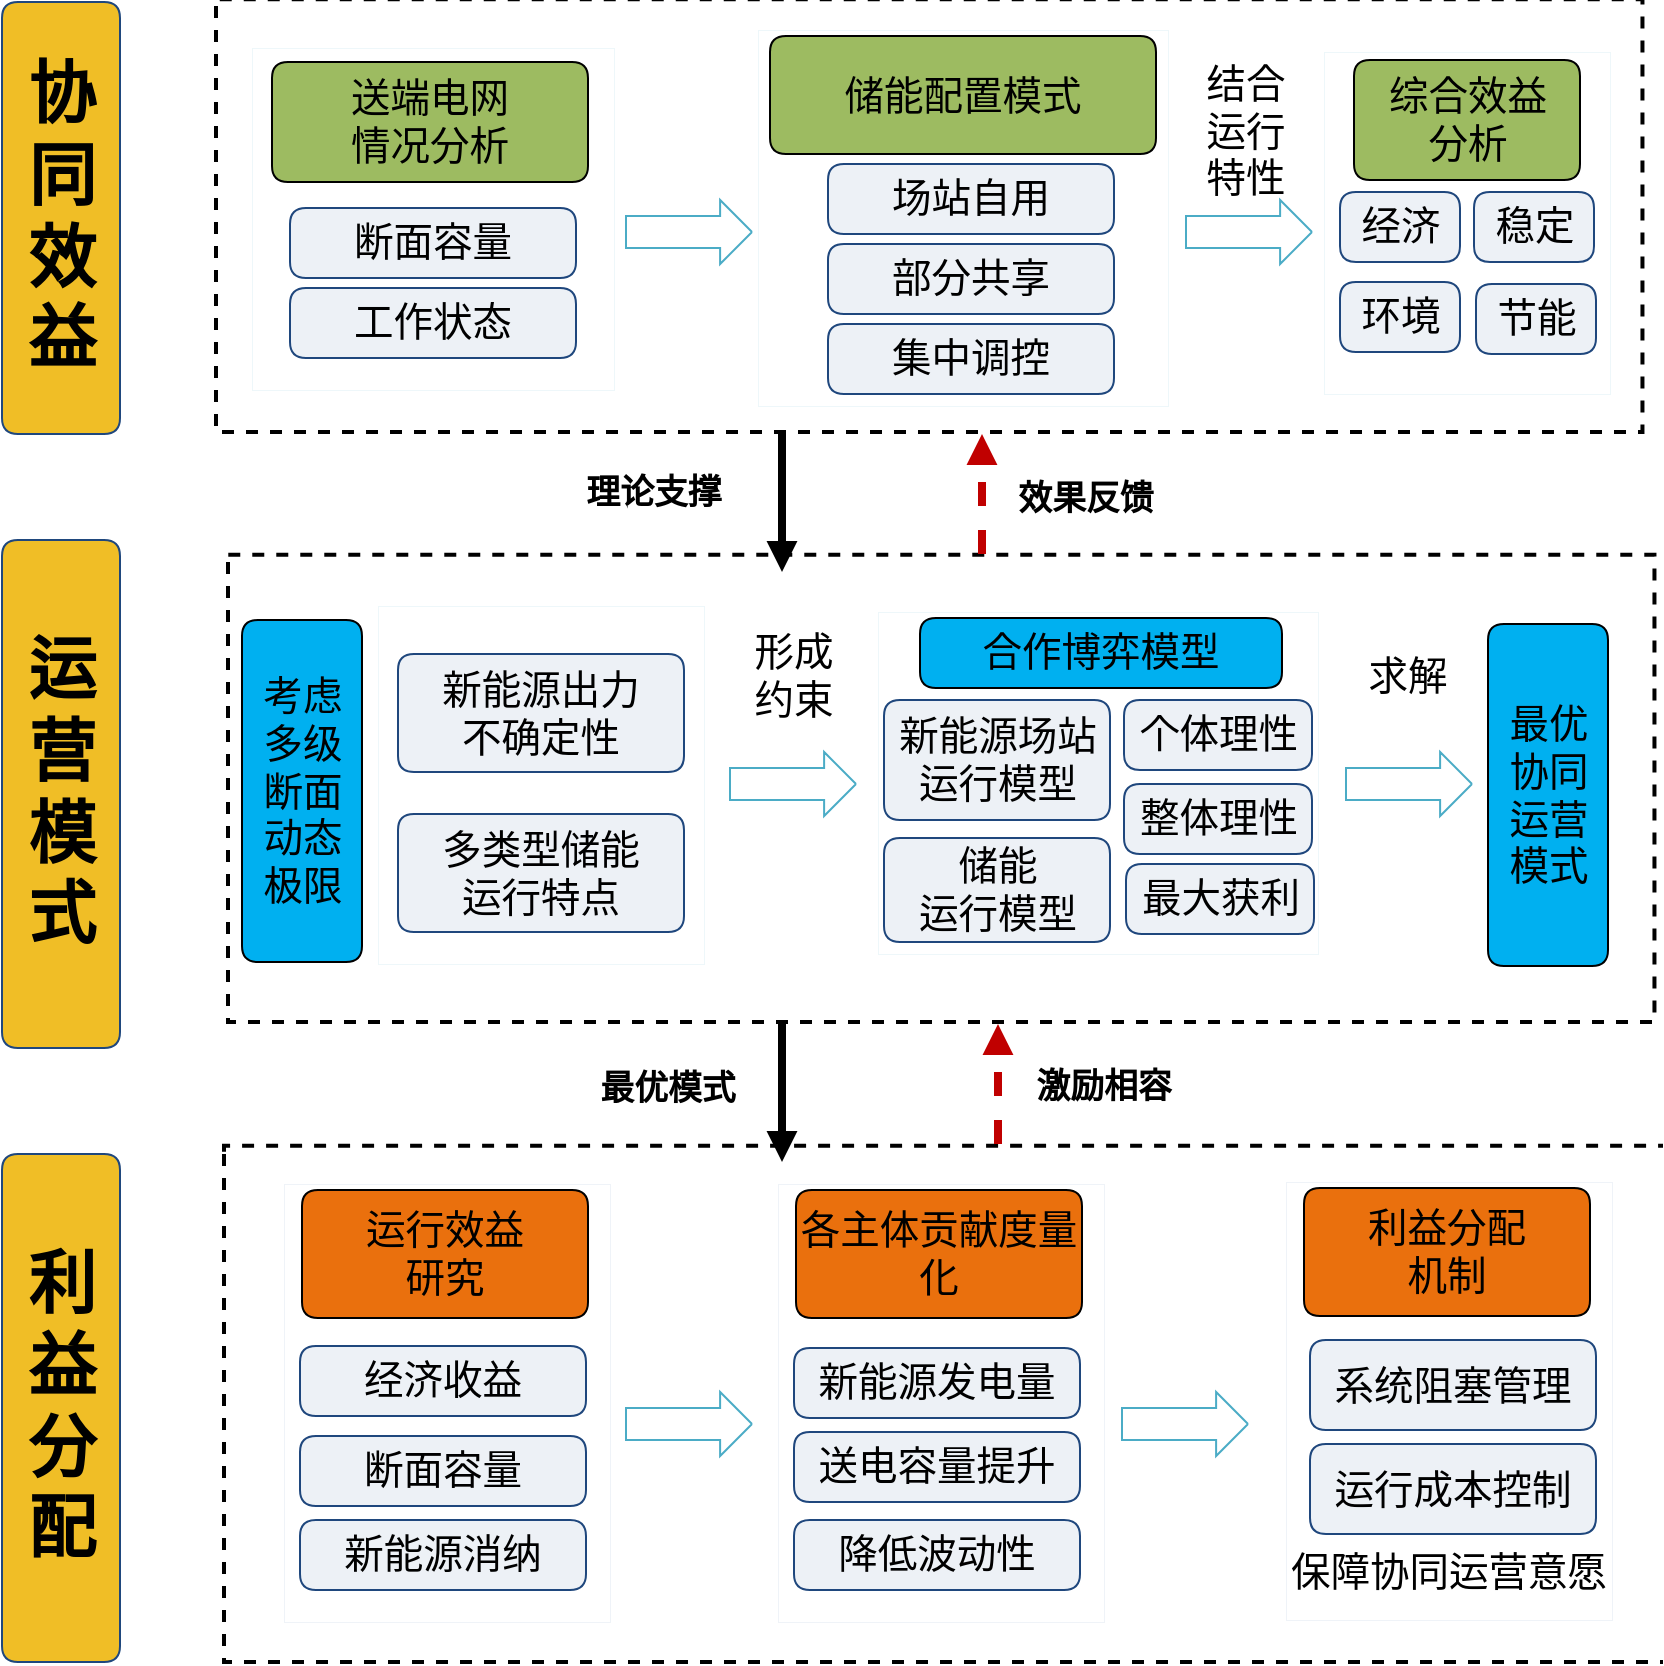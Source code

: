 <mxfile version="21.0.2" type="github">
  <diagram name="页-1" id="96BttOFGxMpu3FB7Xp25">
    <mxGraphModel dx="1590" dy="1038" grid="1" gridSize="10" guides="1" tooltips="1" connect="1" arrows="1" fold="1" page="1" pageScale="1" pageWidth="827" pageHeight="1169" math="0" shadow="0">
      <root>
        <mxCell id="0" />
        <mxCell id="1" parent="0" />
        <UserObject label="" tags="背景" id="lNSCyG1_joTPWja6P2LO-1">
          <mxCell style="vsdxID=1;fillColor=none;gradientColor=none;shape=stencil(nZBLDoAgDERP0z3SIyjew0SURgSD+Lu9kMZoXLhwN9O+tukAlrNpJg1SzDH4QW/URgNYgZTkjA4UkwJUgGXng+6DX1zLfmoymdXo17xh5zmRJ6Q42BWCfc2oJfdAr+Yv+AP9Cb7OJ3H/2JG1HNGz/84klThPVCc=);strokeColor=#4bacc6;strokeWidth=0;points=[];labelBackgroundColor=none;rounded=0;html=1;whiteSpace=wrap;" vertex="1" parent="1">
            <mxGeometry x="1163" y="482" width="220" height="171" as="geometry" />
          </mxCell>
        </UserObject>
        <UserObject label="" tags="背景" id="lNSCyG1_joTPWja6P2LO-2">
          <mxCell style="vsdxID=2;fillColor=none;gradientColor=none;shape=stencil(nZBLDoAgDERP0z3SIyjew0SURgSD+Lu9kMZoXLhwN9O+tukAlrNpJg1SzDH4QW/URgNYgZTkjA4UkwJUgGXng+6DX1zLfmoymdXo17xh5zmRJ6Q42BWCfc2oJfdAr+Yv+AP9Cb7OJ3H/2JG1HNGz/84klThPVCc=);strokeColor=#4bacc6;strokeWidth=0;points=[];labelBackgroundColor=none;rounded=0;html=1;whiteSpace=wrap;" vertex="1" parent="1">
            <mxGeometry x="913" y="479" width="163" height="179" as="geometry" />
          </mxCell>
        </UserObject>
        <UserObject label="" tags="背景" id="lNSCyG1_joTPWja6P2LO-3">
          <mxCell style="vsdxID=3;fillColor=none;gradientColor=none;shape=stencil(nZBLDoAgDERP0z3SIyjew0SURgSD+Lu9kMZoXLhwN9O+tukAlrNpJg1SzDH4QW/URgNYgZTkjA4UkwJUgGXng+6DX1zLfmoymdXo17xh5zmRJ6Q42BWCfc2oJfdAr+Yv+AP9Cb7OJ3H/2JG1HNGz/84klThPVCc=);strokeColor=#4bacc6;strokeWidth=0;points=[];labelBackgroundColor=none;rounded=0;html=1;whiteSpace=wrap;" vertex="1" parent="1">
            <mxGeometry x="1103" y="191" width="205" height="188" as="geometry" />
          </mxCell>
        </UserObject>
        <UserObject label="" tags="背景" id="lNSCyG1_joTPWja6P2LO-4">
          <mxCell style="vsdxID=4;fillColor=none;gradientColor=none;shape=stencil(nZBLDoAgDERP0z3SIyjew0SURgSD+Lu9kMZoXLhwN9O+tukAlrNpJg1SzDH4QW/URgNYgZTkjA4UkwJUgGXng+6DX1zLfmoymdXo17xh5zmRJ6Q42BWCfc2oJfdAr+Yv+AP9Cb7OJ3H/2JG1HNGz/84klThPVCc=);strokeColor=#4bacc6;strokeWidth=0;points=[];labelBackgroundColor=none;rounded=0;html=1;whiteSpace=wrap;" vertex="1" parent="1">
            <mxGeometry x="850" y="200" width="181" height="171" as="geometry" />
          </mxCell>
        </UserObject>
        <UserObject label="" tags="背景" id="lNSCyG1_joTPWja6P2LO-5">
          <mxCell style="vsdxID=5;fillColor=none;gradientColor=none;shape=stencil(UzV2Ls5ILEhVNTIoLinKz04tz0wpyVA1dlE1MsrMy0gtyiwBslSNXVWNndPyi1LTi/JL81Ig/IJEkEoQKze/DGRCBUSfAUiHkUElMs8NojAnMw+nQkMDPEoNDQz1zChRrgsTIMIlpKhFcURyTn5xKpwHZCCCKC0zJwcSwsjy6EEKFIJEh7ErAA==);dashed=1;strokeColor=#000000;strokeWidth=2;points=[];labelBackgroundColor=none;rounded=0;html=1;whiteSpace=wrap;" vertex="1" parent="1">
            <mxGeometry x="832" y="179" width="702" height="213" as="geometry" />
          </mxCell>
        </UserObject>
        <UserObject label="" BpmnName="协同效益" tags="流程图" id="lNSCyG1_joTPWja6P2LO-6">
          <mxCell style="vsdxID=6;fillColor=none;gradientColor=none;fillOpacity=85;strokeOpacity=65;strokeColor=none;points=[[0.25,0,0],[0.5,0,0],[0.75,0,0],[1,0.25,0],[1,0.5,0],[1,0.75,0],[0.75,0.75,0],[0.5,0.75,0],[0.25,0.75,0]];labelBackgroundColor=none;rounded=1;html=1;whiteSpace=wrap;" vertex="1" parent="1">
            <mxGeometry x="725" y="177" width="59" height="216" as="geometry" />
          </mxCell>
        </UserObject>
        <mxCell id="lNSCyG1_joTPWja6P2LO-7" style="vsdxID=7;fillColor=#eeb300;gradientColor=none;fillOpacity=85;shape=stencil(nZFLDsIwDERP4y0KyQKxLuUCnCAihliEpEpL+ZyetANS6YJFs7JnXmxpTKZqvW2YtGq7nC58F9d5MjvSWqLnLF2pyNRkqlPKfM7pFh36xhZSq1Fhhz/rgdbK5uNBXgxts9r+PjAYck39sPwBVMF6foYp9HugQeIE/ZqL4D/oQnC2vhRjPAhOQkC6U38eZ5FwClO/AQ==);strokeColor=#1f477d;points=[[0,0.75,0],[0,0.5,0],[0,0.25,0],[0.25,0,0],[0.5,0,0],[0.75,0,0],[1,0.25,0],[1,0.5,0],[1,0.75,0],[0.75,1,0],[0.5,1,0],[0.25,1,0]];labelBackgroundColor=none;rounded=1;html=1;whiteSpace=wrap;" vertex="1" parent="lNSCyG1_joTPWja6P2LO-6">
          <mxGeometry width="59" height="216" as="geometry" />
        </mxCell>
        <mxCell id="lNSCyG1_joTPWja6P2LO-8" value="&lt;div style=&quot;font-size: 1px&quot;&gt;&lt;/div&gt;" style="verticalAlign=middle;align=center;vsdxID=11;fillColor=none;gradientColor=none;strokeOpacity=65;strokeColor=none;strokeWidth=2;spacingTop=-3;spacingBottom=-3;spacingLeft=-3;spacingRight=-3;points=[[0,0.75,0],[0,0.5,0],[0,0.25,0],[0.25,0,0],[0.5,0,0],[0.75,0,0],[1,0.25,0],[1,0.5,0],[1,0.75,0],[0.75,1,0],[0.5,1,0],[0.25,1,0]];labelBackgroundColor=none;rounded=0;html=1;whiteSpace=wrap;" vertex="1" parent="lNSCyG1_joTPWja6P2LO-6">
          <mxGeometry x="30" y="197" width="16" height="16" as="geometry" />
        </mxCell>
        <mxCell id="lNSCyG1_joTPWja6P2LO-9" value="&lt;div style=&quot;font-size: 1px&quot;&gt;&lt;/div&gt;" style="verticalAlign=middle;align=center;vsdxID=19;fillColor=none;gradientColor=none;strokeOpacity=65;strokeColor=none;spacingTop=-1;spacingBottom=-1;spacingLeft=-1;spacingRight=-1;points=[[0,0.75,0],[0,0.5,0],[0,0.25,0],[0.25,0,0],[0.5,0,0],[0.75,0,0],[1,0.25,0],[1,0.5,0],[1,0.75,0],[0.75,1,0],[0.5,1,0],[0.25,1,0]];labelBackgroundColor=none;rounded=0;html=1;whiteSpace=wrap;" vertex="1" parent="lNSCyG1_joTPWja6P2LO-6">
          <mxGeometry x="4" y="4" width="14" height="14" as="geometry" />
        </mxCell>
        <mxCell id="lNSCyG1_joTPWja6P2LO-10" value="&lt;div style=&quot;font-size: 1px&quot;&gt;&lt;font style=&quot;font-size:33.87px;font-family:Microsoft YaHei;color:#000000;direction:ltr;letter-spacing:0px;line-height:120%;opacity:1&quot;&gt;&lt;b&gt;协同效益&lt;br/&gt;&lt;/b&gt;&lt;/font&gt;&lt;/div&gt;" style="text;vsdxID=6;fillColor=none;gradientColor=none;fillOpacity=85;strokeOpacity=65;strokeColor=none;points=[[0.25,0,0],[0.5,0,0],[0.75,0,0],[1,0.25,0],[1,0.5,0],[1,0.75,0],[0.75,0.75,0],[0.5,0.75,0],[0.25,0.75,0]];labelBackgroundColor=none;rounded=1;html=1;whiteSpace=wrap;verticalAlign=middle;align=center;;html=1;" vertex="1" parent="lNSCyG1_joTPWja6P2LO-6">
          <mxGeometry y="108" width="59.59" as="geometry" />
        </mxCell>
        <UserObject label="" BpmnName="利益分配" tags="流程图" id="lNSCyG1_joTPWja6P2LO-11">
          <mxCell style="vsdxID=29;fillColor=none;gradientColor=none;fillOpacity=85;strokeOpacity=65;strokeColor=none;points=[[0.25,0,0],[0.5,0,0],[0.75,0,0],[1,0.25,0],[1,0.5,0],[1,0.75,0],[0.75,0.75,0],[0.5,0.75,0],[0.25,0.75,0]];labelBackgroundColor=none;rounded=1;html=1;whiteSpace=wrap;" vertex="1" parent="1">
            <mxGeometry x="725" y="753" width="59" height="254" as="geometry" />
          </mxCell>
        </UserObject>
        <mxCell id="lNSCyG1_joTPWja6P2LO-12" style="vsdxID=30;fillColor=#eeb300;gradientColor=none;fillOpacity=85;shape=stencil(nZFLDsIwDERP4y0KyQKxLuUCnCAihliEpEpL+ZyetANS6YJFs7JnXmxpTKZqvW2YtGq7nC58F9d5MjvSWqLnLF2pyNRkqlPKfM7pFh36xhZSq1Fhhz/rgdbK5uNBXgxts9r+PjAYck39sPwBVMF6foYp9HugQeIE/ZqL4D/oQnC2vhRjPAhOQkC6U38eZ5FwClO/AQ==);strokeColor=#1f477d;points=[[0,0.75,0],[0,0.5,0],[0,0.25,0],[0.25,0,0],[0.5,0,0],[0.75,0,0],[1,0.25,0],[1,0.5,0],[1,0.75,0],[0.75,1,0],[0.5,1,0],[0.25,1,0]];labelBackgroundColor=none;rounded=1;html=1;whiteSpace=wrap;" vertex="1" parent="lNSCyG1_joTPWja6P2LO-11">
          <mxGeometry width="59" height="254" as="geometry" />
        </mxCell>
        <mxCell id="lNSCyG1_joTPWja6P2LO-13" value="&lt;div style=&quot;font-size: 1px&quot;&gt;&lt;/div&gt;" style="verticalAlign=middle;align=center;vsdxID=34;fillColor=none;gradientColor=none;strokeOpacity=65;strokeColor=none;strokeWidth=2;spacingTop=-3;spacingBottom=-3;spacingLeft=-3;spacingRight=-3;points=[[0,0.75,0],[0,0.5,0],[0,0.25,0],[0.25,0,0],[0.5,0,0],[0.75,0,0],[1,0.25,0],[1,0.5,0],[1,0.75,0],[0.75,1,0],[0.5,1,0],[0.25,1,0]];labelBackgroundColor=none;rounded=0;html=1;whiteSpace=wrap;" vertex="1" parent="lNSCyG1_joTPWja6P2LO-11">
          <mxGeometry x="30" y="235" width="16" height="16" as="geometry" />
        </mxCell>
        <mxCell id="lNSCyG1_joTPWja6P2LO-14" value="&lt;div style=&quot;font-size: 1px&quot;&gt;&lt;/div&gt;" style="verticalAlign=middle;align=center;vsdxID=42;fillColor=none;gradientColor=none;strokeOpacity=65;strokeColor=none;spacingTop=-1;spacingBottom=-1;spacingLeft=-1;spacingRight=-1;points=[[0,0.75,0],[0,0.5,0],[0,0.25,0],[0.25,0,0],[0.5,0,0],[0.75,0,0],[1,0.25,0],[1,0.5,0],[1,0.75,0],[0.75,1,0],[0.5,1,0],[0.25,1,0]];labelBackgroundColor=none;rounded=0;html=1;whiteSpace=wrap;" vertex="1" parent="lNSCyG1_joTPWja6P2LO-11">
          <mxGeometry x="4" y="4" width="14" height="14" as="geometry" />
        </mxCell>
        <mxCell id="lNSCyG1_joTPWja6P2LO-15" value="&lt;div style=&quot;font-size: 1px&quot;&gt;&lt;font style=&quot;font-size:33.87px;font-family:Microsoft YaHei;color:#000000;direction:ltr;letter-spacing:0px;line-height:120%;opacity:1&quot;&gt;&lt;b&gt;利益分配&lt;br/&gt;&lt;/b&gt;&lt;/font&gt;&lt;/div&gt;" style="text;vsdxID=29;fillColor=none;gradientColor=none;fillOpacity=85;strokeOpacity=65;strokeColor=none;points=[[0.25,0,0],[0.5,0,0],[0.75,0,0],[1,0.25,0],[1,0.5,0],[1,0.75,0],[0.75,0.75,0],[0.5,0.75,0],[0.25,0.75,0]];labelBackgroundColor=none;rounded=1;html=1;whiteSpace=wrap;verticalAlign=middle;align=center;;html=1;" vertex="1" parent="lNSCyG1_joTPWja6P2LO-11">
          <mxGeometry y="126.74" width="59.59" as="geometry" />
        </mxCell>
        <UserObject label="" tags="流程图" id="lNSCyG1_joTPWja6P2LO-16">
          <mxCell style="vsdxID=52;fillColor=none;gradientColor=none;points=[[0.25,0,0],[0.5,0,0],[0.75,0,0],[1,0.25,0],[1,0.5,0],[1,0.75,0],[0.75,0.75,0],[0.5,0.75,0],[0.25,0.75,0]];labelBackgroundColor=none;rounded=1;strokeColor=none;html=1;whiteSpace=wrap;" vertex="1" parent="1">
            <mxGeometry x="860" y="207" width="158" height="60" as="geometry" />
          </mxCell>
        </UserObject>
        <mxCell id="lNSCyG1_joTPWja6P2LO-17" style="vsdxID=53;fillColor=#9dbb61;gradientColor=none;shape=stencil(nZFLDsIwDERP4y0KyQKxLuUCnCAihliEpEpL+ZyetANS6YJFs7JnXmxpTKZqvW2YtGq7nC58F9d5MjvSWqLnLF2pyNRkqlPKfM7pFh36xhZSq1Fhhz/rgdbK5uNBXgxts9r+PjAYck39sPwBVMF6foYp9HugQeIE/ZqL4D/oQnC2vhRjPAhOQkC6U38eZ5FwClO/AQ==);points=[[0,0.75,0],[0,0.5,0],[0,0.25,0],[0.25,0,0],[0.5,0,0],[0.75,0,0],[1,0.25,0],[1,0.5,0],[1,0.75,0],[0.75,1,0],[0.5,1,0],[0.25,1,0]];labelBackgroundColor=none;rounded=1;html=1;whiteSpace=wrap;" vertex="1" parent="lNSCyG1_joTPWja6P2LO-16">
          <mxGeometry width="158" height="60" as="geometry" />
        </mxCell>
        <mxCell id="lNSCyG1_joTPWja6P2LO-18" value="&lt;div style=&quot;font-size: 1px&quot;&gt;&lt;/div&gt;" style="verticalAlign=middle;align=center;vsdxID=57;fillColor=none;gradientColor=none;strokeColor=none;strokeWidth=2;spacingTop=-3;spacingBottom=-3;spacingLeft=-3;spacingRight=-3;points=[[0,0.75,0],[0,0.5,0],[0,0.25,0],[0.25,0,0],[0.5,0,0],[0.75,0,0],[1,0.25,0],[1,0.5,0],[1,0.75,0],[0.75,1,0],[0.5,1,0],[0.25,1,0]];labelBackgroundColor=none;rounded=0;html=1;whiteSpace=wrap;" vertex="1" parent="lNSCyG1_joTPWja6P2LO-16">
          <mxGeometry x="80" y="41" width="16" height="16" as="geometry" />
        </mxCell>
        <mxCell id="lNSCyG1_joTPWja6P2LO-19" value="&lt;div style=&quot;font-size: 1px&quot;&gt;&lt;/div&gt;" style="verticalAlign=middle;align=center;vsdxID=65;fillColor=none;gradientColor=none;strokeColor=none;spacingTop=-1;spacingBottom=-1;spacingLeft=-1;spacingRight=-1;points=[[0,0.75,0],[0,0.5,0],[0,0.25,0],[0.25,0,0],[0.5,0,0],[0.75,0,0],[1,0.25,0],[1,0.5,0],[1,0.75,0],[0.75,1,0],[0.5,1,0],[0.25,1,0]];labelBackgroundColor=none;rounded=0;html=1;whiteSpace=wrap;" vertex="1" parent="lNSCyG1_joTPWja6P2LO-16">
          <mxGeometry x="4" y="4" width="14" height="14" as="geometry" />
        </mxCell>
        <mxCell id="lNSCyG1_joTPWja6P2LO-20" value="&lt;div style=&quot;font-size: 1px&quot;&gt;&lt;p style=&quot;align:center;margin-left:0;margin-right:0;margin-top:0px;margin-bottom:0px;text-indent:0;valign:middle;direction:ltr;&quot;&gt;&lt;font style=&quot;font-size:19.76px;font-family:Microsoft YaHei;color:#000000;direction:ltr;letter-spacing:0px;line-height:120%;opacity:1&quot;&gt;送端电网&lt;br/&gt;情况分析&lt;br/&gt;&lt;/font&gt;&lt;/p&gt;&lt;/div&gt;" style="text;vsdxID=52;fillColor=none;gradientColor=none;points=[[0.25,0,0],[0.5,0,0],[0.75,0,0],[1,0.25,0],[1,0.5,0],[1,0.75,0],[0.75,0.75,0],[0.5,0.75,0],[0.25,0.75,0]];labelBackgroundColor=none;rounded=1;strokeColor=none;html=1;whiteSpace=wrap;verticalAlign=middle;align=center;;html=1;" vertex="1" parent="lNSCyG1_joTPWja6P2LO-16">
          <mxGeometry y="30" width="158.06" as="geometry" />
        </mxCell>
        <UserObject label="" BpmnName="储能配置模式" tags="流程图" id="lNSCyG1_joTPWja6P2LO-21">
          <mxCell style="vsdxID=75;fillColor=none;gradientColor=none;points=[[0.25,0,0],[0.5,0,0],[0.75,0,0],[1,0.25,0],[1,0.5,0],[1,0.75,0],[0.75,0.75,0],[0.5,0.75,0],[0.25,0.75,0]];labelBackgroundColor=none;rounded=1;strokeColor=none;html=1;whiteSpace=wrap;" vertex="1" parent="1">
            <mxGeometry x="1109" y="194" width="193" height="59" as="geometry" />
          </mxCell>
        </UserObject>
        <mxCell id="lNSCyG1_joTPWja6P2LO-22" style="vsdxID=76;fillColor=#9dbb61;gradientColor=none;shape=stencil(nZFLDsIwDERP4y0KyQKxLuUCnCAihliEpEpL+ZyetANS6YJFs7JnXmxpTKZqvW2YtGq7nC58F9d5MjvSWqLnLF2pyNRkqlPKfM7pFh36xhZSq1Fhhz/rgdbK5uNBXgxts9r+PjAYck39sPwBVMF6foYp9HugQeIE/ZqL4D/oQnC2vhRjPAhOQkC6U38eZ5FwClO/AQ==);points=[[0,0.75,0],[0,0.5,0],[0,0.25,0],[0.25,0,0],[0.5,0,0],[0.75,0,0],[1,0.25,0],[1,0.5,0],[1,0.75,0],[0.75,1,0],[0.5,1,0],[0.25,1,0]];labelBackgroundColor=none;rounded=1;html=1;whiteSpace=wrap;" vertex="1" parent="lNSCyG1_joTPWja6P2LO-21">
          <mxGeometry width="193" height="59" as="geometry" />
        </mxCell>
        <mxCell id="lNSCyG1_joTPWja6P2LO-23" value="&lt;div style=&quot;font-size: 1px&quot;&gt;&lt;/div&gt;" style="verticalAlign=middle;align=center;vsdxID=80;fillColor=none;gradientColor=none;strokeColor=none;strokeWidth=2;spacingTop=-3;spacingBottom=-3;spacingLeft=-3;spacingRight=-3;points=[[0,0.75,0],[0,0.5,0],[0,0.25,0],[0.25,0,0],[0.5,0,0],[0.75,0,0],[1,0.25,0],[1,0.5,0],[1,0.75,0],[0.75,1,0],[0.5,1,0],[0.25,1,0]];labelBackgroundColor=none;rounded=0;html=1;whiteSpace=wrap;" vertex="1" parent="lNSCyG1_joTPWja6P2LO-21">
          <mxGeometry x="97" y="40" width="16" height="16" as="geometry" />
        </mxCell>
        <mxCell id="lNSCyG1_joTPWja6P2LO-24" value="&lt;div style=&quot;font-size: 1px&quot;&gt;&lt;/div&gt;" style="verticalAlign=middle;align=center;vsdxID=88;fillColor=none;gradientColor=none;strokeColor=none;spacingTop=-1;spacingBottom=-1;spacingLeft=-1;spacingRight=-1;points=[[0,0.75,0],[0,0.5,0],[0,0.25,0],[0.25,0,0],[0.5,0,0],[0.75,0,0],[1,0.25,0],[1,0.5,0],[1,0.75,0],[0.75,1,0],[0.5,1,0],[0.25,1,0]];labelBackgroundColor=none;rounded=0;html=1;whiteSpace=wrap;" vertex="1" parent="lNSCyG1_joTPWja6P2LO-21">
          <mxGeometry x="4" y="4" width="14" height="14" as="geometry" />
        </mxCell>
        <mxCell id="lNSCyG1_joTPWja6P2LO-25" value="&lt;div style=&quot;font-size: 1px&quot;&gt;&lt;font style=&quot;font-size:19.76px;font-family:Microsoft YaHei;color:#000000;direction:ltr;letter-spacing:0px;line-height:120%;opacity:1&quot;&gt;储能配置模式&lt;br/&gt;&lt;/font&gt;&lt;/div&gt;" style="text;vsdxID=75;fillColor=none;gradientColor=none;points=[[0.25,0,0],[0.5,0,0],[0.75,0,0],[1,0.25,0],[1,0.5,0],[1,0.75,0],[0.75,0.75,0],[0.5,0.75,0],[0.25,0.75,0]];labelBackgroundColor=none;rounded=1;strokeColor=none;html=1;whiteSpace=wrap;verticalAlign=middle;align=center;;html=1;" vertex="1" parent="lNSCyG1_joTPWja6P2LO-21">
          <mxGeometry y="29.4" width="193.02" as="geometry" />
        </mxCell>
        <UserObject label="" tags="背景" id="lNSCyG1_joTPWja6P2LO-26">
          <mxCell style="vsdxID=98;fillColor=none;gradientColor=none;shape=stencil(UzV2Ls5ILEhVNTIoLinKz04tz0wpyVA1dlE1MsrMy0gtyiwBslSNXVWNndPyi1LTi/JL81Ig/IJEkEoQKze/DGRCBUSfAUiHkUElMs8NojAnMw+nQkMDPEoNDQz1zChRrgsTIMIlpKhFcURyTn5xKpwHZCCCKC0zJwcSwsjy6EEKFIJEh7ErAA==);dashed=1;strokeColor=#000000;strokeWidth=2;points=[];labelBackgroundColor=none;rounded=0;html=1;whiteSpace=wrap;" vertex="1" parent="1">
            <mxGeometry x="838" y="457" width="702" height="230" as="geometry" />
          </mxCell>
        </UserObject>
        <UserObject label="" BpmnName="合作博弈模型" tags="流程图" id="lNSCyG1_joTPWja6P2LO-27">
          <mxCell style="vsdxID=122;fillColor=none;gradientColor=none;points=[[0.25,0,0],[0.5,0,0],[0.75,0,0],[1,0.25,0],[1,0.5,0],[1,0.75,0],[0.75,0.75,0],[0.5,0.75,0],[0.25,0.75,0]];labelBackgroundColor=none;rounded=1;strokeColor=none;html=1;whiteSpace=wrap;" vertex="1" parent="1">
            <mxGeometry x="1184" y="485" width="181" height="35" as="geometry" />
          </mxCell>
        </UserObject>
        <mxCell id="lNSCyG1_joTPWja6P2LO-28" style="vsdxID=123;fillColor=#00b0f0;gradientColor=none;shape=stencil(nZFLDsIwDERP4y0KyQKxLuUCnCAihliEpEpL+ZyetANS6YJFs7JnXmxpTKZqvW2YtGq7nC58F9d5MjvSWqLnLF2pyNRkqlPKfM7pFh36xhZSq1Fhhz/rgdbK5uNBXgxts9r+PjAYck39sPwBVMF6foYp9HugQeIE/ZqL4D/oQnC2vhRjPAhOQkC6U38eZ5FwClO/AQ==);points=[[0,0.75,0],[0,0.5,0],[0,0.25,0],[0.25,0,0],[0.5,0,0],[0.75,0,0],[1,0.25,0],[1,0.5,0],[1,0.75,0],[0.75,1,0],[0.5,1,0],[0.25,1,0]];labelBackgroundColor=none;rounded=1;html=1;whiteSpace=wrap;" vertex="1" parent="lNSCyG1_joTPWja6P2LO-27">
          <mxGeometry width="181" height="35" as="geometry" />
        </mxCell>
        <mxCell id="lNSCyG1_joTPWja6P2LO-29" value="&lt;div style=&quot;font-size: 1px&quot;&gt;&lt;/div&gt;" style="verticalAlign=middle;align=center;vsdxID=127;fillColor=none;gradientColor=none;strokeColor=none;strokeWidth=2;spacingTop=-3;spacingBottom=-3;spacingLeft=-3;spacingRight=-3;points=[[0,0.75,0],[0,0.5,0],[0,0.25,0],[0.25,0,0],[0.5,0,0],[0.75,0,0],[1,0.25,0],[1,0.5,0],[1,0.75,0],[0.75,1,0],[0.5,1,0],[0.25,1,0]];labelBackgroundColor=none;rounded=0;html=1;whiteSpace=wrap;" vertex="1" parent="lNSCyG1_joTPWja6P2LO-27">
          <mxGeometry x="91" y="16" width="16" height="16" as="geometry" />
        </mxCell>
        <mxCell id="lNSCyG1_joTPWja6P2LO-30" value="&lt;div style=&quot;font-size: 1px&quot;&gt;&lt;/div&gt;" style="verticalAlign=middle;align=center;vsdxID=135;fillColor=none;gradientColor=none;strokeColor=none;spacingTop=-1;spacingBottom=-1;spacingLeft=-1;spacingRight=-1;points=[[0,0.75,0],[0,0.5,0],[0,0.25,0],[0.25,0,0],[0.5,0,0],[0.75,0,0],[1,0.25,0],[1,0.5,0],[1,0.75,0],[0.75,1,0],[0.5,1,0],[0.25,1,0]];labelBackgroundColor=none;rounded=0;html=1;whiteSpace=wrap;" vertex="1" parent="lNSCyG1_joTPWja6P2LO-27">
          <mxGeometry x="4" y="4" width="14" height="14" as="geometry" />
        </mxCell>
        <mxCell id="lNSCyG1_joTPWja6P2LO-31" value="&lt;div style=&quot;font-size: 1px&quot;&gt;&lt;font style=&quot;font-size:19.76px;font-family:Microsoft YaHei;color:#000000;direction:ltr;letter-spacing:0px;line-height:120%;opacity:1&quot;&gt;合作博弈模型&lt;br/&gt;&lt;/font&gt;&lt;/div&gt;" style="text;vsdxID=122;fillColor=none;gradientColor=none;points=[[0.25,0,0],[0.5,0,0],[0.75,0,0],[1,0.25,0],[1,0.5,0],[1,0.75,0],[0.75,0.75,0],[0.5,0.75,0],[0.25,0.75,0]];labelBackgroundColor=none;rounded=1;strokeColor=none;html=1;whiteSpace=wrap;verticalAlign=middle;align=center;;html=1;" vertex="1" parent="lNSCyG1_joTPWja6P2LO-27">
          <mxGeometry y="17.18" width="181.19" as="geometry" />
        </mxCell>
        <UserObject label="" tags="背景" id="lNSCyG1_joTPWja6P2LO-32">
          <mxCell style="vsdxID=145;fillColor=none;gradientColor=none;shape=stencil(UzV2Ls5ILEhVNTIoLinKz04tz0wpyVA1dlE1MsrMy0gtyiwBslSNXVWNndPyi1LTi/JL81Ig/IJEkEoQKze/DGRCBUSfAUiHkUElMs8NojAnMw+nQkMDPEoNDQz1zChRrgsTIMIlpKhFcURyTn5xKpwHZCCCKC0zJwcSwsjy6EEKFIJEh7ErAA==);dashed=1;strokeColor=#000000;strokeWidth=2;points=[];labelBackgroundColor=none;rounded=0;html=1;whiteSpace=wrap;" vertex="1" parent="1">
            <mxGeometry x="836" y="753" width="718" height="254" as="geometry" />
          </mxCell>
        </UserObject>
        <UserObject label="" tags="连接线" id="lNSCyG1_joTPWja6P2LO-33">
          <mxCell style="vsdxID=147;edgeStyle=none;startArrow=none;endArrow=block;startSize=5;endSize=5;strokeWidth=4;strokeColor=#000000;spacingTop=0;spacingBottom=0;spacingLeft=0;spacingRight=0;verticalAlign=middle;html=1;labelBackgroundColor=#ffffff;rounded=0;" edge="1" parent="1">
            <mxGeometry relative="1" as="geometry">
              <mxPoint x="10" y="-1" as="offset" />
              <Array as="points" />
              <mxPoint x="1115" y="393" as="sourcePoint" />
              <mxPoint x="1115" y="462" as="targetPoint" />
            </mxGeometry>
          </mxCell>
        </UserObject>
        <UserObject label="&lt;div style=&quot;font-size: 1px&quot;&gt;&lt;/div&gt;" tags="背景" id="lNSCyG1_joTPWja6P2LO-34">
          <mxCell style="verticalAlign=middle;align=center;vsdxID=148;fillColor=#FFFFFF;gradientColor=none;shape=stencil(UzV2Ls5ILEhVNTIoLinKz04tz0wpyVA1dlE1MsrMy0gtyiwBslSNXVWNndPyi1LTi/JL81Ig/IJEkEoQKze/DGRCBUSfAUiHkUElhGdoAOG7QZTmZOYhKTUy1TM2RFGua2hKogbzgVQP8x15qvGGDbpiS9LcPaiUG+INFryBAmQgElpaZk4OJJ0iy6MnTKAQJFEbuwIA);strokeColor=#4bacc6;flipH=1;flipV=1;points=[];labelBackgroundColor=none;rounded=0;html=1;whiteSpace=wrap;" vertex="1" parent="1">
            <mxGeometry x="1037" y="292" width="63" height="1" as="geometry" />
          </mxCell>
        </UserObject>
        <UserObject label="&lt;div style=&quot;font-size: 1px&quot;&gt;&lt;/div&gt;" tags="背景" id="lNSCyG1_joTPWja6P2LO-35">
          <mxCell style="verticalAlign=middle;align=center;vsdxID=150;fillColor=#FFFFFF;gradientColor=none;shape=stencil(UzV2Ls5ILEhVNTIoLinKz04tz0wpyVA1dlE1MsrMy0gtyiwBslSNXVWNndPyi1LTi/JL81Ig/IJEkEoQKze/DGRCBUSfX6IfSI+RQSUq3w2iOCczb1TxqGKsioEMRKpKy8zJgSRKZHn0VAgUgqRgY1cA);flipH=1;flipV=1;points=[];labelBackgroundColor=none;rounded=0;html=1;whiteSpace=wrap;" vertex="1" parent="1">
            <mxGeometry x="822" y="572" as="geometry" />
          </mxCell>
        </UserObject>
        <UserObject label="&lt;div style=&quot;font-size: 1px&quot;&gt;&lt;/div&gt;" tags="背景" id="lNSCyG1_joTPWja6P2LO-36">
          <mxCell style="verticalAlign=middle;align=center;vsdxID=151;fillColor=#FFFFFF;gradientColor=none;shape=stencil(UzV2Ls5ILEhVNTIoLinKz04tz0wpyVA1dlE1MsrMy0gtyiwBslSNXVWNndPyi1LTi/JL81Ig/IJEkEoQKze/DGRCBUSfX6IfSI+RQSUq3w2iOCczb1TxqGKsioEMRKpKy8zJgSRKZHn0VAgUgqRgY1cA);flipH=1;flipV=1;points=[];labelBackgroundColor=none;rounded=0;html=1;whiteSpace=wrap;" vertex="1" parent="1">
            <mxGeometry x="822" y="572" as="geometry" />
          </mxCell>
        </UserObject>
        <UserObject label="" tags="连接线" id="lNSCyG1_joTPWja6P2LO-37">
          <mxCell style="vsdxID=152;edgeStyle=none;startArrow=none;endArrow=block;startSize=5;endSize=5;strokeWidth=4;strokeColor=#000000;spacingTop=0;spacingBottom=0;spacingLeft=0;spacingRight=0;verticalAlign=middle;html=1;labelBackgroundColor=#ffffff;rounded=0;" edge="1" parent="1">
            <mxGeometry relative="1" as="geometry">
              <mxPoint x="10" y="-1" as="offset" />
              <Array as="points" />
              <mxPoint x="1115" y="687" as="sourcePoint" />
              <mxPoint x="1115" y="757" as="targetPoint" />
            </mxGeometry>
          </mxCell>
        </UserObject>
        <UserObject label="" tags="背景" id="lNSCyG1_joTPWja6P2LO-38">
          <mxCell style="vsdxID=154;fillColor=none;gradientColor=none;shape=stencil(nZBLDoAgDERP0z3SIyjew0SURgSD+Lu9kMZoXLhwN9O+tukAlrNpJg1SzDH4QW/URgNYgZTkjA4UkwJUgGXng+6DX1zLfmoymdXo17xh5zmRJ6Q42BWCfc2oJfdAr+Yv+AP9Cb7OJ3H/2JG1HNGz/84klThPVCc=);strokeColor=#5880b3;strokeWidth=0;points=[];labelBackgroundColor=none;rounded=0;html=1;whiteSpace=wrap;" vertex="1" parent="1">
            <mxGeometry x="866" y="768" width="163" height="219" as="geometry" />
          </mxCell>
        </UserObject>
        <UserObject label="" tags="流程图" id="lNSCyG1_joTPWja6P2LO-39">
          <mxCell style="vsdxID=155;fillColor=none;gradientColor=none;points=[[0.25,0,0],[0.5,0,0],[0.75,0,0],[1,0.25,0],[1,0.5,0],[1,0.75,0],[0.75,0.75,0],[0.5,0.75,0],[0.25,0.75,0]];labelBackgroundColor=none;rounded=1;strokeColor=none;html=1;whiteSpace=wrap;" vertex="1" parent="1">
            <mxGeometry x="875" y="771" width="143" height="64" as="geometry" />
          </mxCell>
        </UserObject>
        <mxCell id="lNSCyG1_joTPWja6P2LO-40" style="vsdxID=156;fillColor=#ea700d;gradientColor=none;shape=stencil(nZFLDsIwDERP4y0KyQKxLuUCnCAihliEpEpL+ZyetANS6YJFs7JnXmxpTKZqvW2YtGq7nC58F9d5MjvSWqLnLF2pyNRkqlPKfM7pFh36xhZSq1Fhhz/rgdbK5uNBXgxts9r+PjAYck39sPwBVMF6foYp9HugQeIE/ZqL4D/oQnC2vhRjPAhOQkC6U38eZ5FwClO/AQ==);points=[[0,0.75,0],[0,0.5,0],[0,0.25,0],[0.25,0,0],[0.5,0,0],[0.75,0,0],[1,0.25,0],[1,0.5,0],[1,0.75,0],[0.75,1,0],[0.5,1,0],[0.25,1,0]];labelBackgroundColor=none;rounded=1;html=1;whiteSpace=wrap;" vertex="1" parent="lNSCyG1_joTPWja6P2LO-39">
          <mxGeometry width="143" height="64" as="geometry" />
        </mxCell>
        <mxCell id="lNSCyG1_joTPWja6P2LO-41" value="&lt;div style=&quot;font-size: 1px&quot;&gt;&lt;/div&gt;" style="verticalAlign=middle;align=center;vsdxID=160;fillColor=none;gradientColor=none;strokeColor=none;strokeWidth=2;spacingTop=-3;spacingBottom=-3;spacingLeft=-3;spacingRight=-3;points=[[0,0.75,0],[0,0.5,0],[0,0.25,0],[0.25,0,0],[0.5,0,0],[0.75,0,0],[1,0.25,0],[1,0.5,0],[1,0.75,0],[0.75,1,0],[0.5,1,0],[0.25,1,0]];labelBackgroundColor=none;rounded=0;html=1;whiteSpace=wrap;" vertex="1" parent="lNSCyG1_joTPWja6P2LO-39">
          <mxGeometry x="72" y="45" width="16" height="16" as="geometry" />
        </mxCell>
        <mxCell id="lNSCyG1_joTPWja6P2LO-42" value="&lt;div style=&quot;font-size: 1px&quot;&gt;&lt;/div&gt;" style="verticalAlign=middle;align=center;vsdxID=168;fillColor=none;gradientColor=none;strokeColor=none;spacingTop=-1;spacingBottom=-1;spacingLeft=-1;spacingRight=-1;points=[[0,0.75,0],[0,0.5,0],[0,0.25,0],[0.25,0,0],[0.5,0,0],[0.75,0,0],[1,0.25,0],[1,0.5,0],[1,0.75,0],[0.75,1,0],[0.5,1,0],[0.25,1,0]];labelBackgroundColor=none;rounded=0;html=1;whiteSpace=wrap;" vertex="1" parent="lNSCyG1_joTPWja6P2LO-39">
          <mxGeometry x="4" y="4" width="14" height="14" as="geometry" />
        </mxCell>
        <mxCell id="lNSCyG1_joTPWja6P2LO-43" value="&lt;div style=&quot;font-size: 1px&quot;&gt;&lt;font style=&quot;font-size:19.76px;font-family:Microsoft YaHei;color:#000000;direction:ltr;letter-spacing:0px;line-height:120%;opacity:1&quot;&gt;运行效益&lt;br/&gt;研究&lt;br/&gt;&lt;/font&gt;&lt;/div&gt;" style="text;vsdxID=155;fillColor=none;gradientColor=none;points=[[0.25,0,0],[0.5,0,0],[0.75,0,0],[1,0.25,0],[1,0.5,0],[1,0.75,0],[0.75,0.75,0],[0.5,0.75,0],[0.25,0.75,0]];labelBackgroundColor=none;rounded=1;strokeColor=none;html=1;whiteSpace=wrap;verticalAlign=middle;align=center;;html=1;" vertex="1" parent="lNSCyG1_joTPWja6P2LO-39">
          <mxGeometry y="31.75" width="143.08" as="geometry" />
        </mxCell>
        <UserObject label="" tags="背景" id="lNSCyG1_joTPWja6P2LO-44">
          <mxCell style="vsdxID=178;fillColor=none;gradientColor=none;shape=stencil(nZBLDoAgDERP0z3SIyjew0SURgSD+Lu9kMZoXLhwN9O+tukAlrNpJg1SzDH4QW/URgNYgZTkjA4UkwJUgGXng+6DX1zLfmoymdXo17xh5zmRJ6Q42BWCfc2oJfdAr+Yv+AP9Cb7OJ3H/2JG1HNGz/84klThPVCc=);strokeColor=#5880b3;strokeWidth=0;points=[];labelBackgroundColor=none;rounded=0;html=1;whiteSpace=wrap;" vertex="1" parent="1">
            <mxGeometry x="1113" y="768" width="163" height="219" as="geometry" />
          </mxCell>
        </UserObject>
        <UserObject label="" BpmnName="各主体贡献度量化" tags="流程图" id="lNSCyG1_joTPWja6P2LO-45">
          <mxCell style="vsdxID=179;fillColor=none;gradientColor=none;points=[[0.25,0,0],[0.5,0,0],[0.75,0,0],[1,0.25,0],[1,0.5,0],[1,0.75,0],[0.75,0.75,0],[0.5,0.75,0],[0.25,0.75,0]];labelBackgroundColor=none;rounded=1;strokeColor=none;html=1;whiteSpace=wrap;" vertex="1" parent="1">
            <mxGeometry x="1122" y="771" width="143" height="64" as="geometry" />
          </mxCell>
        </UserObject>
        <mxCell id="lNSCyG1_joTPWja6P2LO-46" style="vsdxID=180;fillColor=#ea700d;gradientColor=none;shape=stencil(nZFLDsIwDERP4y0KyQKxLuUCnCAihliEpEpL+ZyetANS6YJFs7JnXmxpTKZqvW2YtGq7nC58F9d5MjvSWqLnLF2pyNRkqlPKfM7pFh36xhZSq1Fhhz/rgdbK5uNBXgxts9r+PjAYck39sPwBVMF6foYp9HugQeIE/ZqL4D/oQnC2vhRjPAhOQkC6U38eZ5FwClO/AQ==);points=[[0,0.75,0],[0,0.5,0],[0,0.25,0],[0.25,0,0],[0.5,0,0],[0.75,0,0],[1,0.25,0],[1,0.5,0],[1,0.75,0],[0.75,1,0],[0.5,1,0],[0.25,1,0]];labelBackgroundColor=none;rounded=1;html=1;whiteSpace=wrap;" vertex="1" parent="lNSCyG1_joTPWja6P2LO-45">
          <mxGeometry width="143" height="64" as="geometry" />
        </mxCell>
        <mxCell id="lNSCyG1_joTPWja6P2LO-47" value="&lt;div style=&quot;font-size: 1px&quot;&gt;&lt;/div&gt;" style="verticalAlign=middle;align=center;vsdxID=184;fillColor=none;gradientColor=none;strokeColor=none;strokeWidth=2;spacingTop=-3;spacingBottom=-3;spacingLeft=-3;spacingRight=-3;points=[[0,0.75,0],[0,0.5,0],[0,0.25,0],[0.25,0,0],[0.5,0,0],[0.75,0,0],[1,0.25,0],[1,0.5,0],[1,0.75,0],[0.75,1,0],[0.5,1,0],[0.25,1,0]];labelBackgroundColor=none;rounded=0;html=1;whiteSpace=wrap;" vertex="1" parent="lNSCyG1_joTPWja6P2LO-45">
          <mxGeometry x="72" y="45" width="16" height="16" as="geometry" />
        </mxCell>
        <mxCell id="lNSCyG1_joTPWja6P2LO-48" value="&lt;div style=&quot;font-size: 1px&quot;&gt;&lt;/div&gt;" style="verticalAlign=middle;align=center;vsdxID=192;fillColor=none;gradientColor=none;strokeColor=none;spacingTop=-1;spacingBottom=-1;spacingLeft=-1;spacingRight=-1;points=[[0,0.75,0],[0,0.5,0],[0,0.25,0],[0.25,0,0],[0.5,0,0],[0.75,0,0],[1,0.25,0],[1,0.5,0],[1,0.75,0],[0.75,1,0],[0.5,1,0],[0.25,1,0]];labelBackgroundColor=none;rounded=0;html=1;whiteSpace=wrap;" vertex="1" parent="lNSCyG1_joTPWja6P2LO-45">
          <mxGeometry x="4" y="4" width="14" height="14" as="geometry" />
        </mxCell>
        <mxCell id="lNSCyG1_joTPWja6P2LO-49" value="&lt;div style=&quot;font-size: 1px&quot;&gt;&lt;font style=&quot;font-size:19.76px;font-family:Microsoft YaHei;color:#000000;direction:ltr;letter-spacing:0px;line-height:120%;opacity:1&quot;&gt;各主体贡献度量化&lt;br/&gt;&lt;/font&gt;&lt;/div&gt;" style="text;vsdxID=179;fillColor=none;gradientColor=none;points=[[0.25,0,0],[0.5,0,0],[0.75,0,0],[1,0.25,0],[1,0.5,0],[1,0.75,0],[0.75,0.75,0],[0.5,0.75,0],[0.25,0.75,0]];labelBackgroundColor=none;rounded=1;strokeColor=none;html=1;whiteSpace=wrap;verticalAlign=middle;align=center;;html=1;" vertex="1" parent="lNSCyG1_joTPWja6P2LO-45">
          <mxGeometry y="31.75" width="143.08" as="geometry" />
        </mxCell>
        <UserObject label="" tags="背景" id="lNSCyG1_joTPWja6P2LO-50">
          <mxCell style="vsdxID=202;fillColor=none;gradientColor=none;shape=stencil(nZBLDoAgDERP0z3SIyjew0SURgSD+Lu9kMZoXLhwN9O+tukAlrNpJg1SzDH4QW/URgNYgZTkjA4UkwJUgGXng+6DX1zLfmoymdXo17xh5zmRJ6Q42BWCfc2oJfdAr+Yv+AP9Cb7OJ3H/2JG1HNGz/84klThPVCc=);strokeColor=#5880b3;strokeWidth=0;points=[];labelBackgroundColor=none;rounded=0;html=1;whiteSpace=wrap;" vertex="1" parent="1">
            <mxGeometry x="1367" y="767" width="163" height="219" as="geometry" />
          </mxCell>
        </UserObject>
        <UserObject label="" tags="流程图" id="lNSCyG1_joTPWja6P2LO-51">
          <mxCell style="vsdxID=203;fillColor=none;gradientColor=none;points=[[0.25,0,0],[0.5,0,0],[0.75,0,0],[1,0.25,0],[1,0.5,0],[1,0.75,0],[0.75,0.75,0],[0.5,0.75,0],[0.25,0.75,0]];labelBackgroundColor=none;rounded=1;strokeColor=none;html=1;whiteSpace=wrap;" vertex="1" parent="1">
            <mxGeometry x="1376" y="770" width="143" height="64" as="geometry" />
          </mxCell>
        </UserObject>
        <mxCell id="lNSCyG1_joTPWja6P2LO-52" style="vsdxID=204;fillColor=#ea700d;gradientColor=none;shape=stencil(nZFLDsIwDERP4y0KyQKxLuUCnCAihliEpEpL+ZyetANS6YJFs7JnXmxpTKZqvW2YtGq7nC58F9d5MjvSWqLnLF2pyNRkqlPKfM7pFh36xhZSq1Fhhz/rgdbK5uNBXgxts9r+PjAYck39sPwBVMF6foYp9HugQeIE/ZqL4D/oQnC2vhRjPAhOQkC6U38eZ5FwClO/AQ==);points=[[0,0.75,0],[0,0.5,0],[0,0.25,0],[0.25,0,0],[0.5,0,0],[0.75,0,0],[1,0.25,0],[1,0.5,0],[1,0.75,0],[0.75,1,0],[0.5,1,0],[0.25,1,0]];labelBackgroundColor=none;rounded=1;html=1;whiteSpace=wrap;" vertex="1" parent="lNSCyG1_joTPWja6P2LO-51">
          <mxGeometry width="143" height="64" as="geometry" />
        </mxCell>
        <mxCell id="lNSCyG1_joTPWja6P2LO-53" value="&lt;div style=&quot;font-size: 1px&quot;&gt;&lt;/div&gt;" style="verticalAlign=middle;align=center;vsdxID=208;fillColor=none;gradientColor=none;strokeColor=none;strokeWidth=2;spacingTop=-3;spacingBottom=-3;spacingLeft=-3;spacingRight=-3;points=[[0,0.75,0],[0,0.5,0],[0,0.25,0],[0.25,0,0],[0.5,0,0],[0.75,0,0],[1,0.25,0],[1,0.5,0],[1,0.75,0],[0.75,1,0],[0.5,1,0],[0.25,1,0]];labelBackgroundColor=none;rounded=0;html=1;whiteSpace=wrap;" vertex="1" parent="lNSCyG1_joTPWja6P2LO-51">
          <mxGeometry x="72" y="45" width="16" height="16" as="geometry" />
        </mxCell>
        <mxCell id="lNSCyG1_joTPWja6P2LO-54" value="&lt;div style=&quot;font-size: 1px&quot;&gt;&lt;/div&gt;" style="verticalAlign=middle;align=center;vsdxID=216;fillColor=none;gradientColor=none;strokeColor=none;spacingTop=-1;spacingBottom=-1;spacingLeft=-1;spacingRight=-1;points=[[0,0.75,0],[0,0.5,0],[0,0.25,0],[0.25,0,0],[0.5,0,0],[0.75,0,0],[1,0.25,0],[1,0.5,0],[1,0.75,0],[0.75,1,0],[0.5,1,0],[0.25,1,0]];labelBackgroundColor=none;rounded=0;html=1;whiteSpace=wrap;" vertex="1" parent="lNSCyG1_joTPWja6P2LO-51">
          <mxGeometry x="4" y="4" width="14" height="14" as="geometry" />
        </mxCell>
        <mxCell id="lNSCyG1_joTPWja6P2LO-55" value="&lt;div style=&quot;font-size: 1px&quot;&gt;&lt;font style=&quot;font-size:19.76px;font-family:Microsoft YaHei;color:#000000;direction:ltr;letter-spacing:0px;line-height:120%;opacity:1&quot;&gt;利益分配&lt;br/&gt;机制&lt;br/&gt;&lt;/font&gt;&lt;/div&gt;" style="text;vsdxID=203;fillColor=none;gradientColor=none;points=[[0.25,0,0],[0.5,0,0],[0.75,0,0],[1,0.25,0],[1,0.5,0],[1,0.75,0],[0.75,0.75,0],[0.5,0.75,0],[0.25,0.75,0]];labelBackgroundColor=none;rounded=1;strokeColor=none;html=1;whiteSpace=wrap;verticalAlign=middle;align=center;;html=1;" vertex="1" parent="lNSCyG1_joTPWja6P2LO-51">
          <mxGeometry y="31.75" width="143.08" as="geometry" />
        </mxCell>
        <UserObject label="" tags="连接线" id="lNSCyG1_joTPWja6P2LO-56">
          <mxCell style="vsdxID=229;edgeStyle=none;dashed=1;startArrow=none;endArrow=block;startSize=5;endSize=5;strokeWidth=4;strokeColor=#c00000;spacingTop=0;spacingBottom=0;spacingLeft=0;spacingRight=0;verticalAlign=middle;html=1;labelBackgroundColor=#ffffff;rounded=0;" edge="1" parent="1">
            <mxGeometry relative="1" as="geometry">
              <mxPoint x="10" as="offset" />
              <Array as="points" />
              <mxPoint x="1215" y="453" as="sourcePoint" />
              <mxPoint x="1215" y="393" as="targetPoint" />
            </mxGeometry>
          </mxCell>
        </UserObject>
        <UserObject label="&lt;div style=&quot;font-size: 1px&quot;&gt;&lt;font style=&quot;font-size:16.93px;font-family:Microsoft YaHei;color:#000000;direction:ltr;letter-spacing:0px;line-height:120%;opacity:1&quot;&gt;&lt;b&gt;理论支撑&lt;br/&gt;&lt;/b&gt;&lt;/font&gt;&lt;/div&gt;" tags="背景" id="lNSCyG1_joTPWja6P2LO-57">
          <mxCell style="verticalAlign=middle;align=center;vsdxID=231;fillColor=none;gradientColor=none;shape=stencil(nZBLDoAgDERP0z3SIyjew0SURgSD+Lu9kMZoXLhwN9O+tukAlrNpJg1SzDH4QW/URgNYgZTkjA4UkwJUgGXng+6DX1zLfmoymdXo17xh5zmRJ6Q42BWCfc2oJfdAr+Yv+AP9Cb7OJ3H/2JG1HNGz/84klThPVCc=);strokeColor=none;points=[];labelBackgroundColor=none;rounded=0;html=1;whiteSpace=wrap;" vertex="1" parent="1">
            <mxGeometry x="944" y="409" width="214" height="28" as="geometry" />
          </mxCell>
        </UserObject>
        <UserObject label="&lt;div style=&quot;font-size: 1px&quot;&gt;&lt;font style=&quot;font-size:16.93px;font-family:Microsoft YaHei;color:#000000;direction:ltr;letter-spacing:0px;line-height:120%;opacity:1&quot;&gt;&lt;b&gt;最优模式&lt;br/&gt;&lt;/b&gt;&lt;/font&gt;&lt;/div&gt;" tags="背景" id="lNSCyG1_joTPWja6P2LO-58">
          <mxCell style="verticalAlign=middle;align=center;vsdxID=233;fillColor=none;gradientColor=none;shape=stencil(nZBLDoAgDERP0z3SIyjew0SURgSD+Lu9kMZoXLhwN9O+tukAlrNpJg1SzDH4QW/URgNYgZTkjA4UkwJUgGXng+6DX1zLfmoymdXo17xh5zmRJ6Q42BWCfc2oJfdAr+Yv+AP9Cb7OJ3H/2JG1HNGz/84klThPVCc=);strokeColor=none;points=[];labelBackgroundColor=none;rounded=0;html=1;whiteSpace=wrap;" vertex="1" parent="1">
            <mxGeometry x="951" y="707" width="214" height="28" as="geometry" />
          </mxCell>
        </UserObject>
        <UserObject label="&lt;div style=&quot;font-size: 1px&quot;&gt;&lt;font style=&quot;font-size:16.93px;font-family:Microsoft YaHei;color:#000000;direction:ltr;letter-spacing:0px;line-height:120%;opacity:1&quot;&gt;&lt;b&gt;效果反馈&lt;br/&gt;&lt;/b&gt;&lt;/font&gt;&lt;/div&gt;" tags="背景" id="lNSCyG1_joTPWja6P2LO-59">
          <mxCell style="verticalAlign=middle;align=center;vsdxID=234;fillColor=none;gradientColor=none;shape=stencil(nZBLDoAgDERP0z3SIyjew0SURgSD+Lu9kMZoXLhwN9O+tukAlrNpJg1SzDH4QW/URgNYgZTkjA4UkwJUgGXng+6DX1zLfmoymdXo17xh5zmRJ6Q42BWCfc2oJfdAr+Yv+AP9Cb7OJ3H/2JG1HNGz/84klThPVCc=);strokeColor=none;points=[];labelBackgroundColor=none;rounded=0;html=1;whiteSpace=wrap;" vertex="1" parent="1">
            <mxGeometry x="1160" y="412" width="214" height="28" as="geometry" />
          </mxCell>
        </UserObject>
        <UserObject label="" BpmnName="断面容量" tags="流程图" id="lNSCyG1_joTPWja6P2LO-60">
          <mxCell style="vsdxID=236;fillColor=none;gradientColor=none;fillOpacity=85;strokeOpacity=65;strokeColor=none;points=[[0.25,0,0],[0.5,0,0],[0.75,0,0],[1,0.25,0],[1,0.5,0],[1,0.75,0],[0.75,0.75,0],[0.5,0.75,0],[0.25,0.75,0]];labelBackgroundColor=none;rounded=1;html=1;whiteSpace=wrap;" vertex="1" parent="1">
            <mxGeometry x="869" y="280" width="143" height="35" as="geometry" />
          </mxCell>
        </UserObject>
        <mxCell id="lNSCyG1_joTPWja6P2LO-61" style="vsdxID=237;fillColor=#eaeff5;gradientColor=none;fillOpacity=85;shape=stencil(nZFLDsIwDERP4y0KyQKxLuUCnCAihliEpEpL+ZyetANS6YJFs7JnXmxpTKZqvW2YtGq7nC58F9d5MjvSWqLnLF2pyNRkqlPKfM7pFh36xhZSq1Fhhz/rgdbK5uNBXgxts9r+PjAYck39sPwBVMF6foYp9HugQeIE/ZqL4D/oQnC2vhRjPAhOQkC6U38eZ5FwClO/AQ==);strokeColor=#1f477d;points=[[0,0.75,0],[0,0.5,0],[0,0.25,0],[0.25,0,0],[0.5,0,0],[0.75,0,0],[1,0.25,0],[1,0.5,0],[1,0.75,0],[0.75,1,0],[0.5,1,0],[0.25,1,0]];labelBackgroundColor=none;rounded=1;html=1;whiteSpace=wrap;" vertex="1" parent="lNSCyG1_joTPWja6P2LO-60">
          <mxGeometry width="143" height="35" as="geometry" />
        </mxCell>
        <mxCell id="lNSCyG1_joTPWja6P2LO-62" value="&lt;div style=&quot;font-size: 1px&quot;&gt;&lt;/div&gt;" style="verticalAlign=middle;align=center;vsdxID=241;fillColor=none;gradientColor=none;strokeOpacity=65;strokeColor=none;strokeWidth=2;spacingTop=-3;spacingBottom=-3;spacingLeft=-3;spacingRight=-3;points=[[0,0.75,0],[0,0.5,0],[0,0.25,0],[0.25,0,0],[0.5,0,0],[0.75,0,0],[1,0.25,0],[1,0.5,0],[1,0.75,0],[0.75,1,0],[0.5,1,0],[0.25,1,0]];labelBackgroundColor=none;rounded=0;html=1;whiteSpace=wrap;" vertex="1" parent="lNSCyG1_joTPWja6P2LO-60">
          <mxGeometry x="72" y="16" width="16" height="16" as="geometry" />
        </mxCell>
        <mxCell id="lNSCyG1_joTPWja6P2LO-63" value="&lt;div style=&quot;font-size: 1px&quot;&gt;&lt;/div&gt;" style="verticalAlign=middle;align=center;vsdxID=249;fillColor=none;gradientColor=none;strokeOpacity=65;strokeColor=none;spacingTop=-1;spacingBottom=-1;spacingLeft=-1;spacingRight=-1;points=[[0,0.75,0],[0,0.5,0],[0,0.25,0],[0.25,0,0],[0.5,0,0],[0.75,0,0],[1,0.25,0],[1,0.5,0],[1,0.75,0],[0.75,1,0],[0.5,1,0],[0.25,1,0]];labelBackgroundColor=none;rounded=0;html=1;whiteSpace=wrap;" vertex="1" parent="lNSCyG1_joTPWja6P2LO-60">
          <mxGeometry x="4" y="4" width="14" height="14" as="geometry" />
        </mxCell>
        <mxCell id="lNSCyG1_joTPWja6P2LO-64" value="&lt;div style=&quot;font-size: 1px&quot;&gt;&lt;font style=&quot;font-size:19.76px;font-family:Microsoft YaHei;color:#000000;direction:ltr;letter-spacing:0px;line-height:120%;opacity:1&quot;&gt;断面容量&lt;br/&gt;&lt;/font&gt;&lt;/div&gt;" style="text;vsdxID=236;fillColor=none;gradientColor=none;fillOpacity=85;strokeOpacity=65;strokeColor=none;points=[[0.25,0,0],[0.5,0,0],[0.75,0,0],[1,0.25,0],[1,0.5,0],[1,0.75,0],[0.75,0.75,0],[0.5,0.75,0],[0.25,0.75,0]];labelBackgroundColor=none;rounded=1;html=1;whiteSpace=wrap;verticalAlign=middle;align=center;;html=1;" vertex="1" parent="lNSCyG1_joTPWja6P2LO-60">
          <mxGeometry y="17.18" width="143.08" as="geometry" />
        </mxCell>
        <UserObject label="" BpmnName="场站自用" tags="流程图" id="lNSCyG1_joTPWja6P2LO-65">
          <mxCell style="vsdxID=259;fillColor=none;gradientColor=none;fillOpacity=85;strokeOpacity=65;strokeColor=none;points=[[0.25,0,0],[0.5,0,0],[0.75,0,0],[1,0.25,0],[1,0.5,0],[1,0.75,0],[0.75,0.75,0],[0.5,0.75,0],[0.25,0.75,0]];labelBackgroundColor=none;rounded=1;html=1;whiteSpace=wrap;" vertex="1" parent="1">
            <mxGeometry x="1138" y="258" width="143" height="35" as="geometry" />
          </mxCell>
        </UserObject>
        <mxCell id="lNSCyG1_joTPWja6P2LO-66" style="vsdxID=260;fillColor=#eaeff5;gradientColor=none;fillOpacity=85;shape=stencil(nZFLDsIwDERP4y0KyQKxLuUCnCAihliEpEpL+ZyetANS6YJFs7JnXmxpTKZqvW2YtGq7nC58F9d5MjvSWqLnLF2pyNRkqlPKfM7pFh36xhZSq1Fhhz/rgdbK5uNBXgxts9r+PjAYck39sPwBVMF6foYp9HugQeIE/ZqL4D/oQnC2vhRjPAhOQkC6U38eZ5FwClO/AQ==);strokeColor=#1f477d;points=[[0,0.75,0],[0,0.5,0],[0,0.25,0],[0.25,0,0],[0.5,0,0],[0.75,0,0],[1,0.25,0],[1,0.5,0],[1,0.75,0],[0.75,1,0],[0.5,1,0],[0.25,1,0]];labelBackgroundColor=none;rounded=1;html=1;whiteSpace=wrap;" vertex="1" parent="lNSCyG1_joTPWja6P2LO-65">
          <mxGeometry width="143" height="35" as="geometry" />
        </mxCell>
        <mxCell id="lNSCyG1_joTPWja6P2LO-67" value="&lt;div style=&quot;font-size: 1px&quot;&gt;&lt;/div&gt;" style="verticalAlign=middle;align=center;vsdxID=264;fillColor=none;gradientColor=none;strokeOpacity=65;strokeColor=none;strokeWidth=2;spacingTop=-3;spacingBottom=-3;spacingLeft=-3;spacingRight=-3;points=[[0,0.75,0],[0,0.5,0],[0,0.25,0],[0.25,0,0],[0.5,0,0],[0.75,0,0],[1,0.25,0],[1,0.5,0],[1,0.75,0],[0.75,1,0],[0.5,1,0],[0.25,1,0]];labelBackgroundColor=none;rounded=0;html=1;whiteSpace=wrap;" vertex="1" parent="lNSCyG1_joTPWja6P2LO-65">
          <mxGeometry x="72" y="16" width="16" height="16" as="geometry" />
        </mxCell>
        <mxCell id="lNSCyG1_joTPWja6P2LO-68" value="&lt;div style=&quot;font-size: 1px&quot;&gt;&lt;/div&gt;" style="verticalAlign=middle;align=center;vsdxID=272;fillColor=none;gradientColor=none;strokeOpacity=65;strokeColor=none;spacingTop=-1;spacingBottom=-1;spacingLeft=-1;spacingRight=-1;points=[[0,0.75,0],[0,0.5,0],[0,0.25,0],[0.25,0,0],[0.5,0,0],[0.75,0,0],[1,0.25,0],[1,0.5,0],[1,0.75,0],[0.75,1,0],[0.5,1,0],[0.25,1,0]];labelBackgroundColor=none;rounded=0;html=1;whiteSpace=wrap;" vertex="1" parent="lNSCyG1_joTPWja6P2LO-65">
          <mxGeometry x="4" y="4" width="14" height="14" as="geometry" />
        </mxCell>
        <mxCell id="lNSCyG1_joTPWja6P2LO-69" value="&lt;div style=&quot;font-size: 1px&quot;&gt;&lt;font style=&quot;font-size:19.76px;font-family:Microsoft YaHei;color:#000000;direction:ltr;letter-spacing:0px;line-height:120%;opacity:1&quot;&gt;场站自用&lt;br/&gt;&lt;/font&gt;&lt;/div&gt;" style="text;vsdxID=259;fillColor=none;gradientColor=none;fillOpacity=85;strokeOpacity=65;strokeColor=none;points=[[0.25,0,0],[0.5,0,0],[0.75,0,0],[1,0.25,0],[1,0.5,0],[1,0.75,0],[0.75,0.75,0],[0.5,0.75,0],[0.25,0.75,0]];labelBackgroundColor=none;rounded=1;html=1;whiteSpace=wrap;verticalAlign=middle;align=center;;html=1;" vertex="1" parent="lNSCyG1_joTPWja6P2LO-65">
          <mxGeometry y="17.18" width="143.08" as="geometry" />
        </mxCell>
        <UserObject label="" BpmnName="部分共享" tags="流程图" id="lNSCyG1_joTPWja6P2LO-70">
          <mxCell style="vsdxID=282;fillColor=none;gradientColor=none;fillOpacity=85;strokeOpacity=65;strokeColor=none;points=[[0.25,0,0],[0.5,0,0],[0.75,0,0],[1,0.25,0],[1,0.5,0],[1,0.75,0],[0.75,0.75,0],[0.5,0.75,0],[0.25,0.75,0]];labelBackgroundColor=none;rounded=1;html=1;whiteSpace=wrap;" vertex="1" parent="1">
            <mxGeometry x="1138" y="298" width="143" height="35" as="geometry" />
          </mxCell>
        </UserObject>
        <mxCell id="lNSCyG1_joTPWja6P2LO-71" style="vsdxID=283;fillColor=#eaeff5;gradientColor=none;fillOpacity=85;shape=stencil(nZFLDsIwDERP4y0KyQKxLuUCnCAihliEpEpL+ZyetANS6YJFs7JnXmxpTKZqvW2YtGq7nC58F9d5MjvSWqLnLF2pyNRkqlPKfM7pFh36xhZSq1Fhhz/rgdbK5uNBXgxts9r+PjAYck39sPwBVMF6foYp9HugQeIE/ZqL4D/oQnC2vhRjPAhOQkC6U38eZ5FwClO/AQ==);strokeColor=#1f477d;points=[[0,0.75,0],[0,0.5,0],[0,0.25,0],[0.25,0,0],[0.5,0,0],[0.75,0,0],[1,0.25,0],[1,0.5,0],[1,0.75,0],[0.75,1,0],[0.5,1,0],[0.25,1,0]];labelBackgroundColor=none;rounded=1;html=1;whiteSpace=wrap;" vertex="1" parent="lNSCyG1_joTPWja6P2LO-70">
          <mxGeometry width="143" height="35" as="geometry" />
        </mxCell>
        <mxCell id="lNSCyG1_joTPWja6P2LO-72" value="&lt;div style=&quot;font-size: 1px&quot;&gt;&lt;/div&gt;" style="verticalAlign=middle;align=center;vsdxID=287;fillColor=none;gradientColor=none;strokeOpacity=65;strokeColor=none;strokeWidth=2;spacingTop=-3;spacingBottom=-3;spacingLeft=-3;spacingRight=-3;points=[[0,0.75,0],[0,0.5,0],[0,0.25,0],[0.25,0,0],[0.5,0,0],[0.75,0,0],[1,0.25,0],[1,0.5,0],[1,0.75,0],[0.75,1,0],[0.5,1,0],[0.25,1,0]];labelBackgroundColor=none;rounded=0;html=1;whiteSpace=wrap;" vertex="1" parent="lNSCyG1_joTPWja6P2LO-70">
          <mxGeometry x="72" y="16" width="16" height="16" as="geometry" />
        </mxCell>
        <mxCell id="lNSCyG1_joTPWja6P2LO-73" value="&lt;div style=&quot;font-size: 1px&quot;&gt;&lt;/div&gt;" style="verticalAlign=middle;align=center;vsdxID=295;fillColor=none;gradientColor=none;strokeOpacity=65;strokeColor=none;spacingTop=-1;spacingBottom=-1;spacingLeft=-1;spacingRight=-1;points=[[0,0.75,0],[0,0.5,0],[0,0.25,0],[0.25,0,0],[0.5,0,0],[0.75,0,0],[1,0.25,0],[1,0.5,0],[1,0.75,0],[0.75,1,0],[0.5,1,0],[0.25,1,0]];labelBackgroundColor=none;rounded=0;html=1;whiteSpace=wrap;" vertex="1" parent="lNSCyG1_joTPWja6P2LO-70">
          <mxGeometry x="4" y="4" width="14" height="14" as="geometry" />
        </mxCell>
        <mxCell id="lNSCyG1_joTPWja6P2LO-74" value="&lt;div style=&quot;font-size: 1px&quot;&gt;&lt;font style=&quot;font-size:19.76px;font-family:Microsoft YaHei;color:#000000;direction:ltr;letter-spacing:0px;line-height:120%;opacity:1&quot;&gt;部分共享&lt;br/&gt;&lt;/font&gt;&lt;/div&gt;" style="text;vsdxID=282;fillColor=none;gradientColor=none;fillOpacity=85;strokeOpacity=65;strokeColor=none;points=[[0.25,0,0],[0.5,0,0],[0.75,0,0],[1,0.25,0],[1,0.5,0],[1,0.75,0],[0.75,0.75,0],[0.5,0.75,0],[0.25,0.75,0]];labelBackgroundColor=none;rounded=1;html=1;whiteSpace=wrap;verticalAlign=middle;align=center;;html=1;" vertex="1" parent="lNSCyG1_joTPWja6P2LO-70">
          <mxGeometry y="17.18" width="143.08" as="geometry" />
        </mxCell>
        <UserObject label="" tags="流程图" id="lNSCyG1_joTPWja6P2LO-75">
          <mxCell style="vsdxID=330;fillColor=none;gradientColor=none;fillOpacity=85;strokeOpacity=65;strokeColor=none;points=[[0.25,0,0],[0.5,0,0],[0.75,0,0],[1,0.25,0],[1,0.5,0],[1,0.75,0],[0.75,0.75,0],[0.5,0.75,0],[0.25,0.75,0]];labelBackgroundColor=none;rounded=1;html=1;whiteSpace=wrap;" vertex="1" parent="1">
            <mxGeometry x="923" y="503" width="143" height="59" as="geometry" />
          </mxCell>
        </UserObject>
        <mxCell id="lNSCyG1_joTPWja6P2LO-76" style="vsdxID=331;fillColor=#eaeff5;gradientColor=none;fillOpacity=85;shape=stencil(nZFLDsIwDERP4y0KyQKxLuUCnCAihliEpEpL+ZyetANS6YJFs7JnXmxpTKZqvW2YtGq7nC58F9d5MjvSWqLnLF2pyNRkqlPKfM7pFh36xhZSq1Fhhz/rgdbK5uNBXgxts9r+PjAYck39sPwBVMF6foYp9HugQeIE/ZqL4D/oQnC2vhRjPAhOQkC6U38eZ5FwClO/AQ==);strokeColor=#1f477d;points=[[0,0.75,0],[0,0.5,0],[0,0.25,0],[0.25,0,0],[0.5,0,0],[0.75,0,0],[1,0.25,0],[1,0.5,0],[1,0.75,0],[0.75,1,0],[0.5,1,0],[0.25,1,0]];labelBackgroundColor=none;rounded=1;html=1;whiteSpace=wrap;" vertex="1" parent="lNSCyG1_joTPWja6P2LO-75">
          <mxGeometry width="143" height="59" as="geometry" />
        </mxCell>
        <mxCell id="lNSCyG1_joTPWja6P2LO-77" value="&lt;div style=&quot;font-size: 1px&quot;&gt;&lt;/div&gt;" style="verticalAlign=middle;align=center;vsdxID=335;fillColor=none;gradientColor=none;strokeOpacity=65;strokeColor=none;strokeWidth=2;spacingTop=-3;spacingBottom=-3;spacingLeft=-3;spacingRight=-3;points=[[0,0.75,0],[0,0.5,0],[0,0.25,0],[0.25,0,0],[0.5,0,0],[0.75,0,0],[1,0.25,0],[1,0.5,0],[1,0.75,0],[0.75,1,0],[0.5,1,0],[0.25,1,0]];labelBackgroundColor=none;rounded=0;html=1;whiteSpace=wrap;" vertex="1" parent="lNSCyG1_joTPWja6P2LO-75">
          <mxGeometry x="72" y="40" width="16" height="16" as="geometry" />
        </mxCell>
        <mxCell id="lNSCyG1_joTPWja6P2LO-78" value="&lt;div style=&quot;font-size: 1px&quot;&gt;&lt;/div&gt;" style="verticalAlign=middle;align=center;vsdxID=343;fillColor=none;gradientColor=none;strokeOpacity=65;strokeColor=none;spacingTop=-1;spacingBottom=-1;spacingLeft=-1;spacingRight=-1;points=[[0,0.75,0],[0,0.5,0],[0,0.25,0],[0.25,0,0],[0.5,0,0],[0.75,0,0],[1,0.25,0],[1,0.5,0],[1,0.75,0],[0.75,1,0],[0.5,1,0],[0.25,1,0]];labelBackgroundColor=none;rounded=0;html=1;whiteSpace=wrap;" vertex="1" parent="lNSCyG1_joTPWja6P2LO-75">
          <mxGeometry x="4" y="4" width="14" height="14" as="geometry" />
        </mxCell>
        <mxCell id="lNSCyG1_joTPWja6P2LO-79" value="&lt;div style=&quot;font-size: 1px&quot;&gt;&lt;p style=&quot;align:center;margin-left:0;margin-right:0;margin-top:0px;margin-bottom:0px;text-indent:0;valign:middle;direction:ltr;&quot;&gt;&lt;font style=&quot;font-size:19.76px;font-family:Microsoft YaHei;color:#000000;direction:ltr;letter-spacing:0px;line-height:120%;opacity:1&quot;&gt;新能源出力&lt;br/&gt;不确定性&lt;br/&gt;&lt;/font&gt;&lt;/p&gt;&lt;/div&gt;" style="text;vsdxID=330;fillColor=none;gradientColor=none;fillOpacity=85;strokeOpacity=65;strokeColor=none;points=[[0.25,0,0],[0.5,0,0],[0.75,0,0],[1,0.25,0],[1,0.5,0],[1,0.75,0],[0.75,0.75,0],[0.5,0.75,0],[0.25,0.75,0]];labelBackgroundColor=none;rounded=1;html=1;whiteSpace=wrap;verticalAlign=middle;align=center;;html=1;" vertex="1" parent="lNSCyG1_joTPWja6P2LO-75">
          <mxGeometry y="29.4" width="143.08" as="geometry" />
        </mxCell>
        <UserObject label="" BpmnName="新能源场站运行模型" tags="流程图" id="lNSCyG1_joTPWja6P2LO-80">
          <mxCell style="vsdxID=376;fillColor=none;gradientColor=none;fillOpacity=85;strokeOpacity=65;strokeColor=none;points=[[0.25,0,0],[0.5,0,0],[0.75,0,0],[1,0.25,0],[1,0.5,0],[1,0.75,0],[0.75,0.75,0],[0.5,0.75,0],[0.25,0.75,0]];labelBackgroundColor=none;rounded=1;html=1;whiteSpace=wrap;" vertex="1" parent="1">
            <mxGeometry x="1166" y="526" width="113" height="60" as="geometry" />
          </mxCell>
        </UserObject>
        <mxCell id="lNSCyG1_joTPWja6P2LO-81" style="vsdxID=377;fillColor=#eaeff5;gradientColor=none;fillOpacity=85;shape=stencil(nZFLDsIwDERP4y0KyQKxLuUCnCAihliEpEpL+ZyetANS6YJFs7JnXmxpTKZqvW2YtGq7nC58F9d5MjvSWqLnLF2pyNRkqlPKfM7pFh36xhZSq1Fhhz/rgdbK5uNBXgxts9r+PjAYck39sPwBVMF6foYp9HugQeIE/ZqL4D/oQnC2vhRjPAhOQkC6U38eZ5FwClO/AQ==);strokeColor=#1f477d;points=[[0,0.75,0],[0,0.5,0],[0,0.25,0],[0.25,0,0],[0.5,0,0],[0.75,0,0],[1,0.25,0],[1,0.5,0],[1,0.75,0],[0.75,1,0],[0.5,1,0],[0.25,1,0]];labelBackgroundColor=none;rounded=1;html=1;whiteSpace=wrap;" vertex="1" parent="lNSCyG1_joTPWja6P2LO-80">
          <mxGeometry width="113" height="60" as="geometry" />
        </mxCell>
        <mxCell id="lNSCyG1_joTPWja6P2LO-82" value="&lt;div style=&quot;font-size: 1px&quot;&gt;&lt;/div&gt;" style="verticalAlign=middle;align=center;vsdxID=381;fillColor=none;gradientColor=none;strokeOpacity=65;strokeColor=none;strokeWidth=2;spacingTop=-3;spacingBottom=-3;spacingLeft=-3;spacingRight=-3;points=[[0,0.75,0],[0,0.5,0],[0,0.25,0],[0.25,0,0],[0.5,0,0],[0.75,0,0],[1,0.25,0],[1,0.5,0],[1,0.75,0],[0.75,1,0],[0.5,1,0],[0.25,1,0]];labelBackgroundColor=none;rounded=0;html=1;whiteSpace=wrap;" vertex="1" parent="lNSCyG1_joTPWja6P2LO-80">
          <mxGeometry x="58" y="41" width="16" height="16" as="geometry" />
        </mxCell>
        <mxCell id="lNSCyG1_joTPWja6P2LO-83" value="&lt;div style=&quot;font-size: 1px&quot;&gt;&lt;/div&gt;" style="verticalAlign=middle;align=center;vsdxID=389;fillColor=none;gradientColor=none;strokeOpacity=65;strokeColor=none;spacingTop=-1;spacingBottom=-1;spacingLeft=-1;spacingRight=-1;points=[[0,0.75,0],[0,0.5,0],[0,0.25,0],[0.25,0,0],[0.5,0,0],[0.75,0,0],[1,0.25,0],[1,0.5,0],[1,0.75,0],[0.75,1,0],[0.5,1,0],[0.25,1,0]];labelBackgroundColor=none;rounded=0;html=1;whiteSpace=wrap;" vertex="1" parent="lNSCyG1_joTPWja6P2LO-80">
          <mxGeometry x="4" y="4" width="14" height="14" as="geometry" />
        </mxCell>
        <mxCell id="lNSCyG1_joTPWja6P2LO-84" value="&lt;div style=&quot;font-size: 1px&quot;&gt;&lt;font style=&quot;font-size:19.76px;font-family:Microsoft YaHei;color:#000000;direction:ltr;letter-spacing:0px;line-height:120%;opacity:1&quot;&gt;新能源场站运行模型&lt;br/&gt;&lt;/font&gt;&lt;/div&gt;" style="text;vsdxID=376;fillColor=none;gradientColor=none;fillOpacity=85;strokeOpacity=65;strokeColor=none;points=[[0.25,0,0],[0.5,0,0],[0.75,0,0],[1,0.25,0],[1,0.5,0],[1,0.75,0],[0.75,0.75,0],[0.5,0.75,0],[0.25,0.75,0]];labelBackgroundColor=none;rounded=1;html=1;whiteSpace=wrap;verticalAlign=middle;align=center;;html=1;" vertex="1" parent="lNSCyG1_joTPWja6P2LO-80">
          <mxGeometry y="30" width="113.85" as="geometry" />
        </mxCell>
        <UserObject label="" tags="流程图" id="lNSCyG1_joTPWja6P2LO-85">
          <mxCell style="vsdxID=399;fillColor=none;gradientColor=none;fillOpacity=85;strokeOpacity=65;strokeColor=none;points=[[0.25,0,0],[0.5,0,0],[0.75,0,0],[1,0.25,0],[1,0.5,0],[1,0.75,0],[0.75,0.75,0],[0.5,0.75,0],[0.25,0.75,0]];labelBackgroundColor=none;rounded=1;html=1;whiteSpace=wrap;" vertex="1" parent="1">
            <mxGeometry x="1166" y="595" width="113" height="52" as="geometry" />
          </mxCell>
        </UserObject>
        <mxCell id="lNSCyG1_joTPWja6P2LO-86" style="vsdxID=400;fillColor=#eaeff5;gradientColor=none;fillOpacity=85;shape=stencil(nZFLDsIwDERP4y0KyQKxLuUCnCAihliEpEpL+ZyetANS6YJFs7JnXmxpTKZqvW2YtGq7nC58F9d5MjvSWqLnLF2pyNRkqlPKfM7pFh36xhZSq1Fhhz/rgdbK5uNBXgxts9r+PjAYck39sPwBVMF6foYp9HugQeIE/ZqL4D/oQnC2vhRjPAhOQkC6U38eZ5FwClO/AQ==);strokeColor=#1f477d;points=[[0,0.75,0],[0,0.5,0],[0,0.25,0],[0.25,0,0],[0.5,0,0],[0.75,0,0],[1,0.25,0],[1,0.5,0],[1,0.75,0],[0.75,1,0],[0.5,1,0],[0.25,1,0]];labelBackgroundColor=none;rounded=1;html=1;whiteSpace=wrap;" vertex="1" parent="lNSCyG1_joTPWja6P2LO-85">
          <mxGeometry width="113" height="52" as="geometry" />
        </mxCell>
        <mxCell id="lNSCyG1_joTPWja6P2LO-87" value="&lt;div style=&quot;font-size: 1px&quot;&gt;&lt;/div&gt;" style="verticalAlign=middle;align=center;vsdxID=404;fillColor=none;gradientColor=none;strokeOpacity=65;strokeColor=none;strokeWidth=2;spacingTop=-3;spacingBottom=-3;spacingLeft=-3;spacingRight=-3;points=[[0,0.75,0],[0,0.5,0],[0,0.25,0],[0.25,0,0],[0.5,0,0],[0.75,0,0],[1,0.25,0],[1,0.5,0],[1,0.75,0],[0.75,1,0],[0.5,1,0],[0.25,1,0]];labelBackgroundColor=none;rounded=0;html=1;whiteSpace=wrap;" vertex="1" parent="lNSCyG1_joTPWja6P2LO-85">
          <mxGeometry x="58" y="33" width="16" height="16" as="geometry" />
        </mxCell>
        <mxCell id="lNSCyG1_joTPWja6P2LO-88" value="&lt;div style=&quot;font-size: 1px&quot;&gt;&lt;/div&gt;" style="verticalAlign=middle;align=center;vsdxID=412;fillColor=none;gradientColor=none;strokeOpacity=65;strokeColor=none;spacingTop=-1;spacingBottom=-1;spacingLeft=-1;spacingRight=-1;points=[[0,0.75,0],[0,0.5,0],[0,0.25,0],[0.25,0,0],[0.5,0,0],[0.75,0,0],[1,0.25,0],[1,0.5,0],[1,0.75,0],[0.75,1,0],[0.5,1,0],[0.25,1,0]];labelBackgroundColor=none;rounded=0;html=1;whiteSpace=wrap;" vertex="1" parent="lNSCyG1_joTPWja6P2LO-85">
          <mxGeometry x="4" y="4" width="14" height="14" as="geometry" />
        </mxCell>
        <mxCell id="lNSCyG1_joTPWja6P2LO-89" value="&lt;div style=&quot;font-size: 1px&quot;&gt;&lt;font style=&quot;font-size:19.76px;font-family:Microsoft YaHei;color:#000000;direction:ltr;letter-spacing:0px;line-height:120%;opacity:1&quot;&gt;储能&lt;br/&gt;运行模型&lt;br/&gt;&lt;/font&gt;&lt;/div&gt;" style="text;vsdxID=399;fillColor=none;gradientColor=none;fillOpacity=85;strokeOpacity=65;strokeColor=none;points=[[0.25,0,0],[0.5,0,0],[0.75,0,0],[1,0.25,0],[1,0.5,0],[1,0.75,0],[0.75,0.75,0],[0.5,0.75,0],[0.25,0.75,0]];labelBackgroundColor=none;rounded=1;html=1;whiteSpace=wrap;verticalAlign=middle;align=center;;html=1;" vertex="1" parent="lNSCyG1_joTPWja6P2LO-85">
          <mxGeometry y="26" width="113.85" as="geometry" />
        </mxCell>
        <UserObject label="" BpmnName="经济收益" tags="流程图" id="lNSCyG1_joTPWja6P2LO-90">
          <mxCell style="vsdxID=423;fillColor=none;gradientColor=none;fillOpacity=85;strokeOpacity=65;strokeColor=none;points=[[0.25,0,0],[0.5,0,0],[0.75,0,0],[1,0.25,0],[1,0.5,0],[1,0.75,0],[0.75,0.75,0],[0.5,0.75,0],[0.25,0.75,0]];labelBackgroundColor=none;rounded=1;html=1;whiteSpace=wrap;" vertex="1" parent="1">
            <mxGeometry x="874" y="849" width="143" height="35" as="geometry" />
          </mxCell>
        </UserObject>
        <mxCell id="lNSCyG1_joTPWja6P2LO-91" style="vsdxID=424;fillColor=#eaeff5;gradientColor=none;fillOpacity=85;shape=stencil(nZFLDsIwDERP4y0KyQKxLuUCnCAihliEpEpL+ZyetANS6YJFs7JnXmxpTKZqvW2YtGq7nC58F9d5MjvSWqLnLF2pyNRkqlPKfM7pFh36xhZSq1Fhhz/rgdbK5uNBXgxts9r+PjAYck39sPwBVMF6foYp9HugQeIE/ZqL4D/oQnC2vhRjPAhOQkC6U38eZ5FwClO/AQ==);strokeColor=#1f477d;points=[[0,0.75,0],[0,0.5,0],[0,0.25,0],[0.25,0,0],[0.5,0,0],[0.75,0,0],[1,0.25,0],[1,0.5,0],[1,0.75,0],[0.75,1,0],[0.5,1,0],[0.25,1,0]];labelBackgroundColor=none;rounded=1;html=1;whiteSpace=wrap;" vertex="1" parent="lNSCyG1_joTPWja6P2LO-90">
          <mxGeometry width="143" height="35" as="geometry" />
        </mxCell>
        <mxCell id="lNSCyG1_joTPWja6P2LO-92" value="&lt;div style=&quot;font-size: 1px&quot;&gt;&lt;/div&gt;" style="verticalAlign=middle;align=center;vsdxID=428;fillColor=none;gradientColor=none;strokeOpacity=65;strokeColor=none;strokeWidth=2;spacingTop=-3;spacingBottom=-3;spacingLeft=-3;spacingRight=-3;points=[[0,0.75,0],[0,0.5,0],[0,0.25,0],[0.25,0,0],[0.5,0,0],[0.75,0,0],[1,0.25,0],[1,0.5,0],[1,0.75,0],[0.75,1,0],[0.5,1,0],[0.25,1,0]];labelBackgroundColor=none;rounded=0;html=1;whiteSpace=wrap;" vertex="1" parent="lNSCyG1_joTPWja6P2LO-90">
          <mxGeometry x="72" y="16" width="16" height="16" as="geometry" />
        </mxCell>
        <mxCell id="lNSCyG1_joTPWja6P2LO-93" value="&lt;div style=&quot;font-size: 1px&quot;&gt;&lt;/div&gt;" style="verticalAlign=middle;align=center;vsdxID=436;fillColor=none;gradientColor=none;strokeOpacity=65;strokeColor=none;spacingTop=-1;spacingBottom=-1;spacingLeft=-1;spacingRight=-1;points=[[0,0.75,0],[0,0.5,0],[0,0.25,0],[0.25,0,0],[0.5,0,0],[0.75,0,0],[1,0.25,0],[1,0.5,0],[1,0.75,0],[0.75,1,0],[0.5,1,0],[0.25,1,0]];labelBackgroundColor=none;rounded=0;html=1;whiteSpace=wrap;" vertex="1" parent="lNSCyG1_joTPWja6P2LO-90">
          <mxGeometry x="4" y="4" width="14" height="14" as="geometry" />
        </mxCell>
        <mxCell id="lNSCyG1_joTPWja6P2LO-94" value="&lt;div style=&quot;font-size: 1px&quot;&gt;&lt;font style=&quot;font-size:19.76px;font-family:Microsoft YaHei;color:#000000;direction:ltr;letter-spacing:0px;line-height:120%;opacity:1&quot;&gt;经济收益&lt;br/&gt;&lt;/font&gt;&lt;/div&gt;" style="text;vsdxID=423;fillColor=none;gradientColor=none;fillOpacity=85;strokeOpacity=65;strokeColor=none;points=[[0.25,0,0],[0.5,0,0],[0.75,0,0],[1,0.25,0],[1,0.5,0],[1,0.75,0],[0.75,0.75,0],[0.5,0.75,0],[0.25,0.75,0]];labelBackgroundColor=none;rounded=1;html=1;whiteSpace=wrap;verticalAlign=middle;align=center;;html=1;" vertex="1" parent="lNSCyG1_joTPWja6P2LO-90">
          <mxGeometry y="17.18" width="143.08" as="geometry" />
        </mxCell>
        <UserObject label="" BpmnName="断面容量" tags="流程图" id="lNSCyG1_joTPWja6P2LO-95">
          <mxCell style="vsdxID=446;fillColor=none;gradientColor=none;fillOpacity=85;strokeOpacity=65;strokeColor=none;points=[[0.25,0,0],[0.5,0,0],[0.75,0,0],[1,0.25,0],[1,0.5,0],[1,0.75,0],[0.75,0.75,0],[0.5,0.75,0],[0.25,0.75,0]];labelBackgroundColor=none;rounded=1;html=1;whiteSpace=wrap;" vertex="1" parent="1">
            <mxGeometry x="874" y="894" width="143" height="35" as="geometry" />
          </mxCell>
        </UserObject>
        <mxCell id="lNSCyG1_joTPWja6P2LO-96" style="vsdxID=447;fillColor=#eaeff5;gradientColor=none;fillOpacity=85;shape=stencil(nZFLDsIwDERP4y0KyQKxLuUCnCAihliEpEpL+ZyetANS6YJFs7JnXmxpTKZqvW2YtGq7nC58F9d5MjvSWqLnLF2pyNRkqlPKfM7pFh36xhZSq1Fhhz/rgdbK5uNBXgxts9r+PjAYck39sPwBVMF6foYp9HugQeIE/ZqL4D/oQnC2vhRjPAhOQkC6U38eZ5FwClO/AQ==);strokeColor=#1f477d;points=[[0,0.75,0],[0,0.5,0],[0,0.25,0],[0.25,0,0],[0.5,0,0],[0.75,0,0],[1,0.25,0],[1,0.5,0],[1,0.75,0],[0.75,1,0],[0.5,1,0],[0.25,1,0]];labelBackgroundColor=none;rounded=1;html=1;whiteSpace=wrap;" vertex="1" parent="lNSCyG1_joTPWja6P2LO-95">
          <mxGeometry width="143" height="35" as="geometry" />
        </mxCell>
        <mxCell id="lNSCyG1_joTPWja6P2LO-97" value="&lt;div style=&quot;font-size: 1px&quot;&gt;&lt;/div&gt;" style="verticalAlign=middle;align=center;vsdxID=451;fillColor=none;gradientColor=none;strokeOpacity=65;strokeColor=none;strokeWidth=2;spacingTop=-3;spacingBottom=-3;spacingLeft=-3;spacingRight=-3;points=[[0,0.75,0],[0,0.5,0],[0,0.25,0],[0.25,0,0],[0.5,0,0],[0.75,0,0],[1,0.25,0],[1,0.5,0],[1,0.75,0],[0.75,1,0],[0.5,1,0],[0.25,1,0]];labelBackgroundColor=none;rounded=0;html=1;whiteSpace=wrap;" vertex="1" parent="lNSCyG1_joTPWja6P2LO-95">
          <mxGeometry x="72" y="16" width="16" height="16" as="geometry" />
        </mxCell>
        <mxCell id="lNSCyG1_joTPWja6P2LO-98" value="&lt;div style=&quot;font-size: 1px&quot;&gt;&lt;/div&gt;" style="verticalAlign=middle;align=center;vsdxID=459;fillColor=none;gradientColor=none;strokeOpacity=65;strokeColor=none;spacingTop=-1;spacingBottom=-1;spacingLeft=-1;spacingRight=-1;points=[[0,0.75,0],[0,0.5,0],[0,0.25,0],[0.25,0,0],[0.5,0,0],[0.75,0,0],[1,0.25,0],[1,0.5,0],[1,0.75,0],[0.75,1,0],[0.5,1,0],[0.25,1,0]];labelBackgroundColor=none;rounded=0;html=1;whiteSpace=wrap;" vertex="1" parent="lNSCyG1_joTPWja6P2LO-95">
          <mxGeometry x="4" y="4" width="14" height="14" as="geometry" />
        </mxCell>
        <mxCell id="lNSCyG1_joTPWja6P2LO-99" value="&lt;div style=&quot;font-size: 1px&quot;&gt;&lt;font style=&quot;font-size:19.76px;font-family:Microsoft YaHei;color:#000000;direction:ltr;letter-spacing:0px;line-height:120%;opacity:1&quot;&gt;断面容量&lt;br/&gt;&lt;/font&gt;&lt;/div&gt;" style="text;vsdxID=446;fillColor=none;gradientColor=none;fillOpacity=85;strokeOpacity=65;strokeColor=none;points=[[0.25,0,0],[0.5,0,0],[0.75,0,0],[1,0.25,0],[1,0.5,0],[1,0.75,0],[0.75,0.75,0],[0.5,0.75,0],[0.25,0.75,0]];labelBackgroundColor=none;rounded=1;html=1;whiteSpace=wrap;verticalAlign=middle;align=center;;html=1;" vertex="1" parent="lNSCyG1_joTPWja6P2LO-95">
          <mxGeometry y="17.18" width="143.08" as="geometry" />
        </mxCell>
        <UserObject label="" BpmnName="新能源消纳" tags="流程图" id="lNSCyG1_joTPWja6P2LO-100">
          <mxCell style="vsdxID=469;fillColor=none;gradientColor=none;fillOpacity=85;strokeOpacity=65;strokeColor=none;points=[[0.25,0,0],[0.5,0,0],[0.75,0,0],[1,0.25,0],[1,0.5,0],[1,0.75,0],[0.75,0.75,0],[0.5,0.75,0],[0.25,0.75,0]];labelBackgroundColor=none;rounded=1;html=1;whiteSpace=wrap;" vertex="1" parent="1">
            <mxGeometry x="874" y="936" width="143" height="35" as="geometry" />
          </mxCell>
        </UserObject>
        <mxCell id="lNSCyG1_joTPWja6P2LO-101" style="vsdxID=470;fillColor=#eaeff5;gradientColor=none;fillOpacity=85;shape=stencil(nZFLDsIwDERP4y0KyQKxLuUCnCAihliEpEpL+ZyetANS6YJFs7JnXmxpTKZqvW2YtGq7nC58F9d5MjvSWqLnLF2pyNRkqlPKfM7pFh36xhZSq1Fhhz/rgdbK5uNBXgxts9r+PjAYck39sPwBVMF6foYp9HugQeIE/ZqL4D/oQnC2vhRjPAhOQkC6U38eZ5FwClO/AQ==);strokeColor=#1f477d;points=[[0,0.75,0],[0,0.5,0],[0,0.25,0],[0.25,0,0],[0.5,0,0],[0.75,0,0],[1,0.25,0],[1,0.5,0],[1,0.75,0],[0.75,1,0],[0.5,1,0],[0.25,1,0]];labelBackgroundColor=none;rounded=1;html=1;whiteSpace=wrap;" vertex="1" parent="lNSCyG1_joTPWja6P2LO-100">
          <mxGeometry width="143" height="35" as="geometry" />
        </mxCell>
        <mxCell id="lNSCyG1_joTPWja6P2LO-102" value="&lt;div style=&quot;font-size: 1px&quot;&gt;&lt;/div&gt;" style="verticalAlign=middle;align=center;vsdxID=474;fillColor=none;gradientColor=none;strokeOpacity=65;strokeColor=none;strokeWidth=2;spacingTop=-3;spacingBottom=-3;spacingLeft=-3;spacingRight=-3;points=[[0,0.75,0],[0,0.5,0],[0,0.25,0],[0.25,0,0],[0.5,0,0],[0.75,0,0],[1,0.25,0],[1,0.5,0],[1,0.75,0],[0.75,1,0],[0.5,1,0],[0.25,1,0]];labelBackgroundColor=none;rounded=0;html=1;whiteSpace=wrap;" vertex="1" parent="lNSCyG1_joTPWja6P2LO-100">
          <mxGeometry x="72" y="16" width="16" height="16" as="geometry" />
        </mxCell>
        <mxCell id="lNSCyG1_joTPWja6P2LO-103" value="&lt;div style=&quot;font-size: 1px&quot;&gt;&lt;/div&gt;" style="verticalAlign=middle;align=center;vsdxID=482;fillColor=none;gradientColor=none;strokeOpacity=65;strokeColor=none;spacingTop=-1;spacingBottom=-1;spacingLeft=-1;spacingRight=-1;points=[[0,0.75,0],[0,0.5,0],[0,0.25,0],[0.25,0,0],[0.5,0,0],[0.75,0,0],[1,0.25,0],[1,0.5,0],[1,0.75,0],[0.75,1,0],[0.5,1,0],[0.25,1,0]];labelBackgroundColor=none;rounded=0;html=1;whiteSpace=wrap;" vertex="1" parent="lNSCyG1_joTPWja6P2LO-100">
          <mxGeometry x="4" y="4" width="14" height="14" as="geometry" />
        </mxCell>
        <mxCell id="lNSCyG1_joTPWja6P2LO-104" value="&lt;div style=&quot;font-size: 1px&quot;&gt;&lt;font style=&quot;font-size:19.76px;font-family:Microsoft YaHei;color:#000000;direction:ltr;letter-spacing:0px;line-height:120%;opacity:1&quot;&gt;新能源消纳&lt;br/&gt;&lt;/font&gt;&lt;/div&gt;" style="text;vsdxID=469;fillColor=none;gradientColor=none;fillOpacity=85;strokeOpacity=65;strokeColor=none;points=[[0.25,0,0],[0.5,0,0],[0.75,0,0],[1,0.25,0],[1,0.5,0],[1,0.75,0],[0.75,0.75,0],[0.5,0.75,0],[0.25,0.75,0]];labelBackgroundColor=none;rounded=1;html=1;whiteSpace=wrap;verticalAlign=middle;align=center;;html=1;" vertex="1" parent="lNSCyG1_joTPWja6P2LO-100">
          <mxGeometry y="17.18" width="143.08" as="geometry" />
        </mxCell>
        <UserObject label="" BpmnName="新能源发电量" tags="流程图" id="lNSCyG1_joTPWja6P2LO-105">
          <mxCell style="vsdxID=492;fillColor=none;gradientColor=none;fillOpacity=85;strokeOpacity=65;strokeColor=none;points=[[0.25,0,0],[0.5,0,0],[0.75,0,0],[1,0.25,0],[1,0.5,0],[1,0.75,0],[0.75,0.75,0],[0.5,0.75,0],[0.25,0.75,0]];labelBackgroundColor=none;rounded=1;html=1;whiteSpace=wrap;" vertex="1" parent="1">
            <mxGeometry x="1121" y="850" width="143" height="35" as="geometry" />
          </mxCell>
        </UserObject>
        <mxCell id="lNSCyG1_joTPWja6P2LO-106" style="vsdxID=493;fillColor=#eaeff5;gradientColor=none;fillOpacity=85;shape=stencil(nZFLDsIwDERP4y0KyQKxLuUCnCAihliEpEpL+ZyetANS6YJFs7JnXmxpTKZqvW2YtGq7nC58F9d5MjvSWqLnLF2pyNRkqlPKfM7pFh36xhZSq1Fhhz/rgdbK5uNBXgxts9r+PjAYck39sPwBVMF6foYp9HugQeIE/ZqL4D/oQnC2vhRjPAhOQkC6U38eZ5FwClO/AQ==);strokeColor=#1f477d;points=[[0,0.75,0],[0,0.5,0],[0,0.25,0],[0.25,0,0],[0.5,0,0],[0.75,0,0],[1,0.25,0],[1,0.5,0],[1,0.75,0],[0.75,1,0],[0.5,1,0],[0.25,1,0]];labelBackgroundColor=none;rounded=1;html=1;whiteSpace=wrap;" vertex="1" parent="lNSCyG1_joTPWja6P2LO-105">
          <mxGeometry width="143" height="35" as="geometry" />
        </mxCell>
        <mxCell id="lNSCyG1_joTPWja6P2LO-107" value="&lt;div style=&quot;font-size: 1px&quot;&gt;&lt;/div&gt;" style="verticalAlign=middle;align=center;vsdxID=497;fillColor=none;gradientColor=none;strokeOpacity=65;strokeColor=none;strokeWidth=2;spacingTop=-3;spacingBottom=-3;spacingLeft=-3;spacingRight=-3;points=[[0,0.75,0],[0,0.5,0],[0,0.25,0],[0.25,0,0],[0.5,0,0],[0.75,0,0],[1,0.25,0],[1,0.5,0],[1,0.75,0],[0.75,1,0],[0.5,1,0],[0.25,1,0]];labelBackgroundColor=none;rounded=0;html=1;whiteSpace=wrap;" vertex="1" parent="lNSCyG1_joTPWja6P2LO-105">
          <mxGeometry x="72" y="16" width="16" height="16" as="geometry" />
        </mxCell>
        <mxCell id="lNSCyG1_joTPWja6P2LO-108" value="&lt;div style=&quot;font-size: 1px&quot;&gt;&lt;/div&gt;" style="verticalAlign=middle;align=center;vsdxID=505;fillColor=none;gradientColor=none;strokeOpacity=65;strokeColor=none;spacingTop=-1;spacingBottom=-1;spacingLeft=-1;spacingRight=-1;points=[[0,0.75,0],[0,0.5,0],[0,0.25,0],[0.25,0,0],[0.5,0,0],[0.75,0,0],[1,0.25,0],[1,0.5,0],[1,0.75,0],[0.75,1,0],[0.5,1,0],[0.25,1,0]];labelBackgroundColor=none;rounded=0;html=1;whiteSpace=wrap;" vertex="1" parent="lNSCyG1_joTPWja6P2LO-105">
          <mxGeometry x="4" y="4" width="14" height="14" as="geometry" />
        </mxCell>
        <mxCell id="lNSCyG1_joTPWja6P2LO-109" value="&lt;div style=&quot;font-size: 1px&quot;&gt;&lt;font style=&quot;font-size:19.76px;font-family:Microsoft YaHei;color:#000000;direction:ltr;letter-spacing:0px;line-height:120%;opacity:1&quot;&gt;新能源发电量&lt;br/&gt;&lt;/font&gt;&lt;/div&gt;" style="text;vsdxID=492;fillColor=none;gradientColor=none;fillOpacity=85;strokeOpacity=65;strokeColor=none;points=[[0.25,0,0],[0.5,0,0],[0.75,0,0],[1,0.25,0],[1,0.5,0],[1,0.75,0],[0.75,0.75,0],[0.5,0.75,0],[0.25,0.75,0]];labelBackgroundColor=none;rounded=1;html=1;whiteSpace=wrap;verticalAlign=middle;align=center;;html=1;" vertex="1" parent="lNSCyG1_joTPWja6P2LO-105">
          <mxGeometry y="17.18" width="143.08" as="geometry" />
        </mxCell>
        <UserObject label="" BpmnName="送电容量提升" tags="流程图" id="lNSCyG1_joTPWja6P2LO-110">
          <mxCell style="vsdxID=515;fillColor=none;gradientColor=none;fillOpacity=85;strokeOpacity=65;strokeColor=none;points=[[0.25,0,0],[0.5,0,0],[0.75,0,0],[1,0.25,0],[1,0.5,0],[1,0.75,0],[0.75,0.75,0],[0.5,0.75,0],[0.25,0.75,0]];labelBackgroundColor=none;rounded=1;html=1;whiteSpace=wrap;" vertex="1" parent="1">
            <mxGeometry x="1121" y="892" width="143" height="35" as="geometry" />
          </mxCell>
        </UserObject>
        <mxCell id="lNSCyG1_joTPWja6P2LO-111" style="vsdxID=516;fillColor=#eaeff5;gradientColor=none;fillOpacity=85;shape=stencil(nZFLDsIwDERP4y0KyQKxLuUCnCAihliEpEpL+ZyetANS6YJFs7JnXmxpTKZqvW2YtGq7nC58F9d5MjvSWqLnLF2pyNRkqlPKfM7pFh36xhZSq1Fhhz/rgdbK5uNBXgxts9r+PjAYck39sPwBVMF6foYp9HugQeIE/ZqL4D/oQnC2vhRjPAhOQkC6U38eZ5FwClO/AQ==);strokeColor=#1f477d;points=[[0,0.75,0],[0,0.5,0],[0,0.25,0],[0.25,0,0],[0.5,0,0],[0.75,0,0],[1,0.25,0],[1,0.5,0],[1,0.75,0],[0.75,1,0],[0.5,1,0],[0.25,1,0]];labelBackgroundColor=none;rounded=1;html=1;whiteSpace=wrap;" vertex="1" parent="lNSCyG1_joTPWja6P2LO-110">
          <mxGeometry width="143" height="35" as="geometry" />
        </mxCell>
        <mxCell id="lNSCyG1_joTPWja6P2LO-112" value="&lt;div style=&quot;font-size: 1px&quot;&gt;&lt;/div&gt;" style="verticalAlign=middle;align=center;vsdxID=520;fillColor=none;gradientColor=none;strokeOpacity=65;strokeColor=none;strokeWidth=2;spacingTop=-3;spacingBottom=-3;spacingLeft=-3;spacingRight=-3;points=[[0,0.75,0],[0,0.5,0],[0,0.25,0],[0.25,0,0],[0.5,0,0],[0.75,0,0],[1,0.25,0],[1,0.5,0],[1,0.75,0],[0.75,1,0],[0.5,1,0],[0.25,1,0]];labelBackgroundColor=none;rounded=0;html=1;whiteSpace=wrap;" vertex="1" parent="lNSCyG1_joTPWja6P2LO-110">
          <mxGeometry x="72" y="16" width="16" height="16" as="geometry" />
        </mxCell>
        <mxCell id="lNSCyG1_joTPWja6P2LO-113" value="&lt;div style=&quot;font-size: 1px&quot;&gt;&lt;/div&gt;" style="verticalAlign=middle;align=center;vsdxID=528;fillColor=none;gradientColor=none;strokeOpacity=65;strokeColor=none;spacingTop=-1;spacingBottom=-1;spacingLeft=-1;spacingRight=-1;points=[[0,0.75,0],[0,0.5,0],[0,0.25,0],[0.25,0,0],[0.5,0,0],[0.75,0,0],[1,0.25,0],[1,0.5,0],[1,0.75,0],[0.75,1,0],[0.5,1,0],[0.25,1,0]];labelBackgroundColor=none;rounded=0;html=1;whiteSpace=wrap;" vertex="1" parent="lNSCyG1_joTPWja6P2LO-110">
          <mxGeometry x="4" y="4" width="14" height="14" as="geometry" />
        </mxCell>
        <mxCell id="lNSCyG1_joTPWja6P2LO-114" value="&lt;div style=&quot;font-size: 1px&quot;&gt;&lt;font style=&quot;font-size:19.76px;font-family:Microsoft YaHei;color:#000000;direction:ltr;letter-spacing:0px;line-height:120%;opacity:1&quot;&gt;送电容量提升&lt;br/&gt;&lt;/font&gt;&lt;/div&gt;" style="text;vsdxID=515;fillColor=none;gradientColor=none;fillOpacity=85;strokeOpacity=65;strokeColor=none;points=[[0.25,0,0],[0.5,0,0],[0.75,0,0],[1,0.25,0],[1,0.5,0],[1,0.75,0],[0.75,0.75,0],[0.5,0.75,0],[0.25,0.75,0]];labelBackgroundColor=none;rounded=1;html=1;whiteSpace=wrap;verticalAlign=middle;align=center;;html=1;" vertex="1" parent="lNSCyG1_joTPWja6P2LO-110">
          <mxGeometry y="17.18" width="143.08" as="geometry" />
        </mxCell>
        <UserObject label="" BpmnName="降低波动性" tags="流程图" id="lNSCyG1_joTPWja6P2LO-115">
          <mxCell style="vsdxID=538;fillColor=none;gradientColor=none;fillOpacity=85;strokeOpacity=65;strokeColor=none;points=[[0.25,0,0],[0.5,0,0],[0.75,0,0],[1,0.25,0],[1,0.5,0],[1,0.75,0],[0.75,0.75,0],[0.5,0.75,0],[0.25,0.75,0]];labelBackgroundColor=none;rounded=1;html=1;whiteSpace=wrap;" vertex="1" parent="1">
            <mxGeometry x="1121" y="936" width="143" height="35" as="geometry" />
          </mxCell>
        </UserObject>
        <mxCell id="lNSCyG1_joTPWja6P2LO-116" style="vsdxID=539;fillColor=#eaeff5;gradientColor=none;fillOpacity=85;shape=stencil(nZFLDsIwDERP4y0KyQKxLuUCnCAihliEpEpL+ZyetANS6YJFs7JnXmxpTKZqvW2YtGq7nC58F9d5MjvSWqLnLF2pyNRkqlPKfM7pFh36xhZSq1Fhhz/rgdbK5uNBXgxts9r+PjAYck39sPwBVMF6foYp9HugQeIE/ZqL4D/oQnC2vhRjPAhOQkC6U38eZ5FwClO/AQ==);strokeColor=#1f477d;points=[[0,0.75,0],[0,0.5,0],[0,0.25,0],[0.25,0,0],[0.5,0,0],[0.75,0,0],[1,0.25,0],[1,0.5,0],[1,0.75,0],[0.75,1,0],[0.5,1,0],[0.25,1,0]];labelBackgroundColor=none;rounded=1;html=1;whiteSpace=wrap;" vertex="1" parent="lNSCyG1_joTPWja6P2LO-115">
          <mxGeometry width="143" height="35" as="geometry" />
        </mxCell>
        <mxCell id="lNSCyG1_joTPWja6P2LO-117" value="&lt;div style=&quot;font-size: 1px&quot;&gt;&lt;/div&gt;" style="verticalAlign=middle;align=center;vsdxID=543;fillColor=none;gradientColor=none;strokeOpacity=65;strokeColor=none;strokeWidth=2;spacingTop=-3;spacingBottom=-3;spacingLeft=-3;spacingRight=-3;points=[[0,0.75,0],[0,0.5,0],[0,0.25,0],[0.25,0,0],[0.5,0,0],[0.75,0,0],[1,0.25,0],[1,0.5,0],[1,0.75,0],[0.75,1,0],[0.5,1,0],[0.25,1,0]];labelBackgroundColor=none;rounded=0;html=1;whiteSpace=wrap;" vertex="1" parent="lNSCyG1_joTPWja6P2LO-115">
          <mxGeometry x="72" y="16" width="16" height="16" as="geometry" />
        </mxCell>
        <mxCell id="lNSCyG1_joTPWja6P2LO-118" value="&lt;div style=&quot;font-size: 1px&quot;&gt;&lt;/div&gt;" style="verticalAlign=middle;align=center;vsdxID=551;fillColor=none;gradientColor=none;strokeOpacity=65;strokeColor=none;spacingTop=-1;spacingBottom=-1;spacingLeft=-1;spacingRight=-1;points=[[0,0.75,0],[0,0.5,0],[0,0.25,0],[0.25,0,0],[0.5,0,0],[0.75,0,0],[1,0.25,0],[1,0.5,0],[1,0.75,0],[0.75,1,0],[0.5,1,0],[0.25,1,0]];labelBackgroundColor=none;rounded=0;html=1;whiteSpace=wrap;" vertex="1" parent="lNSCyG1_joTPWja6P2LO-115">
          <mxGeometry x="4" y="4" width="14" height="14" as="geometry" />
        </mxCell>
        <mxCell id="lNSCyG1_joTPWja6P2LO-119" value="&lt;div style=&quot;font-size: 1px&quot;&gt;&lt;font style=&quot;font-size:19.76px;font-family:Microsoft YaHei;color:#000000;direction:ltr;letter-spacing:0px;line-height:120%;opacity:1&quot;&gt;降低波动性&lt;br/&gt;&lt;/font&gt;&lt;/div&gt;" style="text;vsdxID=538;fillColor=none;gradientColor=none;fillOpacity=85;strokeOpacity=65;strokeColor=none;points=[[0.25,0,0],[0.5,0,0],[0.75,0,0],[1,0.25,0],[1,0.5,0],[1,0.75,0],[0.75,0.75,0],[0.5,0.75,0],[0.25,0.75,0]];labelBackgroundColor=none;rounded=1;html=1;whiteSpace=wrap;verticalAlign=middle;align=center;;html=1;" vertex="1" parent="lNSCyG1_joTPWja6P2LO-115">
          <mxGeometry y="17.18" width="143.08" as="geometry" />
        </mxCell>
        <UserObject label="" BpmnName="系统阻塞管理" tags="流程图" id="lNSCyG1_joTPWja6P2LO-120">
          <mxCell style="vsdxID=561;fillColor=none;gradientColor=none;fillOpacity=85;strokeOpacity=65;strokeColor=none;points=[[0.25,0,0],[0.5,0,0],[0.75,0,0],[1,0.25,0],[1,0.5,0],[1,0.75,0],[0.75,0.75,0],[0.5,0.75,0],[0.25,0.75,0]];labelBackgroundColor=none;rounded=1;html=1;whiteSpace=wrap;" vertex="1" parent="1">
            <mxGeometry x="1379" y="846" width="143" height="45" as="geometry" />
          </mxCell>
        </UserObject>
        <mxCell id="lNSCyG1_joTPWja6P2LO-121" style="vsdxID=562;fillColor=#eaeff5;gradientColor=none;fillOpacity=85;shape=stencil(nZFLDsIwDERP4y0KyQKxLuUCnCAihliEpEpL+ZyetANS6YJFs7JnXmxpTKZqvW2YtGq7nC58F9d5MjvSWqLnLF2pyNRkqlPKfM7pFh36xhZSq1Fhhz/rgdbK5uNBXgxts9r+PjAYck39sPwBVMF6foYp9HugQeIE/ZqL4D/oQnC2vhRjPAhOQkC6U38eZ5FwClO/AQ==);strokeColor=#1f477d;points=[[0,0.75,0],[0,0.5,0],[0,0.25,0],[0.25,0,0],[0.5,0,0],[0.75,0,0],[1,0.25,0],[1,0.5,0],[1,0.75,0],[0.75,1,0],[0.5,1,0],[0.25,1,0]];labelBackgroundColor=none;rounded=1;html=1;whiteSpace=wrap;" vertex="1" parent="lNSCyG1_joTPWja6P2LO-120">
          <mxGeometry width="143" height="45" as="geometry" />
        </mxCell>
        <mxCell id="lNSCyG1_joTPWja6P2LO-122" value="&lt;div style=&quot;font-size: 1px&quot;&gt;&lt;/div&gt;" style="verticalAlign=middle;align=center;vsdxID=566;fillColor=none;gradientColor=none;strokeOpacity=65;strokeColor=none;strokeWidth=2;spacingTop=-3;spacingBottom=-3;spacingLeft=-3;spacingRight=-3;points=[[0,0.75,0],[0,0.5,0],[0,0.25,0],[0.25,0,0],[0.5,0,0],[0.75,0,0],[1,0.25,0],[1,0.5,0],[1,0.75,0],[0.75,1,0],[0.5,1,0],[0.25,1,0]];labelBackgroundColor=none;rounded=0;html=1;whiteSpace=wrap;" vertex="1" parent="lNSCyG1_joTPWja6P2LO-120">
          <mxGeometry x="72" y="26" width="16" height="16" as="geometry" />
        </mxCell>
        <mxCell id="lNSCyG1_joTPWja6P2LO-123" value="&lt;div style=&quot;font-size: 1px&quot;&gt;&lt;/div&gt;" style="verticalAlign=middle;align=center;vsdxID=574;fillColor=none;gradientColor=none;strokeOpacity=65;strokeColor=none;spacingTop=-1;spacingBottom=-1;spacingLeft=-1;spacingRight=-1;points=[[0,0.75,0],[0,0.5,0],[0,0.25,0],[0.25,0,0],[0.5,0,0],[0.75,0,0],[1,0.25,0],[1,0.5,0],[1,0.75,0],[0.75,1,0],[0.5,1,0],[0.25,1,0]];labelBackgroundColor=none;rounded=0;html=1;whiteSpace=wrap;" vertex="1" parent="lNSCyG1_joTPWja6P2LO-120">
          <mxGeometry x="4" y="4" width="14" height="14" as="geometry" />
        </mxCell>
        <mxCell id="lNSCyG1_joTPWja6P2LO-124" value="&lt;div style=&quot;font-size: 1px&quot;&gt;&lt;font style=&quot;font-size:19.76px;font-family:Microsoft YaHei;color:#000000;direction:ltr;letter-spacing:0px;line-height:120%;opacity:1&quot;&gt;系统阻塞管理&lt;br/&gt;&lt;/font&gt;&lt;/div&gt;" style="text;vsdxID=561;fillColor=none;gradientColor=none;fillOpacity=85;strokeOpacity=65;strokeColor=none;points=[[0.25,0,0],[0.5,0,0],[0.75,0,0],[1,0.25,0],[1,0.5,0],[1,0.75,0],[0.75,0.75,0],[0.5,0.75,0],[0.25,0.75,0]];labelBackgroundColor=none;rounded=1;html=1;whiteSpace=wrap;verticalAlign=middle;align=center;;html=1;" vertex="1" parent="lNSCyG1_joTPWja6P2LO-120">
          <mxGeometry y="22.37" width="143.08" as="geometry" />
        </mxCell>
        <UserObject label="" BpmnName="运行成本控制" tags="流程图" id="lNSCyG1_joTPWja6P2LO-125">
          <mxCell style="vsdxID=584;fillColor=none;gradientColor=none;fillOpacity=85;strokeOpacity=65;strokeColor=none;points=[[0.25,0,0],[0.5,0,0],[0.75,0,0],[1,0.25,0],[1,0.5,0],[1,0.75,0],[0.75,0.75,0],[0.5,0.75,0],[0.25,0.75,0]];labelBackgroundColor=none;rounded=1;html=1;whiteSpace=wrap;" vertex="1" parent="1">
            <mxGeometry x="1379" y="898" width="143" height="45" as="geometry" />
          </mxCell>
        </UserObject>
        <mxCell id="lNSCyG1_joTPWja6P2LO-126" style="vsdxID=585;fillColor=#eaeff5;gradientColor=none;fillOpacity=85;shape=stencil(nZFLDsIwDERP4y0KyQKxLuUCnCAihliEpEpL+ZyetANS6YJFs7JnXmxpTKZqvW2YtGq7nC58F9d5MjvSWqLnLF2pyNRkqlPKfM7pFh36xhZSq1Fhhz/rgdbK5uNBXgxts9r+PjAYck39sPwBVMF6foYp9HugQeIE/ZqL4D/oQnC2vhRjPAhOQkC6U38eZ5FwClO/AQ==);strokeColor=#1f477d;points=[[0,0.75,0],[0,0.5,0],[0,0.25,0],[0.25,0,0],[0.5,0,0],[0.75,0,0],[1,0.25,0],[1,0.5,0],[1,0.75,0],[0.75,1,0],[0.5,1,0],[0.25,1,0]];labelBackgroundColor=none;rounded=1;html=1;whiteSpace=wrap;" vertex="1" parent="lNSCyG1_joTPWja6P2LO-125">
          <mxGeometry width="143" height="45" as="geometry" />
        </mxCell>
        <mxCell id="lNSCyG1_joTPWja6P2LO-127" value="&lt;div style=&quot;font-size: 1px&quot;&gt;&lt;/div&gt;" style="verticalAlign=middle;align=center;vsdxID=589;fillColor=none;gradientColor=none;strokeOpacity=65;strokeColor=none;strokeWidth=2;spacingTop=-3;spacingBottom=-3;spacingLeft=-3;spacingRight=-3;points=[[0,0.75,0],[0,0.5,0],[0,0.25,0],[0.25,0,0],[0.5,0,0],[0.75,0,0],[1,0.25,0],[1,0.5,0],[1,0.75,0],[0.75,1,0],[0.5,1,0],[0.25,1,0]];labelBackgroundColor=none;rounded=0;html=1;whiteSpace=wrap;" vertex="1" parent="lNSCyG1_joTPWja6P2LO-125">
          <mxGeometry x="72" y="26" width="16" height="16" as="geometry" />
        </mxCell>
        <mxCell id="lNSCyG1_joTPWja6P2LO-128" value="&lt;div style=&quot;font-size: 1px&quot;&gt;&lt;/div&gt;" style="verticalAlign=middle;align=center;vsdxID=597;fillColor=none;gradientColor=none;strokeOpacity=65;strokeColor=none;spacingTop=-1;spacingBottom=-1;spacingLeft=-1;spacingRight=-1;points=[[0,0.75,0],[0,0.5,0],[0,0.25,0],[0.25,0,0],[0.5,0,0],[0.75,0,0],[1,0.25,0],[1,0.5,0],[1,0.75,0],[0.75,1,0],[0.5,1,0],[0.25,1,0]];labelBackgroundColor=none;rounded=0;html=1;whiteSpace=wrap;" vertex="1" parent="lNSCyG1_joTPWja6P2LO-125">
          <mxGeometry x="4" y="4" width="14" height="14" as="geometry" />
        </mxCell>
        <mxCell id="lNSCyG1_joTPWja6P2LO-129" value="&lt;div style=&quot;font-size: 1px&quot;&gt;&lt;font style=&quot;font-size:19.76px;font-family:Microsoft YaHei;color:#000000;direction:ltr;letter-spacing:0px;line-height:120%;opacity:1&quot;&gt;运行成本控制&lt;br/&gt;&lt;/font&gt;&lt;/div&gt;" style="text;vsdxID=584;fillColor=none;gradientColor=none;fillOpacity=85;strokeOpacity=65;strokeColor=none;points=[[0.25,0,0],[0.5,0,0],[0.75,0,0],[1,0.25,0],[1,0.5,0],[1,0.75,0],[0.75,0.75,0],[0.5,0.75,0],[0.25,0.75,0]];labelBackgroundColor=none;rounded=1;html=1;whiteSpace=wrap;verticalAlign=middle;align=center;;html=1;" vertex="1" parent="lNSCyG1_joTPWja6P2LO-125">
          <mxGeometry y="22.37" width="143.08" as="geometry" />
        </mxCell>
        <UserObject label="" BpmnName="工作状态" tags="流程图" id="lNSCyG1_joTPWja6P2LO-130">
          <mxCell style="vsdxID=607;fillColor=none;gradientColor=none;fillOpacity=85;strokeOpacity=65;strokeColor=none;points=[[0.25,0,0],[0.5,0,0],[0.75,0,0],[1,0.25,0],[1,0.5,0],[1,0.75,0],[0.75,0.75,0],[0.5,0.75,0],[0.25,0.75,0]];labelBackgroundColor=none;rounded=1;html=1;whiteSpace=wrap;" vertex="1" parent="1">
            <mxGeometry x="869" y="320" width="143" height="35" as="geometry" />
          </mxCell>
        </UserObject>
        <mxCell id="lNSCyG1_joTPWja6P2LO-131" style="vsdxID=608;fillColor=#eaeff5;gradientColor=none;fillOpacity=85;shape=stencil(nZFLDsIwDERP4y0KyQKxLuUCnCAihliEpEpL+ZyetANS6YJFs7JnXmxpTKZqvW2YtGq7nC58F9d5MjvSWqLnLF2pyNRkqlPKfM7pFh36xhZSq1Fhhz/rgdbK5uNBXgxts9r+PjAYck39sPwBVMF6foYp9HugQeIE/ZqL4D/oQnC2vhRjPAhOQkC6U38eZ5FwClO/AQ==);strokeColor=#1f477d;points=[[0,0.75,0],[0,0.5,0],[0,0.25,0],[0.25,0,0],[0.5,0,0],[0.75,0,0],[1,0.25,0],[1,0.5,0],[1,0.75,0],[0.75,1,0],[0.5,1,0],[0.25,1,0]];labelBackgroundColor=none;rounded=1;html=1;whiteSpace=wrap;" vertex="1" parent="lNSCyG1_joTPWja6P2LO-130">
          <mxGeometry width="143" height="35" as="geometry" />
        </mxCell>
        <mxCell id="lNSCyG1_joTPWja6P2LO-132" value="&lt;div style=&quot;font-size: 1px&quot;&gt;&lt;/div&gt;" style="verticalAlign=middle;align=center;vsdxID=612;fillColor=none;gradientColor=none;strokeOpacity=65;strokeColor=none;strokeWidth=2;spacingTop=-3;spacingBottom=-3;spacingLeft=-3;spacingRight=-3;points=[[0,0.75,0],[0,0.5,0],[0,0.25,0],[0.25,0,0],[0.5,0,0],[0.75,0,0],[1,0.25,0],[1,0.5,0],[1,0.75,0],[0.75,1,0],[0.5,1,0],[0.25,1,0]];labelBackgroundColor=none;rounded=0;html=1;whiteSpace=wrap;" vertex="1" parent="lNSCyG1_joTPWja6P2LO-130">
          <mxGeometry x="72" y="16" width="16" height="16" as="geometry" />
        </mxCell>
        <mxCell id="lNSCyG1_joTPWja6P2LO-133" value="&lt;div style=&quot;font-size: 1px&quot;&gt;&lt;/div&gt;" style="verticalAlign=middle;align=center;vsdxID=620;fillColor=none;gradientColor=none;strokeOpacity=65;strokeColor=none;spacingTop=-1;spacingBottom=-1;spacingLeft=-1;spacingRight=-1;points=[[0,0.75,0],[0,0.5,0],[0,0.25,0],[0.25,0,0],[0.5,0,0],[0.75,0,0],[1,0.25,0],[1,0.5,0],[1,0.75,0],[0.75,1,0],[0.5,1,0],[0.25,1,0]];labelBackgroundColor=none;rounded=0;html=1;whiteSpace=wrap;" vertex="1" parent="lNSCyG1_joTPWja6P2LO-130">
          <mxGeometry x="4" y="4" width="14" height="14" as="geometry" />
        </mxCell>
        <mxCell id="lNSCyG1_joTPWja6P2LO-134" value="&lt;div style=&quot;font-size: 1px&quot;&gt;&lt;font style=&quot;font-size:19.76px;font-family:Microsoft YaHei;color:#000000;direction:ltr;letter-spacing:0px;line-height:120%;opacity:1&quot;&gt;工作状态&lt;br/&gt;&lt;/font&gt;&lt;/div&gt;" style="text;vsdxID=607;fillColor=none;gradientColor=none;fillOpacity=85;strokeOpacity=65;strokeColor=none;points=[[0.25,0,0],[0.5,0,0],[0.75,0,0],[1,0.25,0],[1,0.5,0],[1,0.75,0],[0.75,0.75,0],[0.5,0.75,0],[0.25,0.75,0]];labelBackgroundColor=none;rounded=1;html=1;whiteSpace=wrap;verticalAlign=middle;align=center;;html=1;" vertex="1" parent="lNSCyG1_joTPWja6P2LO-130">
          <mxGeometry y="17.18" width="143.08" as="geometry" />
        </mxCell>
        <UserObject label="" BpmnName="运营模式" tags="流程图" id="lNSCyG1_joTPWja6P2LO-135">
          <mxCell style="vsdxID=630;fillColor=none;gradientColor=none;fillOpacity=85;strokeOpacity=65;strokeColor=none;points=[[0.25,0,0],[0.5,0,0],[0.75,0,0],[1,0.25,0],[1,0.5,0],[1,0.75,0],[0.75,0.75,0],[0.5,0.75,0],[0.25,0.75,0]];labelBackgroundColor=none;rounded=1;html=1;whiteSpace=wrap;" vertex="1" parent="1">
            <mxGeometry x="725" y="446" width="59" height="254" as="geometry" />
          </mxCell>
        </UserObject>
        <mxCell id="lNSCyG1_joTPWja6P2LO-136" style="vsdxID=631;fillColor=#eeb300;gradientColor=none;fillOpacity=85;shape=stencil(nZFLDsIwDERP4y0KyQKxLuUCnCAihliEpEpL+ZyetANS6YJFs7JnXmxpTKZqvW2YtGq7nC58F9d5MjvSWqLnLF2pyNRkqlPKfM7pFh36xhZSq1Fhhz/rgdbK5uNBXgxts9r+PjAYck39sPwBVMF6foYp9HugQeIE/ZqL4D/oQnC2vhRjPAhOQkC6U38eZ5FwClO/AQ==);strokeColor=#1f477d;points=[[0,0.75,0],[0,0.5,0],[0,0.25,0],[0.25,0,0],[0.5,0,0],[0.75,0,0],[1,0.25,0],[1,0.5,0],[1,0.75,0],[0.75,1,0],[0.5,1,0],[0.25,1,0]];labelBackgroundColor=none;rounded=1;html=1;whiteSpace=wrap;" vertex="1" parent="lNSCyG1_joTPWja6P2LO-135">
          <mxGeometry width="59" height="254" as="geometry" />
        </mxCell>
        <mxCell id="lNSCyG1_joTPWja6P2LO-137" value="&lt;div style=&quot;font-size: 1px&quot;&gt;&lt;/div&gt;" style="verticalAlign=middle;align=center;vsdxID=635;fillColor=none;gradientColor=none;strokeOpacity=65;strokeColor=none;strokeWidth=2;spacingTop=-3;spacingBottom=-3;spacingLeft=-3;spacingRight=-3;points=[[0,0.75,0],[0,0.5,0],[0,0.25,0],[0.25,0,0],[0.5,0,0],[0.75,0,0],[1,0.25,0],[1,0.5,0],[1,0.75,0],[0.75,1,0],[0.5,1,0],[0.25,1,0]];labelBackgroundColor=none;rounded=0;html=1;whiteSpace=wrap;" vertex="1" parent="lNSCyG1_joTPWja6P2LO-135">
          <mxGeometry x="30" y="235" width="16" height="16" as="geometry" />
        </mxCell>
        <mxCell id="lNSCyG1_joTPWja6P2LO-138" value="&lt;div style=&quot;font-size: 1px&quot;&gt;&lt;/div&gt;" style="verticalAlign=middle;align=center;vsdxID=643;fillColor=none;gradientColor=none;strokeOpacity=65;strokeColor=none;spacingTop=-1;spacingBottom=-1;spacingLeft=-1;spacingRight=-1;points=[[0,0.75,0],[0,0.5,0],[0,0.25,0],[0.25,0,0],[0.5,0,0],[0.75,0,0],[1,0.25,0],[1,0.5,0],[1,0.75,0],[0.75,1,0],[0.5,1,0],[0.25,1,0]];labelBackgroundColor=none;rounded=0;html=1;whiteSpace=wrap;" vertex="1" parent="lNSCyG1_joTPWja6P2LO-135">
          <mxGeometry x="4" y="4" width="14" height="14" as="geometry" />
        </mxCell>
        <mxCell id="lNSCyG1_joTPWja6P2LO-139" value="&lt;div style=&quot;font-size: 1px&quot;&gt;&lt;font style=&quot;font-size:33.87px;font-family:Microsoft YaHei;color:#000000;direction:ltr;letter-spacing:0px;line-height:120%;opacity:1&quot;&gt;&lt;b&gt;运营模式&lt;br/&gt;&lt;/b&gt;&lt;/font&gt;&lt;/div&gt;" style="text;vsdxID=630;fillColor=none;gradientColor=none;fillOpacity=85;strokeOpacity=65;strokeColor=none;points=[[0.25,0,0],[0.5,0,0],[0.75,0,0],[1,0.25,0],[1,0.5,0],[1,0.75,0],[0.75,0.75,0],[0.5,0.75,0],[0.25,0.75,0]];labelBackgroundColor=none;rounded=1;html=1;whiteSpace=wrap;verticalAlign=middle;align=center;;html=1;" vertex="1" parent="lNSCyG1_joTPWja6P2LO-135">
          <mxGeometry y="126.74" width="59.59" as="geometry" />
        </mxCell>
        <UserObject label="" BpmnName="集中调控" tags="流程图" id="lNSCyG1_joTPWja6P2LO-140">
          <mxCell style="vsdxID=655;fillColor=none;gradientColor=none;fillOpacity=85;strokeOpacity=65;strokeColor=none;points=[[0.25,0,0],[0.5,0,0],[0.75,0,0],[1,0.25,0],[1,0.5,0],[1,0.75,0],[0.75,0.75,0],[0.5,0.75,0],[0.25,0.75,0]];labelBackgroundColor=none;rounded=1;html=1;whiteSpace=wrap;" vertex="1" parent="1">
            <mxGeometry x="1138" y="338" width="143" height="35" as="geometry" />
          </mxCell>
        </UserObject>
        <mxCell id="lNSCyG1_joTPWja6P2LO-141" style="vsdxID=656;fillColor=#eaeff5;gradientColor=none;fillOpacity=85;shape=stencil(nZFLDsIwDERP4y0KyQKxLuUCnCAihliEpEpL+ZyetANS6YJFs7JnXmxpTKZqvW2YtGq7nC58F9d5MjvSWqLnLF2pyNRkqlPKfM7pFh36xhZSq1Fhhz/rgdbK5uNBXgxts9r+PjAYck39sPwBVMF6foYp9HugQeIE/ZqL4D/oQnC2vhRjPAhOQkC6U38eZ5FwClO/AQ==);strokeColor=#1f477d;points=[[0,0.75,0],[0,0.5,0],[0,0.25,0],[0.25,0,0],[0.5,0,0],[0.75,0,0],[1,0.25,0],[1,0.5,0],[1,0.75,0],[0.75,1,0],[0.5,1,0],[0.25,1,0]];labelBackgroundColor=none;rounded=1;html=1;whiteSpace=wrap;" vertex="1" parent="lNSCyG1_joTPWja6P2LO-140">
          <mxGeometry width="143" height="35" as="geometry" />
        </mxCell>
        <mxCell id="lNSCyG1_joTPWja6P2LO-142" value="&lt;div style=&quot;font-size: 1px&quot;&gt;&lt;/div&gt;" style="verticalAlign=middle;align=center;vsdxID=660;fillColor=none;gradientColor=none;strokeOpacity=65;strokeColor=none;strokeWidth=2;spacingTop=-3;spacingBottom=-3;spacingLeft=-3;spacingRight=-3;points=[[0,0.75,0],[0,0.5,0],[0,0.25,0],[0.25,0,0],[0.5,0,0],[0.75,0,0],[1,0.25,0],[1,0.5,0],[1,0.75,0],[0.75,1,0],[0.5,1,0],[0.25,1,0]];labelBackgroundColor=none;rounded=0;html=1;whiteSpace=wrap;" vertex="1" parent="lNSCyG1_joTPWja6P2LO-140">
          <mxGeometry x="72" y="16" width="16" height="16" as="geometry" />
        </mxCell>
        <mxCell id="lNSCyG1_joTPWja6P2LO-143" value="&lt;div style=&quot;font-size: 1px&quot;&gt;&lt;/div&gt;" style="verticalAlign=middle;align=center;vsdxID=668;fillColor=none;gradientColor=none;strokeOpacity=65;strokeColor=none;spacingTop=-1;spacingBottom=-1;spacingLeft=-1;spacingRight=-1;points=[[0,0.75,0],[0,0.5,0],[0,0.25,0],[0.25,0,0],[0.5,0,0],[0.75,0,0],[1,0.25,0],[1,0.5,0],[1,0.75,0],[0.75,1,0],[0.5,1,0],[0.25,1,0]];labelBackgroundColor=none;rounded=0;html=1;whiteSpace=wrap;" vertex="1" parent="lNSCyG1_joTPWja6P2LO-140">
          <mxGeometry x="4" y="4" width="14" height="14" as="geometry" />
        </mxCell>
        <mxCell id="lNSCyG1_joTPWja6P2LO-144" value="&lt;div style=&quot;font-size: 1px&quot;&gt;&lt;font style=&quot;font-size:19.76px;font-family:Microsoft YaHei;color:#000000;direction:ltr;letter-spacing:0px;line-height:120%;opacity:1&quot;&gt;集中调控&lt;br/&gt;&lt;/font&gt;&lt;/div&gt;" style="text;vsdxID=655;fillColor=none;gradientColor=none;fillOpacity=85;strokeOpacity=65;strokeColor=none;points=[[0.25,0,0],[0.5,0,0],[0.75,0,0],[1,0.25,0],[1,0.5,0],[1,0.75,0],[0.75,0.75,0],[0.5,0.75,0],[0.25,0.75,0]];labelBackgroundColor=none;rounded=1;html=1;whiteSpace=wrap;verticalAlign=middle;align=center;;html=1;" vertex="1" parent="lNSCyG1_joTPWja6P2LO-140">
          <mxGeometry y="17.18" width="143.08" as="geometry" />
        </mxCell>
        <UserObject label="&lt;div style=&quot;font-size: 1px&quot;&gt;&lt;/div&gt;" tags="背景" id="lNSCyG1_joTPWja6P2LO-145">
          <mxCell style="verticalAlign=middle;align=center;vsdxID=679;fillColor=#FFFFFF;gradientColor=none;shape=stencil(UzV2Ls5ILEhVNTIoLinKz04tz0wpyVA1dlE1MsrMy0gtyiwBslSNXVWNndPyi1LTi/JL81Ig/IJEkEoQKze/DGRCBUSfAUiHkUElhGdoAOG7QZTmZOYhKTUy1TM2RFGua2hKogbzgVQP8x15qvGGDbpiS9LcPaiUG+INFryBAmQgElpaZk4OJJ0iy6MnTKAQJFEbuwIA);strokeColor=#4bacc6;flipH=1;flipV=1;points=[];labelBackgroundColor=none;rounded=0;html=1;whiteSpace=wrap;" vertex="1" parent="1">
            <mxGeometry x="1317" y="292" width="63" height="1" as="geometry" />
          </mxCell>
        </UserObject>
        <UserObject label="" tags="背景" id="lNSCyG1_joTPWja6P2LO-146">
          <mxCell style="vsdxID=680;fillColor=none;gradientColor=none;shape=stencil(nZBLDoAgDERP0z3SIyjew0SURgSD+Lu9kMZoXLhwN9O+tukAlrNpJg1SzDH4QW/URgNYgZTkjA4UkwJUgGXng+6DX1zLfmoymdXo17xh5zmRJ6Q42BWCfc2oJfdAr+Yv+AP9Cb7OJ3H/2JG1HNGz/84klThPVCc=);strokeColor=#4bacc6;strokeWidth=0;points=[];labelBackgroundColor=none;rounded=0;html=1;whiteSpace=wrap;" vertex="1" parent="1">
            <mxGeometry x="1386" y="202" width="143" height="171" as="geometry" />
          </mxCell>
        </UserObject>
        <UserObject label="" tags="流程图" id="lNSCyG1_joTPWja6P2LO-147">
          <mxCell style="vsdxID=681;fillColor=none;gradientColor=none;points=[[0.25,0,0],[0.5,0,0],[0.75,0,0],[1,0.25,0],[1,0.5,0],[1,0.75,0],[0.75,0.75,0],[0.5,0.75,0],[0.25,0.75,0]];labelBackgroundColor=none;rounded=1;strokeColor=none;html=1;whiteSpace=wrap;" vertex="1" parent="1">
            <mxGeometry x="1401" y="206" width="113" height="60" as="geometry" />
          </mxCell>
        </UserObject>
        <mxCell id="lNSCyG1_joTPWja6P2LO-148" style="vsdxID=682;fillColor=#9dbb61;gradientColor=none;shape=stencil(nZFLDsIwDERP4y0KyQKxLuUCnCAihliEpEpL+ZyetANS6YJFs7JnXmxpTKZqvW2YtGq7nC58F9d5MjvSWqLnLF2pyNRkqlPKfM7pFh36xhZSq1Fhhz/rgdbK5uNBXgxts9r+PjAYck39sPwBVMF6foYp9HugQeIE/ZqL4D/oQnC2vhRjPAhOQkC6U38eZ5FwClO/AQ==);points=[[0,0.75,0],[0,0.5,0],[0,0.25,0],[0.25,0,0],[0.5,0,0],[0.75,0,0],[1,0.25,0],[1,0.5,0],[1,0.75,0],[0.75,1,0],[0.5,1,0],[0.25,1,0]];labelBackgroundColor=none;rounded=1;html=1;whiteSpace=wrap;" vertex="1" parent="lNSCyG1_joTPWja6P2LO-147">
          <mxGeometry width="113" height="60" as="geometry" />
        </mxCell>
        <mxCell id="lNSCyG1_joTPWja6P2LO-149" value="&lt;div style=&quot;font-size: 1px&quot;&gt;&lt;/div&gt;" style="verticalAlign=middle;align=center;vsdxID=686;fillColor=none;gradientColor=none;strokeColor=none;strokeWidth=2;spacingTop=-3;spacingBottom=-3;spacingLeft=-3;spacingRight=-3;points=[[0,0.75,0],[0,0.5,0],[0,0.25,0],[0.25,0,0],[0.5,0,0],[0.75,0,0],[1,0.25,0],[1,0.5,0],[1,0.75,0],[0.75,1,0],[0.5,1,0],[0.25,1,0]];labelBackgroundColor=none;rounded=0;html=1;whiteSpace=wrap;" vertex="1" parent="lNSCyG1_joTPWja6P2LO-147">
          <mxGeometry x="58" y="41" width="16" height="16" as="geometry" />
        </mxCell>
        <mxCell id="lNSCyG1_joTPWja6P2LO-150" value="&lt;div style=&quot;font-size: 1px&quot;&gt;&lt;/div&gt;" style="verticalAlign=middle;align=center;vsdxID=694;fillColor=none;gradientColor=none;strokeColor=none;spacingTop=-1;spacingBottom=-1;spacingLeft=-1;spacingRight=-1;points=[[0,0.75,0],[0,0.5,0],[0,0.25,0],[0.25,0,0],[0.5,0,0],[0.75,0,0],[1,0.25,0],[1,0.5,0],[1,0.75,0],[0.75,1,0],[0.5,1,0],[0.25,1,0]];labelBackgroundColor=none;rounded=0;html=1;whiteSpace=wrap;" vertex="1" parent="lNSCyG1_joTPWja6P2LO-147">
          <mxGeometry x="4" y="4" width="14" height="14" as="geometry" />
        </mxCell>
        <mxCell id="lNSCyG1_joTPWja6P2LO-151" value="&lt;div style=&quot;font-size: 1px&quot;&gt;&lt;p style=&quot;align:center;margin-left:0;margin-right:0;margin-top:0px;margin-bottom:0px;text-indent:0;valign:middle;direction:ltr;&quot;&gt;&lt;font style=&quot;font-size:19.76px;font-family:Microsoft YaHei;color:#000000;direction:ltr;letter-spacing:0px;line-height:120%;opacity:1&quot;&gt;综合效益&lt;br/&gt;分析&lt;br/&gt;&lt;/font&gt;&lt;/p&gt;&lt;/div&gt;" style="text;vsdxID=681;fillColor=none;gradientColor=none;points=[[0.25,0,0],[0.5,0,0],[0.75,0,0],[1,0.25,0],[1,0.5,0],[1,0.75,0],[0.75,0.75,0],[0.5,0.75,0],[0.25,0.75,0]];labelBackgroundColor=none;rounded=1;strokeColor=none;html=1;whiteSpace=wrap;verticalAlign=middle;align=center;;html=1;" vertex="1" parent="lNSCyG1_joTPWja6P2LO-147">
          <mxGeometry y="30" width="113.85" as="geometry" />
        </mxCell>
        <UserObject label="" BpmnName="经济" tags="流程图" id="lNSCyG1_joTPWja6P2LO-152">
          <mxCell style="vsdxID=704;fillColor=none;gradientColor=none;fillOpacity=85;strokeOpacity=65;strokeColor=none;points=[[0.25,0,0],[0.5,0,0],[0.75,0,0],[1,0.25,0],[1,0.5,0],[1,0.75,0],[0.75,0.75,0],[0.5,0.75,0],[0.25,0.75,0]];labelBackgroundColor=none;rounded=1;html=1;whiteSpace=wrap;" vertex="1" parent="1">
            <mxGeometry x="1394" y="272" width="60" height="35" as="geometry" />
          </mxCell>
        </UserObject>
        <mxCell id="lNSCyG1_joTPWja6P2LO-153" style="vsdxID=705;fillColor=#eaeff5;gradientColor=none;fillOpacity=85;shape=stencil(nZFLDsIwDERP4y0KyQKxLuUCnCAihliEpEpL+ZyetANS6YJFs7JnXmxpTKZqvW2YtGq7nC58F9d5MjvSWqLnLF2pyNRkqlPKfM7pFh36xhZSq1Fhhz/rgdbK5uNBXgxts9r+PjAYck39sPwBVMF6foYp9HugQeIE/ZqL4D/oQnC2vhRjPAhOQkC6U38eZ5FwClO/AQ==);strokeColor=#1f477d;points=[[0,0.75,0],[0,0.5,0],[0,0.25,0],[0.25,0,0],[0.5,0,0],[0.75,0,0],[1,0.25,0],[1,0.5,0],[1,0.75,0],[0.75,1,0],[0.5,1,0],[0.25,1,0]];labelBackgroundColor=none;rounded=1;html=1;whiteSpace=wrap;" vertex="1" parent="lNSCyG1_joTPWja6P2LO-152">
          <mxGeometry width="60" height="35" as="geometry" />
        </mxCell>
        <mxCell id="lNSCyG1_joTPWja6P2LO-154" value="&lt;div style=&quot;font-size: 1px&quot;&gt;&lt;/div&gt;" style="verticalAlign=middle;align=center;vsdxID=709;fillColor=none;gradientColor=none;strokeOpacity=65;strokeColor=none;strokeWidth=2;spacingTop=-3;spacingBottom=-3;spacingLeft=-3;spacingRight=-3;points=[[0,0.75,0],[0,0.5,0],[0,0.25,0],[0.25,0,0],[0.5,0,0],[0.75,0,0],[1,0.25,0],[1,0.5,0],[1,0.75,0],[0.75,1,0],[0.5,1,0],[0.25,1,0]];labelBackgroundColor=none;rounded=0;html=1;whiteSpace=wrap;" vertex="1" parent="lNSCyG1_joTPWja6P2LO-152">
          <mxGeometry x="31" y="16" width="16" height="16" as="geometry" />
        </mxCell>
        <mxCell id="lNSCyG1_joTPWja6P2LO-155" value="&lt;div style=&quot;font-size: 1px&quot;&gt;&lt;/div&gt;" style="verticalAlign=middle;align=center;vsdxID=717;fillColor=none;gradientColor=none;strokeOpacity=65;strokeColor=none;spacingTop=-1;spacingBottom=-1;spacingLeft=-1;spacingRight=-1;points=[[0,0.75,0],[0,0.5,0],[0,0.25,0],[0.25,0,0],[0.5,0,0],[0.75,0,0],[1,0.25,0],[1,0.5,0],[1,0.75,0],[0.75,1,0],[0.5,1,0],[0.25,1,0]];labelBackgroundColor=none;rounded=0;html=1;whiteSpace=wrap;" vertex="1" parent="lNSCyG1_joTPWja6P2LO-152">
          <mxGeometry x="4" y="4" width="14" height="14" as="geometry" />
        </mxCell>
        <mxCell id="lNSCyG1_joTPWja6P2LO-156" value="&lt;div style=&quot;font-size: 1px&quot;&gt;&lt;font style=&quot;font-size:19.76px;font-family:Microsoft YaHei;color:#000000;direction:ltr;letter-spacing:0px;line-height:120%;opacity:1&quot;&gt;经济&lt;br/&gt;&lt;/font&gt;&lt;/div&gt;" style="text;vsdxID=704;fillColor=none;gradientColor=none;fillOpacity=85;strokeOpacity=65;strokeColor=none;points=[[0.25,0,0],[0.5,0,0],[0.75,0,0],[1,0.25,0],[1,0.5,0],[1,0.75,0],[0.75,0.75,0],[0.5,0.75,0],[0.25,0.75,0]];labelBackgroundColor=none;rounded=1;html=1;whiteSpace=wrap;verticalAlign=middle;align=center;;html=1;" vertex="1" parent="lNSCyG1_joTPWja6P2LO-152">
          <mxGeometry y="17.18" width="60.87" as="geometry" />
        </mxCell>
        <UserObject label="" BpmnName="环境" tags="流程图" id="lNSCyG1_joTPWja6P2LO-157">
          <mxCell style="vsdxID=750;fillColor=none;gradientColor=none;fillOpacity=85;strokeOpacity=65;strokeColor=none;points=[[0.25,0,0],[0.5,0,0],[0.75,0,0],[1,0.25,0],[1,0.5,0],[1,0.75,0],[0.75,0.75,0],[0.5,0.75,0],[0.25,0.75,0]];labelBackgroundColor=none;rounded=1;html=1;whiteSpace=wrap;" vertex="1" parent="1">
            <mxGeometry x="1394" y="317" width="60" height="35" as="geometry" />
          </mxCell>
        </UserObject>
        <mxCell id="lNSCyG1_joTPWja6P2LO-158" style="vsdxID=751;fillColor=#eaeff5;gradientColor=none;fillOpacity=85;shape=stencil(nZFLDsIwDERP4y0KyQKxLuUCnCAihliEpEpL+ZyetANS6YJFs7JnXmxpTKZqvW2YtGq7nC58F9d5MjvSWqLnLF2pyNRkqlPKfM7pFh36xhZSq1Fhhz/rgdbK5uNBXgxts9r+PjAYck39sPwBVMF6foYp9HugQeIE/ZqL4D/oQnC2vhRjPAhOQkC6U38eZ5FwClO/AQ==);strokeColor=#1f477d;points=[[0,0.75,0],[0,0.5,0],[0,0.25,0],[0.25,0,0],[0.5,0,0],[0.75,0,0],[1,0.25,0],[1,0.5,0],[1,0.75,0],[0.75,1,0],[0.5,1,0],[0.25,1,0]];labelBackgroundColor=none;rounded=1;html=1;whiteSpace=wrap;" vertex="1" parent="lNSCyG1_joTPWja6P2LO-157">
          <mxGeometry width="60" height="35" as="geometry" />
        </mxCell>
        <mxCell id="lNSCyG1_joTPWja6P2LO-159" value="&lt;div style=&quot;font-size: 1px&quot;&gt;&lt;/div&gt;" style="verticalAlign=middle;align=center;vsdxID=755;fillColor=none;gradientColor=none;strokeOpacity=65;strokeColor=none;strokeWidth=2;spacingTop=-3;spacingBottom=-3;spacingLeft=-3;spacingRight=-3;points=[[0,0.75,0],[0,0.5,0],[0,0.25,0],[0.25,0,0],[0.5,0,0],[0.75,0,0],[1,0.25,0],[1,0.5,0],[1,0.75,0],[0.75,1,0],[0.5,1,0],[0.25,1,0]];labelBackgroundColor=none;rounded=0;html=1;whiteSpace=wrap;" vertex="1" parent="lNSCyG1_joTPWja6P2LO-157">
          <mxGeometry x="31" y="16" width="16" height="16" as="geometry" />
        </mxCell>
        <mxCell id="lNSCyG1_joTPWja6P2LO-160" value="&lt;div style=&quot;font-size: 1px&quot;&gt;&lt;/div&gt;" style="verticalAlign=middle;align=center;vsdxID=763;fillColor=none;gradientColor=none;strokeOpacity=65;strokeColor=none;spacingTop=-1;spacingBottom=-1;spacingLeft=-1;spacingRight=-1;points=[[0,0.75,0],[0,0.5,0],[0,0.25,0],[0.25,0,0],[0.5,0,0],[0.75,0,0],[1,0.25,0],[1,0.5,0],[1,0.75,0],[0.75,1,0],[0.5,1,0],[0.25,1,0]];labelBackgroundColor=none;rounded=0;html=1;whiteSpace=wrap;" vertex="1" parent="lNSCyG1_joTPWja6P2LO-157">
          <mxGeometry x="4" y="4" width="14" height="14" as="geometry" />
        </mxCell>
        <mxCell id="lNSCyG1_joTPWja6P2LO-161" value="&lt;div style=&quot;font-size: 1px&quot;&gt;&lt;font style=&quot;font-size:19.76px;font-family:Microsoft YaHei;color:#000000;direction:ltr;letter-spacing:0px;line-height:120%;opacity:1&quot;&gt;环境&lt;br/&gt;&lt;/font&gt;&lt;/div&gt;" style="text;vsdxID=750;fillColor=none;gradientColor=none;fillOpacity=85;strokeOpacity=65;strokeColor=none;points=[[0.25,0,0],[0.5,0,0],[0.75,0,0],[1,0.25,0],[1,0.5,0],[1,0.75,0],[0.75,0.75,0],[0.5,0.75,0],[0.25,0.75,0]];labelBackgroundColor=none;rounded=1;html=1;whiteSpace=wrap;verticalAlign=middle;align=center;;html=1;" vertex="1" parent="lNSCyG1_joTPWja6P2LO-157">
          <mxGeometry y="17.18" width="60.87" as="geometry" />
        </mxCell>
        <UserObject label="" BpmnName="稳定" tags="流程图" id="lNSCyG1_joTPWja6P2LO-162">
          <mxCell style="vsdxID=796;fillColor=none;gradientColor=none;fillOpacity=85;strokeOpacity=65;strokeColor=none;points=[[0.25,0,0],[0.5,0,0],[0.75,0,0],[1,0.25,0],[1,0.5,0],[1,0.75,0],[0.75,0.75,0],[0.5,0.75,0],[0.25,0.75,0]];labelBackgroundColor=none;rounded=1;html=1;whiteSpace=wrap;" vertex="1" parent="1">
            <mxGeometry x="1461" y="272" width="60" height="35" as="geometry" />
          </mxCell>
        </UserObject>
        <mxCell id="lNSCyG1_joTPWja6P2LO-163" style="vsdxID=797;fillColor=#eaeff5;gradientColor=none;fillOpacity=85;shape=stencil(nZFLDsIwDERP4y0KyQKxLuUCnCAihliEpEpL+ZyetANS6YJFs7JnXmxpTKZqvW2YtGq7nC58F9d5MjvSWqLnLF2pyNRkqlPKfM7pFh36xhZSq1Fhhz/rgdbK5uNBXgxts9r+PjAYck39sPwBVMF6foYp9HugQeIE/ZqL4D/oQnC2vhRjPAhOQkC6U38eZ5FwClO/AQ==);strokeColor=#1f477d;points=[[0,0.75,0],[0,0.5,0],[0,0.25,0],[0.25,0,0],[0.5,0,0],[0.75,0,0],[1,0.25,0],[1,0.5,0],[1,0.75,0],[0.75,1,0],[0.5,1,0],[0.25,1,0]];labelBackgroundColor=none;rounded=1;html=1;whiteSpace=wrap;" vertex="1" parent="lNSCyG1_joTPWja6P2LO-162">
          <mxGeometry width="60" height="35" as="geometry" />
        </mxCell>
        <mxCell id="lNSCyG1_joTPWja6P2LO-164" value="&lt;div style=&quot;font-size: 1px&quot;&gt;&lt;/div&gt;" style="verticalAlign=middle;align=center;vsdxID=801;fillColor=none;gradientColor=none;strokeOpacity=65;strokeColor=none;strokeWidth=2;spacingTop=-3;spacingBottom=-3;spacingLeft=-3;spacingRight=-3;points=[[0,0.75,0],[0,0.5,0],[0,0.25,0],[0.25,0,0],[0.5,0,0],[0.75,0,0],[1,0.25,0],[1,0.5,0],[1,0.75,0],[0.75,1,0],[0.5,1,0],[0.25,1,0]];labelBackgroundColor=none;rounded=0;html=1;whiteSpace=wrap;" vertex="1" parent="lNSCyG1_joTPWja6P2LO-162">
          <mxGeometry x="31" y="16" width="16" height="16" as="geometry" />
        </mxCell>
        <mxCell id="lNSCyG1_joTPWja6P2LO-165" value="&lt;div style=&quot;font-size: 1px&quot;&gt;&lt;/div&gt;" style="verticalAlign=middle;align=center;vsdxID=809;fillColor=none;gradientColor=none;strokeOpacity=65;strokeColor=none;spacingTop=-1;spacingBottom=-1;spacingLeft=-1;spacingRight=-1;points=[[0,0.75,0],[0,0.5,0],[0,0.25,0],[0.25,0,0],[0.5,0,0],[0.75,0,0],[1,0.25,0],[1,0.5,0],[1,0.75,0],[0.75,1,0],[0.5,1,0],[0.25,1,0]];labelBackgroundColor=none;rounded=0;html=1;whiteSpace=wrap;" vertex="1" parent="lNSCyG1_joTPWja6P2LO-162">
          <mxGeometry x="4" y="4" width="14" height="14" as="geometry" />
        </mxCell>
        <mxCell id="lNSCyG1_joTPWja6P2LO-166" value="&lt;div style=&quot;font-size: 1px&quot;&gt;&lt;font style=&quot;font-size:19.76px;font-family:Microsoft YaHei;color:#000000;direction:ltr;letter-spacing:0px;line-height:120%;opacity:1&quot;&gt;稳定&lt;br/&gt;&lt;/font&gt;&lt;/div&gt;" style="text;vsdxID=796;fillColor=none;gradientColor=none;fillOpacity=85;strokeOpacity=65;strokeColor=none;points=[[0.25,0,0],[0.5,0,0],[0.75,0,0],[1,0.25,0],[1,0.5,0],[1,0.75,0],[0.75,0.75,0],[0.5,0.75,0],[0.25,0.75,0]];labelBackgroundColor=none;rounded=1;html=1;whiteSpace=wrap;verticalAlign=middle;align=center;;html=1;" vertex="1" parent="lNSCyG1_joTPWja6P2LO-162">
          <mxGeometry y="17.18" width="60.87" as="geometry" />
        </mxCell>
        <UserObject label="" BpmnName="节能" tags="流程图" id="lNSCyG1_joTPWja6P2LO-167">
          <mxCell style="vsdxID=819;fillColor=none;gradientColor=none;fillOpacity=85;strokeOpacity=65;strokeColor=none;points=[[0.25,0,0],[0.5,0,0],[0.75,0,0],[1,0.25,0],[1,0.5,0],[1,0.75,0],[0.75,0.75,0],[0.5,0.75,0],[0.25,0.75,0]];labelBackgroundColor=none;rounded=1;html=1;whiteSpace=wrap;" vertex="1" parent="1">
            <mxGeometry x="1462" y="318" width="60" height="35" as="geometry" />
          </mxCell>
        </UserObject>
        <mxCell id="lNSCyG1_joTPWja6P2LO-168" style="vsdxID=820;fillColor=#eaeff5;gradientColor=none;fillOpacity=85;shape=stencil(nZFLDsIwDERP4y0KyQKxLuUCnCAihliEpEpL+ZyetANS6YJFs7JnXmxpTKZqvW2YtGq7nC58F9d5MjvSWqLnLF2pyNRkqlPKfM7pFh36xhZSq1Fhhz/rgdbK5uNBXgxts9r+PjAYck39sPwBVMF6foYp9HugQeIE/ZqL4D/oQnC2vhRjPAhOQkC6U38eZ5FwClO/AQ==);strokeColor=#1f477d;points=[[0,0.75,0],[0,0.5,0],[0,0.25,0],[0.25,0,0],[0.5,0,0],[0.75,0,0],[1,0.25,0],[1,0.5,0],[1,0.75,0],[0.75,1,0],[0.5,1,0],[0.25,1,0]];labelBackgroundColor=none;rounded=1;html=1;whiteSpace=wrap;" vertex="1" parent="lNSCyG1_joTPWja6P2LO-167">
          <mxGeometry width="60" height="35" as="geometry" />
        </mxCell>
        <mxCell id="lNSCyG1_joTPWja6P2LO-169" value="&lt;div style=&quot;font-size: 1px&quot;&gt;&lt;/div&gt;" style="verticalAlign=middle;align=center;vsdxID=824;fillColor=none;gradientColor=none;strokeOpacity=65;strokeColor=none;strokeWidth=2;spacingTop=-3;spacingBottom=-3;spacingLeft=-3;spacingRight=-3;points=[[0,0.75,0],[0,0.5,0],[0,0.25,0],[0.25,0,0],[0.5,0,0],[0.75,0,0],[1,0.25,0],[1,0.5,0],[1,0.75,0],[0.75,1,0],[0.5,1,0],[0.25,1,0]];labelBackgroundColor=none;rounded=0;html=1;whiteSpace=wrap;" vertex="1" parent="lNSCyG1_joTPWja6P2LO-167">
          <mxGeometry x="31" y="16" width="16" height="16" as="geometry" />
        </mxCell>
        <mxCell id="lNSCyG1_joTPWja6P2LO-170" value="&lt;div style=&quot;font-size: 1px&quot;&gt;&lt;/div&gt;" style="verticalAlign=middle;align=center;vsdxID=832;fillColor=none;gradientColor=none;strokeOpacity=65;strokeColor=none;spacingTop=-1;spacingBottom=-1;spacingLeft=-1;spacingRight=-1;points=[[0,0.75,0],[0,0.5,0],[0,0.25,0],[0.25,0,0],[0.5,0,0],[0.75,0,0],[1,0.25,0],[1,0.5,0],[1,0.75,0],[0.75,1,0],[0.5,1,0],[0.25,1,0]];labelBackgroundColor=none;rounded=0;html=1;whiteSpace=wrap;" vertex="1" parent="lNSCyG1_joTPWja6P2LO-167">
          <mxGeometry x="4" y="4" width="14" height="14" as="geometry" />
        </mxCell>
        <mxCell id="lNSCyG1_joTPWja6P2LO-171" value="&lt;div style=&quot;font-size: 1px&quot;&gt;&lt;font style=&quot;font-size:19.76px;font-family:Microsoft YaHei;color:#000000;direction:ltr;letter-spacing:0px;line-height:120%;opacity:1&quot;&gt;节能&lt;br/&gt;&lt;/font&gt;&lt;/div&gt;" style="text;vsdxID=819;fillColor=none;gradientColor=none;fillOpacity=85;strokeOpacity=65;strokeColor=none;points=[[0.25,0,0],[0.5,0,0],[0.75,0,0],[1,0.25,0],[1,0.5,0],[1,0.75,0],[0.75,0.75,0],[0.5,0.75,0],[0.25,0.75,0]];labelBackgroundColor=none;rounded=1;html=1;whiteSpace=wrap;verticalAlign=middle;align=center;;html=1;" vertex="1" parent="lNSCyG1_joTPWja6P2LO-167">
          <mxGeometry y="17.18" width="60.87" as="geometry" />
        </mxCell>
        <UserObject label="" BpmnName="考虑多级断面动态极限" tags="流程图" id="lNSCyG1_joTPWja6P2LO-172">
          <mxCell style="vsdxID=842;fillColor=none;gradientColor=none;points=[[0.25,0,0],[0.5,0,0],[0.75,0,0],[1,0.25,0],[1,0.5,0],[1,0.75,0],[0.75,0.75,0],[0.5,0.75,0],[0.25,0.75,0]];labelBackgroundColor=none;rounded=1;strokeColor=none;html=1;whiteSpace=wrap;" vertex="1" parent="1">
            <mxGeometry x="845" y="486" width="60" height="171" as="geometry" />
          </mxCell>
        </UserObject>
        <mxCell id="lNSCyG1_joTPWja6P2LO-173" style="vsdxID=843;fillColor=#00b0f0;gradientColor=none;shape=stencil(nZFLDsIwDERP4y0KyQKxLuUCnCAihliEpEpL+ZyetANS6YJFs7JnXmxpTKZqvW2YtGq7nC58F9d5MjvSWqLnLF2pyNRkqlPKfM7pFh36xhZSq1Fhhz/rgdbK5uNBXgxts9r+PjAYck39sPwBVMF6foYp9HugQeIE/ZqL4D/oQnC2vhRjPAhOQkC6U38eZ5FwClO/AQ==);points=[[0,0.75,0],[0,0.5,0],[0,0.25,0],[0.25,0,0],[0.5,0,0],[0.75,0,0],[1,0.25,0],[1,0.5,0],[1,0.75,0],[0.75,1,0],[0.5,1,0],[0.25,1,0]];labelBackgroundColor=none;rounded=1;html=1;whiteSpace=wrap;" vertex="1" parent="lNSCyG1_joTPWja6P2LO-172">
          <mxGeometry width="60" height="171" as="geometry" />
        </mxCell>
        <mxCell id="lNSCyG1_joTPWja6P2LO-174" value="&lt;div style=&quot;font-size: 1px&quot;&gt;&lt;/div&gt;" style="verticalAlign=middle;align=center;vsdxID=847;fillColor=none;gradientColor=none;strokeColor=none;strokeWidth=2;spacingTop=-3;spacingBottom=-3;spacingLeft=-3;spacingRight=-3;points=[[0,0.75,0],[0,0.5,0],[0,0.25,0],[0.25,0,0],[0.5,0,0],[0.75,0,0],[1,0.25,0],[1,0.5,0],[1,0.75,0],[0.75,1,0],[0.5,1,0],[0.25,1,0]];labelBackgroundColor=none;rounded=0;html=1;whiteSpace=wrap;" vertex="1" parent="lNSCyG1_joTPWja6P2LO-172">
          <mxGeometry x="31" y="152" width="16" height="16" as="geometry" />
        </mxCell>
        <mxCell id="lNSCyG1_joTPWja6P2LO-175" value="&lt;div style=&quot;font-size: 1px&quot;&gt;&lt;/div&gt;" style="verticalAlign=middle;align=center;vsdxID=855;fillColor=none;gradientColor=none;strokeColor=none;spacingTop=-1;spacingBottom=-1;spacingLeft=-1;spacingRight=-1;points=[[0,0.75,0],[0,0.5,0],[0,0.25,0],[0.25,0,0],[0.5,0,0],[0.75,0,0],[1,0.25,0],[1,0.5,0],[1,0.75,0],[0.75,1,0],[0.5,1,0],[0.25,1,0]];labelBackgroundColor=none;rounded=0;html=1;whiteSpace=wrap;" vertex="1" parent="lNSCyG1_joTPWja6P2LO-172">
          <mxGeometry x="4" y="4" width="14" height="14" as="geometry" />
        </mxCell>
        <mxCell id="lNSCyG1_joTPWja6P2LO-176" value="&lt;div style=&quot;font-size: 1px&quot;&gt;&lt;font style=&quot;font-size:19.76px;font-family:Microsoft YaHei;color:#000000;direction:ltr;letter-spacing:0px;line-height:120%;opacity:1&quot;&gt;考虑多级断面动态极限&lt;br/&gt;&lt;/font&gt;&lt;/div&gt;" style="text;vsdxID=842;fillColor=none;gradientColor=none;points=[[0.25,0,0],[0.5,0,0],[0.75,0,0],[1,0.25,0],[1,0.5,0],[1,0.75,0],[0.75,0.75,0],[0.5,0.75,0],[0.25,0.75,0]];labelBackgroundColor=none;rounded=1;strokeColor=none;html=1;whiteSpace=wrap;verticalAlign=middle;align=center;;html=1;" vertex="1" parent="lNSCyG1_joTPWja6P2LO-172">
          <mxGeometry y="85.37" width="60.87" as="geometry" />
        </mxCell>
        <UserObject label="" tags="流程图" id="lNSCyG1_joTPWja6P2LO-177">
          <mxCell style="vsdxID=865;fillColor=none;gradientColor=none;fillOpacity=85;strokeOpacity=65;strokeColor=none;points=[[0.25,0,0],[0.5,0,0],[0.75,0,0],[1,0.25,0],[1,0.5,0],[1,0.75,0],[0.75,0.75,0],[0.5,0.75,0],[0.25,0.75,0]];labelBackgroundColor=none;rounded=1;html=1;whiteSpace=wrap;" vertex="1" parent="1">
            <mxGeometry x="923" y="583" width="143" height="59" as="geometry" />
          </mxCell>
        </UserObject>
        <mxCell id="lNSCyG1_joTPWja6P2LO-178" style="vsdxID=866;fillColor=#eaeff5;gradientColor=none;fillOpacity=85;shape=stencil(nZFLDsIwDERP4y0KyQKxLuUCnCAihliEpEpL+ZyetANS6YJFs7JnXmxpTKZqvW2YtGq7nC58F9d5MjvSWqLnLF2pyNRkqlPKfM7pFh36xhZSq1Fhhz/rgdbK5uNBXgxts9r+PjAYck39sPwBVMF6foYp9HugQeIE/ZqL4D/oQnC2vhRjPAhOQkC6U38eZ5FwClO/AQ==);strokeColor=#1f477d;points=[[0,0.75,0],[0,0.5,0],[0,0.25,0],[0.25,0,0],[0.5,0,0],[0.75,0,0],[1,0.25,0],[1,0.5,0],[1,0.75,0],[0.75,1,0],[0.5,1,0],[0.25,1,0]];labelBackgroundColor=none;rounded=1;html=1;whiteSpace=wrap;" vertex="1" parent="lNSCyG1_joTPWja6P2LO-177">
          <mxGeometry width="143" height="59" as="geometry" />
        </mxCell>
        <mxCell id="lNSCyG1_joTPWja6P2LO-179" value="&lt;div style=&quot;font-size: 1px&quot;&gt;&lt;/div&gt;" style="verticalAlign=middle;align=center;vsdxID=870;fillColor=none;gradientColor=none;strokeOpacity=65;strokeColor=none;strokeWidth=2;spacingTop=-3;spacingBottom=-3;spacingLeft=-3;spacingRight=-3;points=[[0,0.75,0],[0,0.5,0],[0,0.25,0],[0.25,0,0],[0.5,0,0],[0.75,0,0],[1,0.25,0],[1,0.5,0],[1,0.75,0],[0.75,1,0],[0.5,1,0],[0.25,1,0]];labelBackgroundColor=none;rounded=0;html=1;whiteSpace=wrap;" vertex="1" parent="lNSCyG1_joTPWja6P2LO-177">
          <mxGeometry x="72" y="40" width="16" height="16" as="geometry" />
        </mxCell>
        <mxCell id="lNSCyG1_joTPWja6P2LO-180" value="&lt;div style=&quot;font-size: 1px&quot;&gt;&lt;/div&gt;" style="verticalAlign=middle;align=center;vsdxID=878;fillColor=none;gradientColor=none;strokeOpacity=65;strokeColor=none;spacingTop=-1;spacingBottom=-1;spacingLeft=-1;spacingRight=-1;points=[[0,0.75,0],[0,0.5,0],[0,0.25,0],[0.25,0,0],[0.5,0,0],[0.75,0,0],[1,0.25,0],[1,0.5,0],[1,0.75,0],[0.75,1,0],[0.5,1,0],[0.25,1,0]];labelBackgroundColor=none;rounded=0;html=1;whiteSpace=wrap;" vertex="1" parent="lNSCyG1_joTPWja6P2LO-177">
          <mxGeometry x="4" y="4" width="14" height="14" as="geometry" />
        </mxCell>
        <mxCell id="lNSCyG1_joTPWja6P2LO-181" value="&lt;div style=&quot;font-size: 1px&quot;&gt;&lt;p style=&quot;align:center;margin-left:0;margin-right:0;margin-top:0px;margin-bottom:0px;text-indent:0;valign:middle;direction:ltr;&quot;&gt;&lt;font style=&quot;font-size:19.76px;font-family:Microsoft YaHei;color:#000000;direction:ltr;letter-spacing:0px;line-height:120%;opacity:1&quot;&gt;多类型储能&lt;br/&gt;运行特点&lt;br/&gt;&lt;/font&gt;&lt;/p&gt;&lt;/div&gt;" style="text;vsdxID=865;fillColor=none;gradientColor=none;fillOpacity=85;strokeOpacity=65;strokeColor=none;points=[[0.25,0,0],[0.5,0,0],[0.75,0,0],[1,0.25,0],[1,0.5,0],[1,0.75,0],[0.75,0.75,0],[0.5,0.75,0],[0.25,0.75,0]];labelBackgroundColor=none;rounded=1;html=1;whiteSpace=wrap;verticalAlign=middle;align=center;;html=1;" vertex="1" parent="lNSCyG1_joTPWja6P2LO-177">
          <mxGeometry y="29.4" width="143.08" as="geometry" />
        </mxCell>
        <UserObject label="&lt;div style=&quot;font-size: 1px&quot;&gt;&lt;/div&gt;" tags="背景" id="lNSCyG1_joTPWja6P2LO-182">
          <mxCell style="verticalAlign=middle;align=center;vsdxID=888;fillColor=#FFFFFF;gradientColor=none;shape=stencil(UzV2Ls5ILEhVNTIoLinKz04tz0wpyVA1dlE1MsrMy0gtyiwBslSNXVWNndPyi1LTi/JL81Ig/IJEkEoQKze/DGRCBUSfAUiHkUElhGdoAOG7QZTmZOYhKTUy1TM2RFGua2hKogbzgVQP8x15qvGGDbpiS9LcPaiUG+INFryBAmQgElpaZk4OJJ0iy6MnTKAQJFEbuwIA);strokeColor=#4bacc6;flipH=1;flipV=1;points=[];labelBackgroundColor=none;rounded=0;html=1;whiteSpace=wrap;" vertex="1" parent="1">
            <mxGeometry x="1089" y="568" width="63" height="1" as="geometry" />
          </mxCell>
        </UserObject>
        <UserObject label="&lt;div style=&quot;font-size: 1px&quot;&gt;&lt;p style=&quot;align:center;margin-left:0;margin-right:0;margin-top:0px;margin-bottom:0px;text-indent:0;valign:middle;direction:ltr;&quot;&gt;&lt;font style=&quot;font-size:19.76px;font-family:Microsoft YaHei;color:#000000;direction:ltr;letter-spacing:0px;line-height:120%;opacity:1&quot;&gt;结合运行特性&lt;br/&gt;&lt;/font&gt;&lt;/p&gt;&lt;/div&gt;" tags="背景" id="lNSCyG1_joTPWja6P2LO-183">
          <mxCell style="verticalAlign=middle;align=center;vsdxID=889;fillColor=none;gradientColor=none;shape=stencil(nZBLDoAgDERP0z3SIyjew0SURgSD+Lu9kMZoXLhwN9O+tukAlrNpJg1SzDH4QW/URgNYgZTkjA4UkwJUgGXng+6DX1zLfmoymdXo17xh5zmRJ6Q42BWCfc2oJfdAr+Yv+AP9Cb7OJ3H/2JG1HNGz/84klThPVCc=);strokeColor=none;points=[];labelBackgroundColor=none;rounded=0;html=1;whiteSpace=wrap;" vertex="1" parent="1">
            <mxGeometry x="1317" y="216" width="60" height="52" as="geometry" />
          </mxCell>
        </UserObject>
        <UserObject label="&lt;div style=&quot;font-size: 1px&quot;&gt;&lt;/div&gt;" tags="背景" id="lNSCyG1_joTPWja6P2LO-184">
          <mxCell style="verticalAlign=middle;align=center;vsdxID=891;fillColor=#FFFFFF;gradientColor=none;shape=stencil(UzV2Ls5ILEhVNTIoLinKz04tz0wpyVA1dlE1MsrMy0gtyiwBslSNXVWNndPyi1LTi/JL81Ig/IJEkEoQKze/DGRCBUSfAUiHkUElhGdoAOG7QZTmZOYhKTUy1TM2RFGua2hKogbzgVQP8x15qvGGDbpiS9LcPaiUG+INFryBAmQgElpaZk4OJJ0iy6MnTKAQJFEbuwIA);strokeColor=#4bacc6;flipH=1;flipV=1;points=[];labelBackgroundColor=none;rounded=0;html=1;whiteSpace=wrap;" vertex="1" parent="1">
            <mxGeometry x="1397" y="568" width="63" height="1" as="geometry" />
          </mxCell>
        </UserObject>
        <UserObject label="" BpmnName="最优协同运营模式" tags="流程图" id="lNSCyG1_joTPWja6P2LO-185">
          <mxCell style="vsdxID=892;fillColor=none;gradientColor=none;points=[[0.25,0,0],[0.5,0,0],[0.75,0,0],[1,0.25,0],[1,0.5,0],[1,0.75,0],[0.75,0.75,0],[0.5,0.75,0],[0.25,0.75,0]];labelBackgroundColor=none;rounded=1;strokeColor=none;html=1;whiteSpace=wrap;" vertex="1" parent="1">
            <mxGeometry x="1468" y="488" width="60" height="171" as="geometry" />
          </mxCell>
        </UserObject>
        <mxCell id="lNSCyG1_joTPWja6P2LO-186" style="vsdxID=893;fillColor=#00b0f0;gradientColor=none;shape=stencil(nZFLDsIwDERP4y0KyQKxLuUCnCAihliEpEpL+ZyetANS6YJFs7JnXmxpTKZqvW2YtGq7nC58F9d5MjvSWqLnLF2pyNRkqlPKfM7pFh36xhZSq1Fhhz/rgdbK5uNBXgxts9r+PjAYck39sPwBVMF6foYp9HugQeIE/ZqL4D/oQnC2vhRjPAhOQkC6U38eZ5FwClO/AQ==);points=[[0,0.75,0],[0,0.5,0],[0,0.25,0],[0.25,0,0],[0.5,0,0],[0.75,0,0],[1,0.25,0],[1,0.5,0],[1,0.75,0],[0.75,1,0],[0.5,1,0],[0.25,1,0]];labelBackgroundColor=none;rounded=1;html=1;whiteSpace=wrap;" vertex="1" parent="lNSCyG1_joTPWja6P2LO-185">
          <mxGeometry width="60" height="171" as="geometry" />
        </mxCell>
        <mxCell id="lNSCyG1_joTPWja6P2LO-187" value="&lt;div style=&quot;font-size: 1px&quot;&gt;&lt;/div&gt;" style="verticalAlign=middle;align=center;vsdxID=897;fillColor=none;gradientColor=none;strokeColor=none;strokeWidth=2;spacingTop=-3;spacingBottom=-3;spacingLeft=-3;spacingRight=-3;points=[[0,0.75,0],[0,0.5,0],[0,0.25,0],[0.25,0,0],[0.5,0,0],[0.75,0,0],[1,0.25,0],[1,0.5,0],[1,0.75,0],[0.75,1,0],[0.5,1,0],[0.25,1,0]];labelBackgroundColor=none;rounded=0;html=1;whiteSpace=wrap;" vertex="1" parent="lNSCyG1_joTPWja6P2LO-185">
          <mxGeometry x="31" y="152" width="16" height="16" as="geometry" />
        </mxCell>
        <mxCell id="lNSCyG1_joTPWja6P2LO-188" value="&lt;div style=&quot;font-size: 1px&quot;&gt;&lt;/div&gt;" style="verticalAlign=middle;align=center;vsdxID=905;fillColor=none;gradientColor=none;strokeColor=none;spacingTop=-1;spacingBottom=-1;spacingLeft=-1;spacingRight=-1;points=[[0,0.75,0],[0,0.5,0],[0,0.25,0],[0.25,0,0],[0.5,0,0],[0.75,0,0],[1,0.25,0],[1,0.5,0],[1,0.75,0],[0.75,1,0],[0.5,1,0],[0.25,1,0]];labelBackgroundColor=none;rounded=0;html=1;whiteSpace=wrap;" vertex="1" parent="lNSCyG1_joTPWja6P2LO-185">
          <mxGeometry x="4" y="4" width="14" height="14" as="geometry" />
        </mxCell>
        <mxCell id="lNSCyG1_joTPWja6P2LO-189" value="&lt;div style=&quot;font-size: 1px&quot;&gt;&lt;font style=&quot;font-size:19.76px;font-family:Microsoft YaHei;color:#000000;direction:ltr;letter-spacing:0px;line-height:120%;opacity:1&quot;&gt;最优协同运营模式&lt;br/&gt;&lt;/font&gt;&lt;/div&gt;" style="text;vsdxID=892;fillColor=none;gradientColor=none;points=[[0.25,0,0],[0.5,0,0],[0.75,0,0],[1,0.25,0],[1,0.5,0],[1,0.75,0],[0.75,0.75,0],[0.5,0.75,0],[0.25,0.75,0]];labelBackgroundColor=none;rounded=1;strokeColor=none;html=1;whiteSpace=wrap;verticalAlign=middle;align=center;;html=1;" vertex="1" parent="lNSCyG1_joTPWja6P2LO-185">
          <mxGeometry y="85.37" width="60.87" as="geometry" />
        </mxCell>
        <UserObject label="" BpmnName="个体理性" tags="流程图" id="lNSCyG1_joTPWja6P2LO-190">
          <mxCell style="vsdxID=915;fillColor=none;gradientColor=none;fillOpacity=85;strokeOpacity=65;strokeColor=none;points=[[0.25,0,0],[0.5,0,0],[0.75,0,0],[1,0.25,0],[1,0.5,0],[1,0.75,0],[0.75,0.75,0],[0.5,0.75,0],[0.25,0.75,0]];labelBackgroundColor=none;rounded=1;html=1;whiteSpace=wrap;" vertex="1" parent="1">
            <mxGeometry x="1286" y="526" width="94" height="35" as="geometry" />
          </mxCell>
        </UserObject>
        <mxCell id="lNSCyG1_joTPWja6P2LO-191" style="vsdxID=916;fillColor=#eaeff5;gradientColor=none;fillOpacity=85;shape=stencil(nZFLDsIwDERP4y0KyQKxLuUCnCAihliEpEpL+ZyetANS6YJFs7JnXmxpTKZqvW2YtGq7nC58F9d5MjvSWqLnLF2pyNRkqlPKfM7pFh36xhZSq1Fhhz/rgdbK5uNBXgxts9r+PjAYck39sPwBVMF6foYp9HugQeIE/ZqL4D/oQnC2vhRjPAhOQkC6U38eZ5FwClO/AQ==);strokeColor=#1f477d;points=[[0,0.75,0],[0,0.5,0],[0,0.25,0],[0.25,0,0],[0.5,0,0],[0.75,0,0],[1,0.25,0],[1,0.5,0],[1,0.75,0],[0.75,1,0],[0.5,1,0],[0.25,1,0]];labelBackgroundColor=none;rounded=1;html=1;whiteSpace=wrap;" vertex="1" parent="lNSCyG1_joTPWja6P2LO-190">
          <mxGeometry width="94" height="35" as="geometry" />
        </mxCell>
        <mxCell id="lNSCyG1_joTPWja6P2LO-192" value="&lt;div style=&quot;font-size: 1px&quot;&gt;&lt;/div&gt;" style="verticalAlign=middle;align=center;vsdxID=920;fillColor=none;gradientColor=none;strokeOpacity=65;strokeColor=none;strokeWidth=2;spacingTop=-3;spacingBottom=-3;spacingLeft=-3;spacingRight=-3;points=[[0,0.75,0],[0,0.5,0],[0,0.25,0],[0.25,0,0],[0.5,0,0],[0.75,0,0],[1,0.25,0],[1,0.5,0],[1,0.75,0],[0.75,1,0],[0.5,1,0],[0.25,1,0]];labelBackgroundColor=none;rounded=0;html=1;whiteSpace=wrap;" vertex="1" parent="lNSCyG1_joTPWja6P2LO-190">
          <mxGeometry x="48" y="16" width="16" height="16" as="geometry" />
        </mxCell>
        <mxCell id="lNSCyG1_joTPWja6P2LO-193" value="&lt;div style=&quot;font-size: 1px&quot;&gt;&lt;/div&gt;" style="verticalAlign=middle;align=center;vsdxID=928;fillColor=none;gradientColor=none;strokeOpacity=65;strokeColor=none;spacingTop=-1;spacingBottom=-1;spacingLeft=-1;spacingRight=-1;points=[[0,0.75,0],[0,0.5,0],[0,0.25,0],[0.25,0,0],[0.5,0,0],[0.75,0,0],[1,0.25,0],[1,0.5,0],[1,0.75,0],[0.75,1,0],[0.5,1,0],[0.25,1,0]];labelBackgroundColor=none;rounded=0;html=1;whiteSpace=wrap;" vertex="1" parent="lNSCyG1_joTPWja6P2LO-190">
          <mxGeometry x="4" y="4" width="14" height="14" as="geometry" />
        </mxCell>
        <mxCell id="lNSCyG1_joTPWja6P2LO-194" value="&lt;div style=&quot;font-size: 1px&quot;&gt;&lt;font style=&quot;font-size:19.76px;font-family:Microsoft YaHei;color:#000000;direction:ltr;letter-spacing:0px;line-height:120%;opacity:1&quot;&gt;个体理性&lt;br/&gt;&lt;/font&gt;&lt;/div&gt;" style="text;vsdxID=915;fillColor=none;gradientColor=none;fillOpacity=85;strokeOpacity=65;strokeColor=none;points=[[0.25,0,0],[0.5,0,0],[0.75,0,0],[1,0.25,0],[1,0.5,0],[1,0.75,0],[0.75,0.75,0],[0.5,0.75,0],[0.25,0.75,0]];labelBackgroundColor=none;rounded=1;html=1;whiteSpace=wrap;verticalAlign=middle;align=center;;html=1;" vertex="1" parent="lNSCyG1_joTPWja6P2LO-190">
          <mxGeometry y="17.18" width="94.5" as="geometry" />
        </mxCell>
        <UserObject label="" BpmnName="整体理性" tags="流程图" id="lNSCyG1_joTPWja6P2LO-195">
          <mxCell style="vsdxID=938;fillColor=none;gradientColor=none;fillOpacity=85;strokeOpacity=65;strokeColor=none;points=[[0.25,0,0],[0.5,0,0],[0.75,0,0],[1,0.25,0],[1,0.5,0],[1,0.75,0],[0.75,0.75,0],[0.5,0.75,0],[0.25,0.75,0]];labelBackgroundColor=none;rounded=1;html=1;whiteSpace=wrap;" vertex="1" parent="1">
            <mxGeometry x="1286" y="568" width="94" height="35" as="geometry" />
          </mxCell>
        </UserObject>
        <mxCell id="lNSCyG1_joTPWja6P2LO-196" style="vsdxID=939;fillColor=#eaeff5;gradientColor=none;fillOpacity=85;shape=stencil(nZFLDsIwDERP4y0KyQKxLuUCnCAihliEpEpL+ZyetANS6YJFs7JnXmxpTKZqvW2YtGq7nC58F9d5MjvSWqLnLF2pyNRkqlPKfM7pFh36xhZSq1Fhhz/rgdbK5uNBXgxts9r+PjAYck39sPwBVMF6foYp9HugQeIE/ZqL4D/oQnC2vhRjPAhOQkC6U38eZ5FwClO/AQ==);strokeColor=#1f477d;points=[[0,0.75,0],[0,0.5,0],[0,0.25,0],[0.25,0,0],[0.5,0,0],[0.75,0,0],[1,0.25,0],[1,0.5,0],[1,0.75,0],[0.75,1,0],[0.5,1,0],[0.25,1,0]];labelBackgroundColor=none;rounded=1;html=1;whiteSpace=wrap;" vertex="1" parent="lNSCyG1_joTPWja6P2LO-195">
          <mxGeometry width="94" height="35" as="geometry" />
        </mxCell>
        <mxCell id="lNSCyG1_joTPWja6P2LO-197" value="&lt;div style=&quot;font-size: 1px&quot;&gt;&lt;/div&gt;" style="verticalAlign=middle;align=center;vsdxID=943;fillColor=none;gradientColor=none;strokeOpacity=65;strokeColor=none;strokeWidth=2;spacingTop=-3;spacingBottom=-3;spacingLeft=-3;spacingRight=-3;points=[[0,0.75,0],[0,0.5,0],[0,0.25,0],[0.25,0,0],[0.5,0,0],[0.75,0,0],[1,0.25,0],[1,0.5,0],[1,0.75,0],[0.75,1,0],[0.5,1,0],[0.25,1,0]];labelBackgroundColor=none;rounded=0;html=1;whiteSpace=wrap;" vertex="1" parent="lNSCyG1_joTPWja6P2LO-195">
          <mxGeometry x="48" y="16" width="16" height="16" as="geometry" />
        </mxCell>
        <mxCell id="lNSCyG1_joTPWja6P2LO-198" value="&lt;div style=&quot;font-size: 1px&quot;&gt;&lt;/div&gt;" style="verticalAlign=middle;align=center;vsdxID=951;fillColor=none;gradientColor=none;strokeOpacity=65;strokeColor=none;spacingTop=-1;spacingBottom=-1;spacingLeft=-1;spacingRight=-1;points=[[0,0.75,0],[0,0.5,0],[0,0.25,0],[0.25,0,0],[0.5,0,0],[0.75,0,0],[1,0.25,0],[1,0.5,0],[1,0.75,0],[0.75,1,0],[0.5,1,0],[0.25,1,0]];labelBackgroundColor=none;rounded=0;html=1;whiteSpace=wrap;" vertex="1" parent="lNSCyG1_joTPWja6P2LO-195">
          <mxGeometry x="4" y="4" width="14" height="14" as="geometry" />
        </mxCell>
        <mxCell id="lNSCyG1_joTPWja6P2LO-199" value="&lt;div style=&quot;font-size: 1px&quot;&gt;&lt;font style=&quot;font-size:19.76px;font-family:Microsoft YaHei;color:#000000;direction:ltr;letter-spacing:0px;line-height:120%;opacity:1&quot;&gt;整体理性&lt;br/&gt;&lt;/font&gt;&lt;/div&gt;" style="text;vsdxID=938;fillColor=none;gradientColor=none;fillOpacity=85;strokeOpacity=65;strokeColor=none;points=[[0.25,0,0],[0.5,0,0],[0.75,0,0],[1,0.25,0],[1,0.5,0],[1,0.75,0],[0.75,0.75,0],[0.5,0.75,0],[0.25,0.75,0]];labelBackgroundColor=none;rounded=1;html=1;whiteSpace=wrap;verticalAlign=middle;align=center;;html=1;" vertex="1" parent="lNSCyG1_joTPWja6P2LO-195">
          <mxGeometry y="17.18" width="94.5" as="geometry" />
        </mxCell>
        <UserObject label="" BpmnName="最大获利" tags="流程图" id="lNSCyG1_joTPWja6P2LO-200">
          <mxCell style="vsdxID=961;fillColor=none;gradientColor=none;fillOpacity=85;strokeOpacity=65;strokeColor=none;points=[[0.25,0,0],[0.5,0,0],[0.75,0,0],[1,0.25,0],[1,0.5,0],[1,0.75,0],[0.75,0.75,0],[0.5,0.75,0],[0.25,0.75,0]];labelBackgroundColor=none;rounded=1;html=1;whiteSpace=wrap;" vertex="1" parent="1">
            <mxGeometry x="1287" y="608" width="94" height="35" as="geometry" />
          </mxCell>
        </UserObject>
        <mxCell id="lNSCyG1_joTPWja6P2LO-201" style="vsdxID=962;fillColor=#eaeff5;gradientColor=none;fillOpacity=85;shape=stencil(nZFLDsIwDERP4y0KyQKxLuUCnCAihliEpEpL+ZyetANS6YJFs7JnXmxpTKZqvW2YtGq7nC58F9d5MjvSWqLnLF2pyNRkqlPKfM7pFh36xhZSq1Fhhz/rgdbK5uNBXgxts9r+PjAYck39sPwBVMF6foYp9HugQeIE/ZqL4D/oQnC2vhRjPAhOQkC6U38eZ5FwClO/AQ==);strokeColor=#1f477d;points=[[0,0.75,0],[0,0.5,0],[0,0.25,0],[0.25,0,0],[0.5,0,0],[0.75,0,0],[1,0.25,0],[1,0.5,0],[1,0.75,0],[0.75,1,0],[0.5,1,0],[0.25,1,0]];labelBackgroundColor=none;rounded=1;html=1;whiteSpace=wrap;" vertex="1" parent="lNSCyG1_joTPWja6P2LO-200">
          <mxGeometry width="94" height="35" as="geometry" />
        </mxCell>
        <mxCell id="lNSCyG1_joTPWja6P2LO-202" value="&lt;div style=&quot;font-size: 1px&quot;&gt;&lt;/div&gt;" style="verticalAlign=middle;align=center;vsdxID=966;fillColor=none;gradientColor=none;strokeOpacity=65;strokeColor=none;strokeWidth=2;spacingTop=-3;spacingBottom=-3;spacingLeft=-3;spacingRight=-3;points=[[0,0.75,0],[0,0.5,0],[0,0.25,0],[0.25,0,0],[0.5,0,0],[0.75,0,0],[1,0.25,0],[1,0.5,0],[1,0.75,0],[0.75,1,0],[0.5,1,0],[0.25,1,0]];labelBackgroundColor=none;rounded=0;html=1;whiteSpace=wrap;" vertex="1" parent="lNSCyG1_joTPWja6P2LO-200">
          <mxGeometry x="48" y="16" width="16" height="16" as="geometry" />
        </mxCell>
        <mxCell id="lNSCyG1_joTPWja6P2LO-203" value="&lt;div style=&quot;font-size: 1px&quot;&gt;&lt;/div&gt;" style="verticalAlign=middle;align=center;vsdxID=974;fillColor=none;gradientColor=none;strokeOpacity=65;strokeColor=none;spacingTop=-1;spacingBottom=-1;spacingLeft=-1;spacingRight=-1;points=[[0,0.75,0],[0,0.5,0],[0,0.25,0],[0.25,0,0],[0.5,0,0],[0.75,0,0],[1,0.25,0],[1,0.5,0],[1,0.75,0],[0.75,1,0],[0.5,1,0],[0.25,1,0]];labelBackgroundColor=none;rounded=0;html=1;whiteSpace=wrap;" vertex="1" parent="lNSCyG1_joTPWja6P2LO-200">
          <mxGeometry x="4" y="4" width="14" height="14" as="geometry" />
        </mxCell>
        <mxCell id="lNSCyG1_joTPWja6P2LO-204" value="&lt;div style=&quot;font-size: 1px&quot;&gt;&lt;font style=&quot;font-size:19.76px;font-family:Microsoft YaHei;color:#000000;direction:ltr;letter-spacing:0px;line-height:120%;opacity:1&quot;&gt;最大获利&lt;br/&gt;&lt;/font&gt;&lt;/div&gt;" style="text;vsdxID=961;fillColor=none;gradientColor=none;fillOpacity=85;strokeOpacity=65;strokeColor=none;points=[[0.25,0,0],[0.5,0,0],[0.75,0,0],[1,0.25,0],[1,0.5,0],[1,0.75,0],[0.75,0.75,0],[0.5,0.75,0],[0.25,0.75,0]];labelBackgroundColor=none;rounded=1;html=1;whiteSpace=wrap;verticalAlign=middle;align=center;;html=1;" vertex="1" parent="lNSCyG1_joTPWja6P2LO-200">
          <mxGeometry y="17.18" width="94.5" as="geometry" />
        </mxCell>
        <UserObject label="&lt;div style=&quot;font-size: 1px&quot;&gt;&lt;p style=&quot;align:center;margin-left:0;margin-right:0;margin-top:0px;margin-bottom:0px;text-indent:0;valign:middle;direction:ltr;&quot;&gt;&lt;font style=&quot;font-size:19.76px;font-family:Microsoft YaHei;color:#000000;direction:ltr;letter-spacing:0px;line-height:120%;opacity:1&quot;&gt;形成约束&lt;br/&gt;&lt;/font&gt;&lt;/p&gt;&lt;/div&gt;" tags="背景" id="lNSCyG1_joTPWja6P2LO-205">
          <mxCell style="verticalAlign=middle;align=center;vsdxID=984;fillColor=none;gradientColor=none;shape=stencil(nZBLDoAgDERP0z3SIyjew0SURgSD+Lu9kMZoXLhwN9O+tukAlrNpJg1SzDH4QW/URgNYgZTkjA4UkwJUgGXng+6DX1zLfmoymdXo17xh5zmRJ6Q42BWCfc2oJfdAr+Yv+AP9Cb7OJ3H/2JG1HNGz/84klThPVCc=);strokeColor=none;points=[];labelBackgroundColor=none;rounded=0;html=1;whiteSpace=wrap;" vertex="1" parent="1">
            <mxGeometry x="1091" y="488" width="60" height="52" as="geometry" />
          </mxCell>
        </UserObject>
        <UserObject label="&lt;div style=&quot;font-size: 1px&quot;&gt;&lt;p style=&quot;align:center;margin-left:0;margin-right:0;margin-top:0px;margin-bottom:0px;text-indent:0;valign:middle;direction:ltr;&quot;&gt;&lt;font style=&quot;font-size:19.76px;font-family:Microsoft YaHei;color:#000000;direction:ltr;letter-spacing:0px;line-height:120%;opacity:1&quot;&gt;求解&lt;br/&gt;&lt;/font&gt;&lt;/p&gt;&lt;/div&gt;" tags="背景" id="lNSCyG1_joTPWja6P2LO-206">
          <mxCell style="verticalAlign=middle;align=center;vsdxID=985;fillColor=none;gradientColor=none;shape=stencil(nZBLDoAgDERP0z3SIyjew0SURgSD+Lu9kMZoXLhwN9O+tukAlrNpJg1SzDH4QW/URgNYgZTkjA4UkwJUgGXng+6DX1zLfmoymdXo17xh5zmRJ6Q42BWCfc2oJfdAr+Yv+AP9Cb7OJ3H/2JG1HNGz/84klThPVCc=);strokeColor=none;points=[];labelBackgroundColor=none;rounded=0;html=1;whiteSpace=wrap;" vertex="1" parent="1">
            <mxGeometry x="1398" y="488" width="60" height="52" as="geometry" />
          </mxCell>
        </UserObject>
        <UserObject label="" tags="连接线" id="lNSCyG1_joTPWja6P2LO-207">
          <mxCell style="vsdxID=986;edgeStyle=none;dashed=1;startArrow=none;endArrow=block;startSize=5;endSize=5;strokeWidth=4;strokeColor=#c00000;spacingTop=0;spacingBottom=0;spacingLeft=0;spacingRight=0;verticalAlign=middle;html=1;labelBackgroundColor=#ffffff;rounded=0;" edge="1" parent="1">
            <mxGeometry relative="1" as="geometry">
              <mxPoint x="10" as="offset" />
              <Array as="points" />
              <mxPoint x="1223" y="748" as="sourcePoint" />
              <mxPoint x="1223" y="688" as="targetPoint" />
            </mxGeometry>
          </mxCell>
        </UserObject>
        <UserObject label="&lt;div style=&quot;font-size: 1px&quot;&gt;&lt;font style=&quot;font-size:16.93px;font-family:Microsoft YaHei;color:#000000;direction:ltr;letter-spacing:0px;line-height:120%;opacity:1&quot;&gt;&lt;b&gt;激励相容&lt;br/&gt;&lt;/b&gt;&lt;/font&gt;&lt;/div&gt;" tags="背景" id="lNSCyG1_joTPWja6P2LO-208">
          <mxCell style="verticalAlign=middle;align=center;vsdxID=987;fillColor=none;gradientColor=none;shape=stencil(nZBLDoAgDERP0z3SIyjew0SURgSD+Lu9kMZoXLhwN9O+tukAlrNpJg1SzDH4QW/URgNYgZTkjA4UkwJUgGXng+6DX1zLfmoymdXo17xh5zmRJ6Q42BWCfc2oJfdAr+Yv+AP9Cb7OJ3H/2JG1HNGz/84klThPVCc=);strokeColor=none;points=[];labelBackgroundColor=none;rounded=0;html=1;whiteSpace=wrap;" vertex="1" parent="1">
            <mxGeometry x="1169" y="706" width="214" height="28" as="geometry" />
          </mxCell>
        </UserObject>
        <UserObject label="&lt;div style=&quot;font-size: 1px&quot;&gt;&lt;/div&gt;" tags="背景" id="lNSCyG1_joTPWja6P2LO-209">
          <mxCell style="verticalAlign=middle;align=center;vsdxID=988;fillColor=#FFFFFF;gradientColor=none;shape=stencil(UzV2Ls5ILEhVNTIoLinKz04tz0wpyVA1dlE1MsrMy0gtyiwBslSNXVWNndPyi1LTi/JL81Ig/IJEkEoQKze/DGRCBUSfAUiHkUElhGdoAOG7QZTmZOYhKTUy1TM2RFGua2hKogbzgVQP8x15qvGGDbpiS9LcPaiUG+INFryBAmQgElpaZk4OJJ0iy6MnTKAQJFEbuwIA);strokeColor=#4bacc6;flipH=1;flipV=1;points=[];labelBackgroundColor=none;rounded=0;html=1;whiteSpace=wrap;" vertex="1" parent="1">
            <mxGeometry x="1037" y="888" width="63" height="1" as="geometry" />
          </mxCell>
        </UserObject>
        <UserObject label="&lt;div style=&quot;font-size: 1px&quot;&gt;&lt;/div&gt;" tags="背景" id="lNSCyG1_joTPWja6P2LO-210">
          <mxCell style="verticalAlign=middle;align=center;vsdxID=989;fillColor=#FFFFFF;gradientColor=none;shape=stencil(UzV2Ls5ILEhVNTIoLinKz04tz0wpyVA1dlE1MsrMy0gtyiwBslSNXVWNndPyi1LTi/JL81Ig/IJEkEoQKze/DGRCBUSfAUiHkUElhGdoAOG7QZTmZOYhKTUy1TM2RFGua2hKogbzgVQP8x15qvGGDbpiS9LcPaiUG+INFryBAmQgElpaZk4OJJ0iy6MnTKAQJFEbuwIA);strokeColor=#4bacc6;flipH=1;flipV=1;points=[];labelBackgroundColor=none;rounded=0;html=1;whiteSpace=wrap;" vertex="1" parent="1">
            <mxGeometry x="1285" y="888" width="63" height="1" as="geometry" />
          </mxCell>
        </UserObject>
        <UserObject label="&lt;div style=&quot;font-size: 1px&quot;&gt;&lt;p style=&quot;align:center;margin-left:0;margin-right:0;margin-top:0px;margin-bottom:0px;text-indent:0;valign:middle;direction:ltr;&quot;&gt;&lt;font style=&quot;font-size:19.76px;font-family:Microsoft YaHei;color:#000000;direction:ltr;letter-spacing:0px;line-height:120%;opacity:1&quot;&gt;保障协同运营意愿&lt;br/&gt;&lt;/font&gt;&lt;/p&gt;&lt;/div&gt;" tags="背景" id="lNSCyG1_joTPWja6P2LO-211">
          <mxCell style="verticalAlign=middle;align=center;vsdxID=990;fillColor=none;gradientColor=none;shape=stencil(nZBLDoAgDERP0z3SIyjew0SURgSD+Lu9kMZoXLhwN9O+tukAlrNpJg1SzDH4QW/URgNYgZTkjA4UkwJUgGXng+6DX1zLfmoymdXo17xh5zmRJ6Q42BWCfc2oJfdAr+Yv+AP9Cb7OJ3H/2JG1HNGz/84klThPVCc=);strokeColor=none;points=[];labelBackgroundColor=none;rounded=0;html=1;whiteSpace=wrap;" vertex="1" parent="1">
            <mxGeometry x="1358" y="936" width="181" height="52" as="geometry" />
          </mxCell>
        </UserObject>
      </root>
    </mxGraphModel>
  </diagram>
</mxfile>
